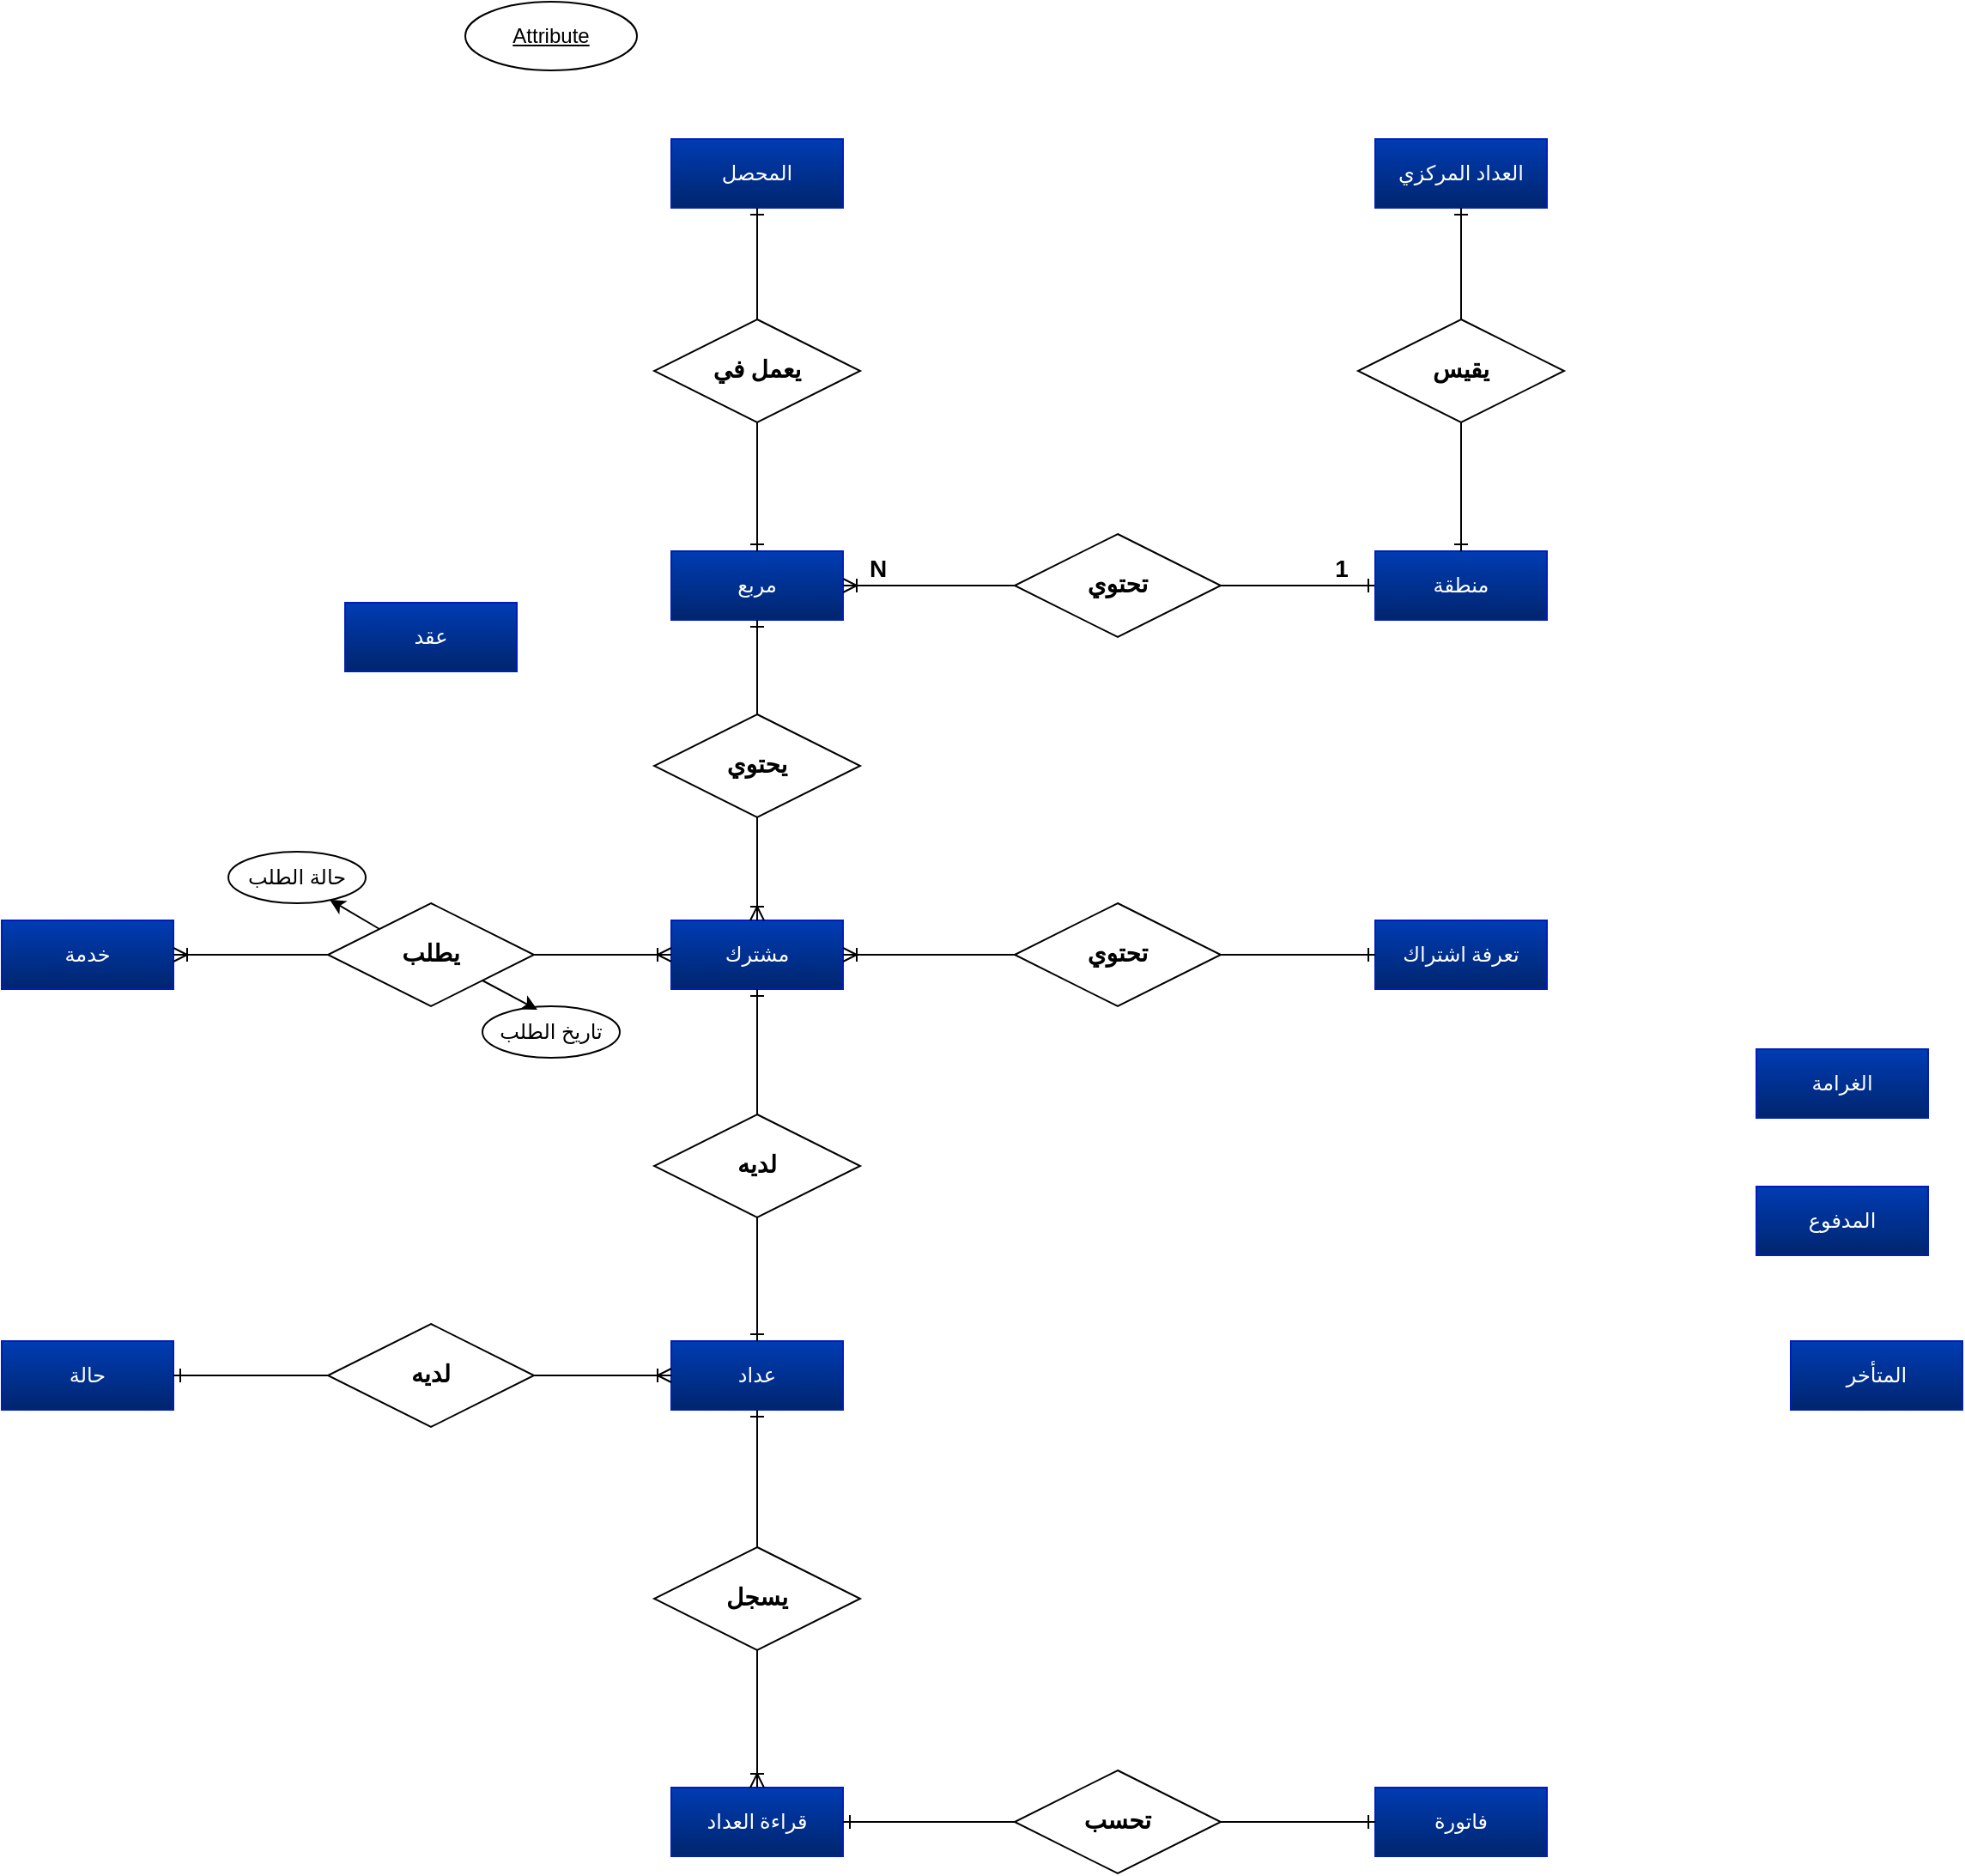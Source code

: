 <mxfile>
    <diagram id="7tJiKfyQAabkoR2ZLu9f" name="ERD">
        <mxGraphModel dx="832" dy="467" grid="1" gridSize="10" guides="1" tooltips="1" connect="1" arrows="1" fold="1" page="1" pageScale="1" pageWidth="827" pageHeight="1169" math="0" shadow="0">
            <root>
                <mxCell id="0"/>
                <mxCell id="1" parent="0"/>
                <mxCell id="axDRtoyxOWYi3-mJdKB5-1" value="المحصل" style="whiteSpace=wrap;html=1;align=center;fontFamily=Readex Pro;fontSize=12;fontStyle=0;fontSource=https%3A%2F%2Ffonts.googleapis.com%2Fcss%3Ffamily%3DReadex%2BPro;gradientDirection=south;shadow=0;glass=0;rounded=0;fillColor=#003CB3;strokeColor=#001DBC;verticalAlign=middle;fontColor=#ffffff;gradientColor=#00256E;" parent="1" vertex="1">
                    <mxGeometry x="408" y="130" width="100" height="40" as="geometry"/>
                </mxCell>
                <mxCell id="axDRtoyxOWYi3-mJdKB5-2" value="العداد المركزي" style="whiteSpace=wrap;html=1;align=center;fontFamily=Readex Pro;fontSize=12;fontStyle=0;fontSource=https%3A%2F%2Ffonts.googleapis.com%2Fcss%3Ffamily%3DReadex%2BPro;gradientDirection=south;shadow=0;glass=0;rounded=0;fillColor=#003CB3;strokeColor=#001DBC;verticalAlign=middle;fontColor=#ffffff;gradientColor=#00256E;" parent="1" vertex="1">
                    <mxGeometry x="818" y="130" width="100" height="40" as="geometry"/>
                </mxCell>
                <mxCell id="axDRtoyxOWYi3-mJdKB5-3" value="1" style="edgeStyle=orthogonalEdgeStyle;rounded=0;orthogonalLoop=1;jettySize=auto;html=1;exitX=0;exitY=0.5;exitDx=0;exitDy=0;entryX=1;entryY=0.5;entryDx=0;entryDy=0;endArrow=none;startFill=0;startArrow=ERone;fontSize=14;spacingBottom=0;spacingLeft=20;fontStyle=1" parent="1" source="axDRtoyxOWYi3-mJdKB5-4" target="axDRtoyxOWYi3-mJdKB5-9" edge="1">
                    <mxGeometry x="-0.333" y="-10" relative="1" as="geometry">
                        <mxPoint as="offset"/>
                    </mxGeometry>
                </mxCell>
                <mxCell id="axDRtoyxOWYi3-mJdKB5-4" value="منطقة" style="whiteSpace=wrap;html=1;align=center;fontFamily=Readex Pro;fontSize=12;fontStyle=0;fontSource=https%3A%2F%2Ffonts.googleapis.com%2Fcss%3Ffamily%3DReadex%2BPro;gradientDirection=south;shadow=0;glass=0;rounded=0;fillColor=#003CB3;strokeColor=#001DBC;verticalAlign=middle;fontColor=#ffffff;gradientColor=#00256E;" parent="1" vertex="1">
                    <mxGeometry x="818" y="370" width="100" height="40" as="geometry"/>
                </mxCell>
                <mxCell id="axDRtoyxOWYi3-mJdKB5-5" value="مربع" style="whiteSpace=wrap;html=1;align=center;fontFamily=Readex Pro;fontSize=12;fontStyle=0;fontSource=https%3A%2F%2Ffonts.googleapis.com%2Fcss%3Ffamily%3DReadex%2BPro;gradientDirection=south;shadow=0;glass=0;rounded=0;fillColor=#003CB3;strokeColor=#001DBC;verticalAlign=middle;fontColor=#ffffff;gradientColor=#00256E;" parent="1" vertex="1">
                    <mxGeometry x="408" y="370" width="100" height="40" as="geometry"/>
                </mxCell>
                <mxCell id="axDRtoyxOWYi3-mJdKB5-6" value="عداد" style="whiteSpace=wrap;html=1;align=center;fontFamily=Readex Pro;fontSize=12;fontStyle=0;fontSource=https%3A%2F%2Ffonts.googleapis.com%2Fcss%3Ffamily%3DReadex%2BPro;gradientDirection=south;shadow=0;glass=0;rounded=0;fillColor=#003CB3;strokeColor=#001DBC;verticalAlign=middle;fontColor=#ffffff;gradientColor=#00256E;" parent="1" vertex="1">
                    <mxGeometry x="408" y="830" width="100" height="40" as="geometry"/>
                </mxCell>
                <mxCell id="axDRtoyxOWYi3-mJdKB5-7" value="مشترك" style="whiteSpace=wrap;html=1;align=center;fontFamily=Readex Pro;fontSize=12;fontStyle=0;fontSource=https%3A%2F%2Ffonts.googleapis.com%2Fcss%3Ffamily%3DReadex%2BPro;gradientDirection=south;shadow=0;glass=0;rounded=0;fillColor=#003CB3;strokeColor=#001DBC;verticalAlign=middle;fontColor=#ffffff;gradientColor=#00256E;" parent="1" vertex="1">
                    <mxGeometry x="408" y="585" width="100" height="40" as="geometry"/>
                </mxCell>
                <mxCell id="axDRtoyxOWYi3-mJdKB5-8" value="N" style="edgeStyle=orthogonalEdgeStyle;rounded=0;orthogonalLoop=1;jettySize=auto;html=1;entryX=1;entryY=0.5;entryDx=0;entryDy=0;endArrow=ERoneToMany;endFill=0;fontStyle=1;fontSize=14;spacingRight=20;" parent="1" source="axDRtoyxOWYi3-mJdKB5-9" target="axDRtoyxOWYi3-mJdKB5-5" edge="1">
                    <mxGeometry x="0.4" y="-10" relative="1" as="geometry">
                        <mxPoint as="offset"/>
                    </mxGeometry>
                </mxCell>
                <mxCell id="axDRtoyxOWYi3-mJdKB5-9" value="تحتوي" style="shape=rhombus;perimeter=rhombusPerimeter;whiteSpace=wrap;html=1;align=center;fontSize=14;fontFamily=Times New Roman;fontStyle=1" parent="1" vertex="1">
                    <mxGeometry x="608" y="360" width="120" height="60" as="geometry"/>
                </mxCell>
                <mxCell id="axDRtoyxOWYi3-mJdKB5-10" style="edgeStyle=orthogonalEdgeStyle;rounded=0;orthogonalLoop=1;jettySize=auto;html=1;exitX=0.5;exitY=0;exitDx=0;exitDy=0;entryX=0.5;entryY=1;entryDx=0;entryDy=0;endArrow=ERone;endFill=0;" parent="1" source="axDRtoyxOWYi3-mJdKB5-12" target="axDRtoyxOWYi3-mJdKB5-1" edge="1">
                    <mxGeometry relative="1" as="geometry"/>
                </mxCell>
                <mxCell id="axDRtoyxOWYi3-mJdKB5-11" style="edgeStyle=orthogonalEdgeStyle;rounded=0;orthogonalLoop=1;jettySize=auto;html=1;exitX=0.5;exitY=1;exitDx=0;exitDy=0;entryX=0.5;entryY=0;entryDx=0;entryDy=0;endArrow=ERone;endFill=0;" parent="1" source="axDRtoyxOWYi3-mJdKB5-12" target="axDRtoyxOWYi3-mJdKB5-5" edge="1">
                    <mxGeometry relative="1" as="geometry"/>
                </mxCell>
                <mxCell id="axDRtoyxOWYi3-mJdKB5-12" value="يعمل في" style="shape=rhombus;perimeter=rhombusPerimeter;whiteSpace=wrap;html=1;align=center;fontSize=14;fontFamily=Times New Roman;fontStyle=1" parent="1" vertex="1">
                    <mxGeometry x="398" y="235" width="120" height="60" as="geometry"/>
                </mxCell>
                <mxCell id="axDRtoyxOWYi3-mJdKB5-13" style="edgeStyle=orthogonalEdgeStyle;rounded=0;orthogonalLoop=1;jettySize=auto;html=1;exitX=0.5;exitY=0;exitDx=0;exitDy=0;entryX=0.5;entryY=1;entryDx=0;entryDy=0;endArrow=ERone;endFill=0;" parent="1" source="axDRtoyxOWYi3-mJdKB5-15" target="axDRtoyxOWYi3-mJdKB5-2" edge="1">
                    <mxGeometry relative="1" as="geometry"/>
                </mxCell>
                <mxCell id="axDRtoyxOWYi3-mJdKB5-14" style="edgeStyle=orthogonalEdgeStyle;rounded=0;orthogonalLoop=1;jettySize=auto;html=1;exitX=0.5;exitY=1;exitDx=0;exitDy=0;entryX=0.5;entryY=0;entryDx=0;entryDy=0;endArrow=ERone;endFill=0;" parent="1" source="axDRtoyxOWYi3-mJdKB5-15" target="axDRtoyxOWYi3-mJdKB5-4" edge="1">
                    <mxGeometry relative="1" as="geometry"/>
                </mxCell>
                <mxCell id="axDRtoyxOWYi3-mJdKB5-15" value="يقيس" style="shape=rhombus;perimeter=rhombusPerimeter;whiteSpace=wrap;html=1;align=center;fontSize=14;fontFamily=Times New Roman;fontStyle=1" parent="1" vertex="1">
                    <mxGeometry x="808" y="235" width="120" height="60" as="geometry"/>
                </mxCell>
                <mxCell id="axDRtoyxOWYi3-mJdKB5-16" value="Attribute" style="ellipse;whiteSpace=wrap;html=1;align=center;fontStyle=4;" parent="1" vertex="1">
                    <mxGeometry x="288" y="50" width="100" height="40" as="geometry"/>
                </mxCell>
                <mxCell id="698p1tGL__TA1Hl2wthr-3" style="html=1;exitX=0.5;exitY=0;exitDx=0;exitDy=0;entryX=0.5;entryY=1;entryDx=0;entryDy=0;endArrow=ERone;endFill=0;" parent="1" source="698p1tGL__TA1Hl2wthr-2" target="axDRtoyxOWYi3-mJdKB5-5" edge="1">
                    <mxGeometry relative="1" as="geometry"/>
                </mxCell>
                <mxCell id="698p1tGL__TA1Hl2wthr-4" style="edgeStyle=none;html=1;exitX=0.5;exitY=1;exitDx=0;exitDy=0;entryX=0.5;entryY=0;entryDx=0;entryDy=0;endArrow=ERoneToMany;endFill=0;" parent="1" source="698p1tGL__TA1Hl2wthr-2" target="axDRtoyxOWYi3-mJdKB5-7" edge="1">
                    <mxGeometry relative="1" as="geometry"/>
                </mxCell>
                <mxCell id="698p1tGL__TA1Hl2wthr-2" value="يحتوي" style="shape=rhombus;perimeter=rhombusPerimeter;whiteSpace=wrap;html=1;align=center;fontSize=14;fontFamily=Times New Roman;fontStyle=1" parent="1" vertex="1">
                    <mxGeometry x="398" y="465" width="120" height="60" as="geometry"/>
                </mxCell>
                <mxCell id="698p1tGL__TA1Hl2wthr-6" style="edgeStyle=none;html=1;exitX=0.5;exitY=0;exitDx=0;exitDy=0;entryX=0.5;entryY=1;entryDx=0;entryDy=0;endArrow=ERone;endFill=0;" parent="1" source="698p1tGL__TA1Hl2wthr-5" target="axDRtoyxOWYi3-mJdKB5-7" edge="1">
                    <mxGeometry relative="1" as="geometry"/>
                </mxCell>
                <mxCell id="_ZKqJtm78d9zLofpQVo1-1" style="edgeStyle=none;html=1;exitX=0.5;exitY=1;exitDx=0;exitDy=0;entryX=0.5;entryY=0;entryDx=0;entryDy=0;endArrow=ERone;endFill=0;" parent="1" source="698p1tGL__TA1Hl2wthr-5" target="axDRtoyxOWYi3-mJdKB5-6" edge="1">
                    <mxGeometry relative="1" as="geometry"/>
                </mxCell>
                <mxCell id="698p1tGL__TA1Hl2wthr-5" value="لديه" style="shape=rhombus;perimeter=rhombusPerimeter;whiteSpace=wrap;html=1;align=center;fontSize=14;fontFamily=Times New Roman;fontStyle=1" parent="1" vertex="1">
                    <mxGeometry x="398" y="698" width="120" height="60" as="geometry"/>
                </mxCell>
                <mxCell id="Tos9YYHqMo1NdxR6eXnm-1" value="قراءة العداد" style="whiteSpace=wrap;html=1;align=center;fontFamily=Readex Pro;fontSize=12;fontStyle=0;fontSource=https%3A%2F%2Ffonts.googleapis.com%2Fcss%3Ffamily%3DReadex%2BPro;gradientDirection=south;shadow=0;glass=0;rounded=0;fillColor=#003CB3;strokeColor=#001DBC;verticalAlign=middle;fontColor=#ffffff;gradientColor=#00256E;" parent="1" vertex="1">
                    <mxGeometry x="408" y="1090" width="100" height="40" as="geometry"/>
                </mxCell>
                <mxCell id="YIyBFGghaavbg1Homd01-1" value="حالة" style="whiteSpace=wrap;html=1;align=center;fontFamily=Readex Pro;fontSize=12;fontStyle=0;fontSource=https%3A%2F%2Ffonts.googleapis.com%2Fcss%3Ffamily%3DReadex%2BPro;gradientDirection=south;shadow=0;glass=0;rounded=0;fillColor=#003CB3;strokeColor=#001DBC;verticalAlign=middle;fontColor=#ffffff;gradientColor=#00256E;" parent="1" vertex="1">
                    <mxGeometry x="18" y="830" width="100" height="40" as="geometry"/>
                </mxCell>
                <mxCell id="GEy8FT0dW60oO7kEbYd8-1" value="الغرامة" style="whiteSpace=wrap;html=1;align=center;fontFamily=Readex Pro;fontSize=12;fontStyle=0;fontSource=https%3A%2F%2Ffonts.googleapis.com%2Fcss%3Ffamily%3DReadex%2BPro;gradientDirection=south;shadow=0;glass=0;rounded=0;fillColor=#003CB3;strokeColor=#001DBC;verticalAlign=middle;fontColor=#ffffff;gradientColor=#00256E;" parent="1" vertex="1">
                    <mxGeometry x="1040" y="660" width="100" height="40" as="geometry"/>
                </mxCell>
                <mxCell id="GEy8FT0dW60oO7kEbYd8-2" value="المدفوع" style="whiteSpace=wrap;html=1;align=center;fontFamily=Readex Pro;fontSize=12;fontStyle=0;fontSource=https%3A%2F%2Ffonts.googleapis.com%2Fcss%3Ffamily%3DReadex%2BPro;gradientDirection=south;shadow=0;glass=0;rounded=0;fillColor=#003CB3;strokeColor=#001DBC;verticalAlign=middle;fontColor=#ffffff;gradientColor=#00256E;" parent="1" vertex="1">
                    <mxGeometry x="1040" y="740" width="100" height="40" as="geometry"/>
                </mxCell>
                <mxCell id="GEy8FT0dW60oO7kEbYd8-3" value="المتأخر" style="whiteSpace=wrap;html=1;align=center;fontFamily=Readex Pro;fontSize=12;fontStyle=0;fontSource=https%3A%2F%2Ffonts.googleapis.com%2Fcss%3Ffamily%3DReadex%2BPro;gradientDirection=south;shadow=0;glass=0;rounded=0;fillColor=#003CB3;strokeColor=#001DBC;verticalAlign=middle;fontColor=#ffffff;gradientColor=#00256E;" parent="1" vertex="1">
                    <mxGeometry x="1060" y="830" width="100" height="40" as="geometry"/>
                </mxCell>
                <mxCell id="GEy8FT0dW60oO7kEbYd8-4" value="فاتورة" style="whiteSpace=wrap;html=1;align=center;fontFamily=Readex Pro;fontSize=12;fontStyle=0;fontSource=https%3A%2F%2Ffonts.googleapis.com%2Fcss%3Ffamily%3DReadex%2BPro;gradientDirection=south;shadow=0;glass=0;rounded=0;fillColor=#003CB3;strokeColor=#001DBC;verticalAlign=middle;fontColor=#ffffff;gradientColor=#00256E;" parent="1" vertex="1">
                    <mxGeometry x="818" y="1090" width="100" height="40" as="geometry"/>
                </mxCell>
                <mxCell id="CeG9UhR5rtRIAwY2tmK7-1" value="خدمة" style="whiteSpace=wrap;html=1;align=center;fontFamily=Readex Pro;fontSize=12;fontStyle=0;fontSource=https%3A%2F%2Ffonts.googleapis.com%2Fcss%3Ffamily%3DReadex%2BPro;gradientDirection=south;shadow=0;glass=0;rounded=0;fillColor=#003CB3;strokeColor=#001DBC;verticalAlign=middle;fontColor=#ffffff;gradientColor=#00256E;" parent="1" vertex="1">
                    <mxGeometry x="18" y="585" width="100" height="40" as="geometry"/>
                </mxCell>
                <mxCell id="CeG9UhR5rtRIAwY2tmK7-3" style="edgeStyle=none;html=1;exitX=1;exitY=0.5;exitDx=0;exitDy=0;entryX=0;entryY=0.5;entryDx=0;entryDy=0;endArrow=ERoneToMany;endFill=0;" parent="1" source="CeG9UhR5rtRIAwY2tmK7-2" target="axDRtoyxOWYi3-mJdKB5-7" edge="1">
                    <mxGeometry relative="1" as="geometry"/>
                </mxCell>
                <mxCell id="CeG9UhR5rtRIAwY2tmK7-4" style="edgeStyle=none;html=1;exitX=0;exitY=0.5;exitDx=0;exitDy=0;entryX=1;entryY=0.5;entryDx=0;entryDy=0;endArrow=ERoneToMany;endFill=0;" parent="1" source="CeG9UhR5rtRIAwY2tmK7-2" target="CeG9UhR5rtRIAwY2tmK7-1" edge="1">
                    <mxGeometry relative="1" as="geometry"/>
                </mxCell>
                <mxCell id="7" style="edgeStyle=none;html=1;exitX=0;exitY=0;exitDx=0;exitDy=0;entryX=0.738;entryY=0.933;entryDx=0;entryDy=0;entryPerimeter=0;" parent="1" source="CeG9UhR5rtRIAwY2tmK7-2" target="5" edge="1">
                    <mxGeometry relative="1" as="geometry"/>
                </mxCell>
                <mxCell id="CeG9UhR5rtRIAwY2tmK7-2" value="يطلب" style="shape=rhombus;perimeter=rhombusPerimeter;whiteSpace=wrap;html=1;align=center;fontSize=14;fontFamily=Times New Roman;fontStyle=1" parent="1" vertex="1">
                    <mxGeometry x="208" y="575" width="120" height="60" as="geometry"/>
                </mxCell>
                <mxCell id="58bj6LHLXnhJYpuBUuTD-7" style="edgeStyle=none;html=1;exitX=0.5;exitY=0;exitDx=0;exitDy=0;entryX=0.5;entryY=1;entryDx=0;entryDy=0;endArrow=ERone;endFill=0;" parent="1" source="CeG9UhR5rtRIAwY2tmK7-5" target="axDRtoyxOWYi3-mJdKB5-6" edge="1">
                    <mxGeometry relative="1" as="geometry"/>
                </mxCell>
                <mxCell id="58bj6LHLXnhJYpuBUuTD-8" style="edgeStyle=none;html=1;exitX=0.5;exitY=1;exitDx=0;exitDy=0;entryX=0.5;entryY=0;entryDx=0;entryDy=0;endArrow=ERoneToMany;endFill=0;" parent="1" source="CeG9UhR5rtRIAwY2tmK7-5" target="Tos9YYHqMo1NdxR6eXnm-1" edge="1">
                    <mxGeometry relative="1" as="geometry"/>
                </mxCell>
                <mxCell id="CeG9UhR5rtRIAwY2tmK7-5" value="يسجل" style="shape=rhombus;perimeter=rhombusPerimeter;whiteSpace=wrap;html=1;align=center;fontSize=14;fontFamily=Times New Roman;fontStyle=1" parent="1" vertex="1">
                    <mxGeometry x="398" y="950" width="120" height="60" as="geometry"/>
                </mxCell>
                <mxCell id="EsDZ4L4VOIvLP-5NpML8-7" style="edgeStyle=none;html=1;exitX=0;exitY=0.5;exitDx=0;exitDy=0;entryX=1;entryY=0.5;entryDx=0;entryDy=0;endArrow=ERone;endFill=0;" parent="1" source="CeG9UhR5rtRIAwY2tmK7-6" target="YIyBFGghaavbg1Homd01-1" edge="1">
                    <mxGeometry relative="1" as="geometry"/>
                </mxCell>
                <mxCell id="nt992qRQgdNBxNjPId1d-7" style="edgeStyle=none;html=1;exitX=1;exitY=0.5;exitDx=0;exitDy=0;entryX=0;entryY=0.5;entryDx=0;entryDy=0;endArrow=ERoneToMany;endFill=0;" parent="1" source="CeG9UhR5rtRIAwY2tmK7-6" target="axDRtoyxOWYi3-mJdKB5-6" edge="1">
                    <mxGeometry relative="1" as="geometry"/>
                </mxCell>
                <mxCell id="CeG9UhR5rtRIAwY2tmK7-6" value="لديه" style="shape=rhombus;perimeter=rhombusPerimeter;whiteSpace=wrap;html=1;align=center;fontSize=14;fontFamily=Times New Roman;fontStyle=1" parent="1" vertex="1">
                    <mxGeometry x="208" y="820" width="120" height="60" as="geometry"/>
                </mxCell>
                <mxCell id="5" value="حالة الطلب" style="ellipse;whiteSpace=wrap;html=1;align=center;" parent="1" vertex="1">
                    <mxGeometry x="150" y="545" width="80" height="30" as="geometry"/>
                </mxCell>
                <mxCell id="wJBJh6Vp_LYHkJnoOQtM-7" value="عقد" style="whiteSpace=wrap;html=1;align=center;fontFamily=Readex Pro;fontSize=12;fontStyle=0;fontSource=https%3A%2F%2Ffonts.googleapis.com%2Fcss%3Ffamily%3DReadex%2BPro;gradientDirection=south;shadow=0;glass=0;rounded=0;fillColor=#003CB3;strokeColor=#001DBC;verticalAlign=middle;fontColor=#ffffff;gradientColor=#00256E;" parent="1" vertex="1">
                    <mxGeometry x="218" y="400" width="100" height="40" as="geometry"/>
                </mxCell>
                <mxCell id="nI9Y66owmzcPhLGqO4mS-7" value="تعرفة اشتراك" style="whiteSpace=wrap;html=1;align=center;fontFamily=Readex Pro;fontSize=12;fontStyle=0;fontSource=https%3A%2F%2Ffonts.googleapis.com%2Fcss%3Ffamily%3DReadex%2BPro;gradientDirection=south;shadow=0;glass=0;rounded=0;fillColor=#003CB3;strokeColor=#001DBC;verticalAlign=middle;fontColor=#ffffff;gradientColor=#00256E;" parent="1" vertex="1">
                    <mxGeometry x="818" y="585" width="100" height="40" as="geometry"/>
                </mxCell>
                <mxCell id="9" style="edgeStyle=none;html=1;exitX=1;exitY=0.5;exitDx=0;exitDy=0;endArrow=ERone;endFill=0;" parent="1" source="8" target="GEy8FT0dW60oO7kEbYd8-4" edge="1">
                    <mxGeometry relative="1" as="geometry"/>
                </mxCell>
                <mxCell id="10" style="edgeStyle=none;html=1;exitX=0;exitY=0.5;exitDx=0;exitDy=0;entryX=1;entryY=0.5;entryDx=0;entryDy=0;endArrow=ERone;endFill=0;" parent="1" source="8" target="Tos9YYHqMo1NdxR6eXnm-1" edge="1">
                    <mxGeometry relative="1" as="geometry"/>
                </mxCell>
                <mxCell id="8" value="تحسب" style="shape=rhombus;perimeter=rhombusPerimeter;whiteSpace=wrap;html=1;align=center;fontSize=14;fontFamily=Times New Roman;fontStyle=1" parent="1" vertex="1">
                    <mxGeometry x="608" y="1080" width="120" height="60" as="geometry"/>
                </mxCell>
                <mxCell id="12" style="edgeStyle=none;html=1;exitX=1;exitY=0.5;exitDx=0;exitDy=0;entryX=0;entryY=0.5;entryDx=0;entryDy=0;endArrow=ERone;endFill=0;" parent="1" source="11" target="nI9Y66owmzcPhLGqO4mS-7" edge="1">
                    <mxGeometry relative="1" as="geometry"/>
                </mxCell>
                <mxCell id="13" style="edgeStyle=none;html=1;exitX=0;exitY=0.5;exitDx=0;exitDy=0;entryX=1;entryY=0.5;entryDx=0;entryDy=0;endArrow=ERoneToMany;endFill=0;" parent="1" source="11" target="axDRtoyxOWYi3-mJdKB5-7" edge="1">
                    <mxGeometry relative="1" as="geometry"/>
                </mxCell>
                <mxCell id="11" value="تحتوي" style="shape=rhombus;perimeter=rhombusPerimeter;whiteSpace=wrap;html=1;align=center;fontSize=14;fontFamily=Times New Roman;fontStyle=1" parent="1" vertex="1">
                    <mxGeometry x="608" y="575" width="120" height="60" as="geometry"/>
                </mxCell>
                <mxCell id="14" value="تاريخ الطلب" style="ellipse;whiteSpace=wrap;html=1;align=center;" parent="1" vertex="1">
                    <mxGeometry x="298" y="635" width="80" height="30" as="geometry"/>
                </mxCell>
                <mxCell id="17" style="edgeStyle=none;html=1;exitX=1;exitY=1;exitDx=0;exitDy=0;entryX=0.4;entryY=0.067;entryDx=0;entryDy=0;entryPerimeter=0;" parent="1" source="CeG9UhR5rtRIAwY2tmK7-2" target="14" edge="1">
                    <mxGeometry relative="1" as="geometry"/>
                </mxCell>
            </root>
        </mxGraphModel>
    </diagram>
    <diagram id="tgJWv5yGLvsyWFq6ms1Y" name="Page-4">
        <mxGraphModel dx="1834" dy="467" grid="1" gridSize="10" guides="1" tooltips="1" connect="1" arrows="1" fold="1" page="1" pageScale="1" pageWidth="827" pageHeight="1169" math="0" shadow="0">
            <root>
                <mxCell id="0"/>
                <mxCell id="1" parent="0"/>
                <mxCell id="FRU1tVmIWuk1s_PlGRAD-2" value="" style="shape=table;startSize=0;container=1;collapsible=1;childLayout=tableLayout;fixedRows=1;rowLines=0;fontStyle=0;align=center;resizeLast=1;strokeColor=light-dark(#001DBC,#000000);fillColor=#0050ef;collapsible=0;fontColor=#ffffff;" parent="1" vertex="1">
                    <mxGeometry x="10" y="10" width="459" height="30" as="geometry"/>
                </mxCell>
                <mxCell id="FRU1tVmIWuk1s_PlGRAD-3" value="" style="shape=tableRow;horizontal=0;startSize=0;swimlaneHead=0;swimlaneBody=0;fillColor=none;collapsible=0;dropTarget=0;points=[[0,0.5],[1,0.5]];portConstraint=eastwest;top=0;left=0;right=0;bottom=0;" parent="FRU1tVmIWuk1s_PlGRAD-2" vertex="1">
                    <mxGeometry width="459" height="30" as="geometry"/>
                </mxCell>
                <mxCell id="FRU1tVmIWuk1s_PlGRAD-4" value="المحصل" style="shape=partialRectangle;connectable=0;fillColor=#f0a30a;top=0;left=0;bottom=0;right=0;editable=1;overflow=hidden;fontStyle=1;strokeColor=#BD7000;fontSize=13;fontColor=#000000;align=center;verticalAlign=middle;fontFamily=Helvetica;" parent="FRU1tVmIWuk1s_PlGRAD-3" vertex="1">
                    <mxGeometry width="60" height="30" as="geometry">
                        <mxRectangle width="60" height="30" as="alternateBounds"/>
                    </mxGeometry>
                </mxCell>
                <mxCell id="FRU1tVmIWuk1s_PlGRAD-5" value="الرقم" style="shape=partialRectangle;connectable=0;fillColor=#647687;top=0;left=0;bottom=0;right=0;align=center;spacingLeft=6;overflow=hidden;fontColor=#ffffff;strokeColor=#314354;fontStyle=4;" parent="FRU1tVmIWuk1s_PlGRAD-3" vertex="1">
                    <mxGeometry x="60" width="50" height="30" as="geometry">
                        <mxRectangle width="50" height="30" as="alternateBounds"/>
                    </mxGeometry>
                </mxCell>
                <mxCell id="FRU1tVmIWuk1s_PlGRAD-6" value="الاسم" style="shape=partialRectangle;connectable=0;top=0;left=0;bottom=0;right=0;align=center;spacingLeft=6;overflow=hidden;fillColor=#003CB3;fontColor=#ffffff;strokeColor=#001DBC;" parent="FRU1tVmIWuk1s_PlGRAD-3" vertex="1">
                    <mxGeometry x="110" width="70" height="30" as="geometry">
                        <mxRectangle width="70" height="30" as="alternateBounds"/>
                    </mxGeometry>
                </mxCell>
                <mxCell id="FRU1tVmIWuk1s_PlGRAD-7" value="العنوان" style="shape=partialRectangle;connectable=0;top=0;left=0;bottom=0;right=0;align=center;spacingLeft=6;overflow=hidden;fillColor=#003CB3;fontColor=#ffffff;strokeColor=#001DBC;verticalAlign=middle;fontFamily=Helvetica;fontSize=12;" parent="FRU1tVmIWuk1s_PlGRAD-3" vertex="1">
                    <mxGeometry x="180" width="69" height="30" as="geometry">
                        <mxRectangle width="69" height="30" as="alternateBounds"/>
                    </mxGeometry>
                </mxCell>
                <mxCell id="FRU1tVmIWuk1s_PlGRAD-8" value="رقم التلفون" style="shape=partialRectangle;connectable=0;top=0;left=0;bottom=0;right=0;align=center;spacingLeft=6;overflow=hidden;fillColor=#003CB3;fontColor=#ffffff;strokeColor=#001DBC;verticalAlign=middle;fontFamily=Helvetica;fontSize=12;" parent="FRU1tVmIWuk1s_PlGRAD-3" vertex="1">
                    <mxGeometry x="249" width="70" height="30" as="geometry">
                        <mxRectangle width="70" height="30" as="alternateBounds"/>
                    </mxGeometry>
                </mxCell>
                <mxCell id="FRU1tVmIWuk1s_PlGRAD-9" value="ملاحظات" style="shape=partialRectangle;connectable=0;top=0;left=0;bottom=0;right=0;align=center;spacingLeft=6;overflow=hidden;fillColor=#003CB3;fontColor=#ffffff;strokeColor=#001DBC;verticalAlign=middle;fontFamily=Helvetica;fontSize=12;" parent="FRU1tVmIWuk1s_PlGRAD-3" vertex="1">
                    <mxGeometry x="319" width="70" height="30" as="geometry">
                        <mxRectangle width="70" height="30" as="alternateBounds"/>
                    </mxGeometry>
                </mxCell>
                <mxCell id="FRU1tVmIWuk1s_PlGRAD-10" value="التاريخ" style="shape=partialRectangle;connectable=0;top=0;left=0;bottom=0;right=0;align=center;spacingLeft=6;overflow=hidden;fillColor=#003CB3;fontColor=#ffffff;strokeColor=#001DBC;verticalAlign=middle;fontFamily=Helvetica;fontSize=12;" parent="FRU1tVmIWuk1s_PlGRAD-3" vertex="1">
                    <mxGeometry x="389" width="70" height="30" as="geometry">
                        <mxRectangle width="70" height="30" as="alternateBounds"/>
                    </mxGeometry>
                </mxCell>
                <mxCell id="FRU1tVmIWuk1s_PlGRAD-11" value="" style="shape=table;startSize=0;container=1;collapsible=1;childLayout=tableLayout;fixedRows=1;rowLines=0;fontStyle=0;align=center;resizeLast=1;strokeColor=light-dark(#001DBC,#000000);fillColor=#0050ef;collapsible=0;fontColor=#ffffff;" parent="1" vertex="1">
                    <mxGeometry x="480" y="10" width="450" height="30" as="geometry"/>
                </mxCell>
                <mxCell id="FRU1tVmIWuk1s_PlGRAD-12" value="" style="shape=tableRow;horizontal=0;startSize=0;swimlaneHead=0;swimlaneBody=0;fillColor=none;collapsible=0;dropTarget=0;points=[[0,0.5],[1,0.5]];portConstraint=eastwest;top=0;left=0;right=0;bottom=0;" parent="FRU1tVmIWuk1s_PlGRAD-11" vertex="1">
                    <mxGeometry width="450" height="30" as="geometry"/>
                </mxCell>
                <mxCell id="FRU1tVmIWuk1s_PlGRAD-13" value="العداد المركزي" style="shape=partialRectangle;connectable=0;fillColor=#f0a30a;top=0;left=0;bottom=0;right=0;editable=1;overflow=hidden;fontStyle=1;strokeColor=#BD7000;fontSize=13;fontColor=#000000;align=center;verticalAlign=middle;fontFamily=Helvetica;" parent="FRU1tVmIWuk1s_PlGRAD-12" vertex="1">
                    <mxGeometry width="80" height="30" as="geometry">
                        <mxRectangle width="80" height="30" as="alternateBounds"/>
                    </mxGeometry>
                </mxCell>
                <mxCell id="FRU1tVmIWuk1s_PlGRAD-14" value="الرقم" style="shape=partialRectangle;connectable=0;fillColor=#647687;top=0;left=0;bottom=0;right=0;align=center;spacingLeft=6;overflow=hidden;fontColor=#ffffff;strokeColor=#314354;fontStyle=4;" parent="FRU1tVmIWuk1s_PlGRAD-12" vertex="1">
                    <mxGeometry x="80" width="30" height="30" as="geometry">
                        <mxRectangle width="30" height="30" as="alternateBounds"/>
                    </mxGeometry>
                </mxCell>
                <mxCell id="FRU1tVmIWuk1s_PlGRAD-15" value="الاسم" style="shape=partialRectangle;connectable=0;top=0;left=0;bottom=0;right=0;align=center;spacingLeft=6;overflow=hidden;fillColor=#003CB3;fontColor=#ffffff;strokeColor=#001DBC;" parent="FRU1tVmIWuk1s_PlGRAD-12" vertex="1">
                    <mxGeometry x="110" width="40" height="30" as="geometry">
                        <mxRectangle width="40" height="30" as="alternateBounds"/>
                    </mxGeometry>
                </mxCell>
                <mxCell id="zvrD3koueXGUEo8A7xV8-1" value="السابقة" style="shape=partialRectangle;connectable=0;top=0;left=0;bottom=0;right=0;align=center;spacingLeft=6;overflow=hidden;fillColor=#003CB3;fontColor=#ffffff;strokeColor=#001DBC;verticalAlign=middle;fontFamily=Helvetica;fontSize=12;" parent="FRU1tVmIWuk1s_PlGRAD-12" vertex="1">
                    <mxGeometry x="150" width="60" height="30" as="geometry">
                        <mxRectangle width="60" height="30" as="alternateBounds"/>
                    </mxGeometry>
                </mxCell>
                <mxCell id="FRU1tVmIWuk1s_PlGRAD-16" value="القراءة الحالية" style="shape=partialRectangle;connectable=0;top=0;left=0;bottom=0;right=0;align=center;spacingLeft=6;overflow=hidden;fillColor=#003CB3;fontColor=#ffffff;strokeColor=#001DBC;verticalAlign=middle;fontFamily=Helvetica;fontSize=12;" parent="FRU1tVmIWuk1s_PlGRAD-12" vertex="1">
                    <mxGeometry x="210" width="60" height="30" as="geometry">
                        <mxRectangle width="60" height="30" as="alternateBounds"/>
                    </mxGeometry>
                </mxCell>
                <mxCell id="zvrD3koueXGUEo8A7xV8-2" value="الحد" style="shape=partialRectangle;connectable=0;top=0;left=0;bottom=0;right=0;align=center;spacingLeft=6;overflow=hidden;fillColor=#003CB3;fontColor=#ffffff;strokeColor=#001DBC;verticalAlign=middle;fontFamily=Helvetica;fontSize=12;" parent="FRU1tVmIWuk1s_PlGRAD-12" vertex="1">
                    <mxGeometry x="270" width="60" height="30" as="geometry">
                        <mxRectangle width="60" height="30" as="alternateBounds"/>
                    </mxGeometry>
                </mxCell>
                <mxCell id="FRU1tVmIWuk1s_PlGRAD-17" value="ملاحظات" style="shape=partialRectangle;connectable=0;top=0;left=0;bottom=0;right=0;align=center;spacingLeft=6;overflow=hidden;fillColor=#003CB3;fontColor=#ffffff;strokeColor=#001DBC;verticalAlign=middle;fontFamily=Helvetica;fontSize=12;" parent="FRU1tVmIWuk1s_PlGRAD-12" vertex="1">
                    <mxGeometry x="330" width="70" height="30" as="geometry">
                        <mxRectangle width="70" height="30" as="alternateBounds"/>
                    </mxGeometry>
                </mxCell>
                <mxCell id="FRU1tVmIWuk1s_PlGRAD-18" value="التاريخ" style="shape=partialRectangle;connectable=0;top=0;left=0;bottom=0;right=0;align=center;spacingLeft=6;overflow=hidden;fillColor=#003CB3;fontColor=#ffffff;strokeColor=#001DBC;verticalAlign=middle;fontFamily=Helvetica;fontSize=12;" parent="FRU1tVmIWuk1s_PlGRAD-12" vertex="1">
                    <mxGeometry x="400" width="50" height="30" as="geometry">
                        <mxRectangle width="50" height="30" as="alternateBounds"/>
                    </mxGeometry>
                </mxCell>
                <mxCell id="FRU1tVmIWuk1s_PlGRAD-19" value="" style="shape=table;startSize=0;container=1;collapsible=1;childLayout=tableLayout;fixedRows=1;rowLines=0;fontStyle=0;align=center;resizeLast=1;strokeColor=light-dark(#001DBC,#000000);fillColor=#0050ef;collapsible=0;fontColor=#ffffff;" parent="1" vertex="1">
                    <mxGeometry x="319.5" y="80" width="350.5" height="30" as="geometry"/>
                </mxCell>
                <mxCell id="FRU1tVmIWuk1s_PlGRAD-20" value="" style="shape=tableRow;horizontal=0;startSize=0;swimlaneHead=0;swimlaneBody=0;fillColor=none;collapsible=0;dropTarget=0;points=[[0,0.5],[1,0.5]];portConstraint=eastwest;top=0;left=0;right=0;bottom=0;" parent="FRU1tVmIWuk1s_PlGRAD-19" vertex="1">
                    <mxGeometry width="350.5" height="30" as="geometry"/>
                </mxCell>
                <mxCell id="FRU1tVmIWuk1s_PlGRAD-21" value="المنطقة" style="shape=partialRectangle;connectable=0;fillColor=#f0a30a;top=0;left=0;bottom=0;right=0;editable=1;overflow=hidden;fontStyle=1;strokeColor=#BD7000;fontSize=13;fontColor=#000000;align=center;verticalAlign=middle;fontFamily=Helvetica;" parent="FRU1tVmIWuk1s_PlGRAD-20" vertex="1">
                    <mxGeometry width="80" height="30" as="geometry">
                        <mxRectangle width="80" height="30" as="alternateBounds"/>
                    </mxGeometry>
                </mxCell>
                <mxCell id="FRU1tVmIWuk1s_PlGRAD-22" value="الرقم" style="shape=partialRectangle;connectable=0;fillColor=#647687;top=0;left=0;bottom=0;right=0;align=center;spacingLeft=6;overflow=hidden;fontColor=#ffffff;strokeColor=#314354;fontStyle=4;" parent="FRU1tVmIWuk1s_PlGRAD-20" vertex="1">
                    <mxGeometry x="80" width="30" height="30" as="geometry">
                        <mxRectangle width="30" height="30" as="alternateBounds"/>
                    </mxGeometry>
                </mxCell>
                <mxCell id="FRU1tVmIWuk1s_PlGRAD-23" value="اسم المنطقة" style="shape=partialRectangle;connectable=0;top=0;left=0;bottom=0;right=0;align=center;spacingLeft=6;overflow=hidden;fillColor=#003CB3;fontColor=#ffffff;strokeColor=#001DBC;" parent="FRU1tVmIWuk1s_PlGRAD-20" vertex="1">
                    <mxGeometry x="110" width="50.5" height="30" as="geometry">
                        <mxRectangle width="50.5" height="30" as="alternateBounds"/>
                    </mxGeometry>
                </mxCell>
                <mxCell id="FRU1tVmIWuk1s_PlGRAD-24" value="رقم العداد المركزي" style="shape=partialRectangle;connectable=0;top=0;left=0;bottom=0;right=0;align=center;spacingLeft=6;overflow=hidden;fillColor=#003CB3;fontColor=#ffffff;strokeColor=#001DBC;verticalAlign=middle;fontFamily=Helvetica;fontSize=12;" parent="FRU1tVmIWuk1s_PlGRAD-20" vertex="1">
                    <mxGeometry x="160.5" width="80" height="30" as="geometry">
                        <mxRectangle width="80" height="30" as="alternateBounds"/>
                    </mxGeometry>
                </mxCell>
                <mxCell id="FRU1tVmIWuk1s_PlGRAD-25" value="ملاحظات" style="shape=partialRectangle;connectable=0;top=0;left=0;bottom=0;right=0;align=center;spacingLeft=6;overflow=hidden;fillColor=#003CB3;fontColor=#ffffff;strokeColor=#001DBC;verticalAlign=middle;fontFamily=Helvetica;fontSize=12;" parent="FRU1tVmIWuk1s_PlGRAD-20" vertex="1">
                    <mxGeometry x="240.5" width="50" height="30" as="geometry">
                        <mxRectangle width="50" height="30" as="alternateBounds"/>
                    </mxGeometry>
                </mxCell>
                <mxCell id="FRU1tVmIWuk1s_PlGRAD-26" value="التاريخ" style="shape=partialRectangle;connectable=0;top=0;left=0;bottom=0;right=0;align=center;spacingLeft=6;overflow=hidden;fillColor=#003CB3;fontColor=#ffffff;strokeColor=#001DBC;verticalAlign=middle;fontFamily=Helvetica;fontSize=12;" parent="FRU1tVmIWuk1s_PlGRAD-20" vertex="1">
                    <mxGeometry x="290.5" width="60" height="30" as="geometry">
                        <mxRectangle width="60" height="30" as="alternateBounds"/>
                    </mxGeometry>
                </mxCell>
                <mxCell id="FRU1tVmIWuk1s_PlGRAD-27" value="" style="shape=table;startSize=0;container=1;collapsible=1;childLayout=tableLayout;fixedRows=1;rowLines=0;fontStyle=0;align=center;resizeLast=1;strokeColor=light-dark(#001DBC,#000000);fillColor=#0050ef;collapsible=0;fontColor=#ffffff;" parent="1" vertex="1">
                    <mxGeometry x="92" y="170" width="388" height="30" as="geometry"/>
                </mxCell>
                <mxCell id="FRU1tVmIWuk1s_PlGRAD-28" value="" style="shape=tableRow;horizontal=0;startSize=0;swimlaneHead=0;swimlaneBody=0;fillColor=none;collapsible=0;dropTarget=0;points=[[0,0.5],[1,0.5]];portConstraint=eastwest;top=0;left=0;right=0;bottom=0;" parent="FRU1tVmIWuk1s_PlGRAD-27" vertex="1">
                    <mxGeometry width="388" height="30" as="geometry"/>
                </mxCell>
                <mxCell id="FRU1tVmIWuk1s_PlGRAD-29" value="المربع" style="shape=partialRectangle;connectable=0;fillColor=#f0a30a;top=0;left=0;bottom=0;right=0;editable=1;overflow=hidden;fontStyle=1;strokeColor=#BD7000;fontSize=13;fontColor=#000000;align=center;verticalAlign=middle;fontFamily=Helvetica;" parent="FRU1tVmIWuk1s_PlGRAD-28" vertex="1">
                    <mxGeometry width="53" height="30" as="geometry">
                        <mxRectangle width="53" height="30" as="alternateBounds"/>
                    </mxGeometry>
                </mxCell>
                <mxCell id="FRU1tVmIWuk1s_PlGRAD-30" value="الرقم" style="shape=partialRectangle;connectable=0;fillColor=#647687;top=0;left=0;bottom=0;right=0;align=center;spacingLeft=6;overflow=hidden;fontColor=#ffffff;strokeColor=#314354;fontStyle=4;" parent="FRU1tVmIWuk1s_PlGRAD-28" vertex="1">
                    <mxGeometry x="53" width="57" height="30" as="geometry">
                        <mxRectangle width="57" height="30" as="alternateBounds"/>
                    </mxGeometry>
                </mxCell>
                <mxCell id="FRU1tVmIWuk1s_PlGRAD-31" value="اسم المربع" style="shape=partialRectangle;connectable=0;top=0;left=0;bottom=0;right=0;align=center;spacingLeft=6;overflow=hidden;fillColor=#003CB3;fontColor=#ffffff;strokeColor=#001DBC;" parent="FRU1tVmIWuk1s_PlGRAD-28" vertex="1">
                    <mxGeometry x="110" width="70" height="30" as="geometry">
                        <mxRectangle width="70" height="30" as="alternateBounds"/>
                    </mxGeometry>
                </mxCell>
                <mxCell id="FRU1tVmIWuk1s_PlGRAD-32" value="رقم المحصل" style="shape=partialRectangle;connectable=0;top=0;left=0;bottom=0;right=0;align=center;spacingLeft=6;overflow=hidden;fillColor=#003CB3;fontColor=#ffffff;strokeColor=#001DBC;verticalAlign=middle;fontFamily=Helvetica;fontSize=12;" parent="FRU1tVmIWuk1s_PlGRAD-28" vertex="1">
                    <mxGeometry x="180" width="69" height="30" as="geometry">
                        <mxRectangle width="69" height="30" as="alternateBounds"/>
                    </mxGeometry>
                </mxCell>
                <mxCell id="FRU1tVmIWuk1s_PlGRAD-33" value="رقم المنطقة" style="shape=partialRectangle;connectable=0;top=0;left=0;bottom=0;right=0;align=center;spacingLeft=6;overflow=hidden;fillColor=#003CB3;fontColor=#ffffff;strokeColor=#001DBC;verticalAlign=middle;fontFamily=Helvetica;fontSize=12;" parent="FRU1tVmIWuk1s_PlGRAD-28" vertex="1">
                    <mxGeometry x="249" width="69" height="30" as="geometry">
                        <mxRectangle width="69" height="30" as="alternateBounds"/>
                    </mxGeometry>
                </mxCell>
                <mxCell id="FRU1tVmIWuk1s_PlGRAD-34" value="التاريخ" style="shape=partialRectangle;connectable=0;top=0;left=0;bottom=0;right=0;align=center;spacingLeft=6;overflow=hidden;fillColor=#003CB3;fontColor=#ffffff;strokeColor=#001DBC;verticalAlign=middle;fontFamily=Helvetica;fontSize=12;" parent="FRU1tVmIWuk1s_PlGRAD-28" vertex="1">
                    <mxGeometry x="318" width="70" height="30" as="geometry">
                        <mxRectangle width="70" height="30" as="alternateBounds"/>
                    </mxGeometry>
                </mxCell>
                <mxCell id="FRU1tVmIWuk1s_PlGRAD-35" value="" style="shape=table;startSize=0;container=1;collapsible=1;childLayout=tableLayout;fixedRows=1;rowLines=0;fontStyle=0;align=center;resizeLast=1;strokeColor=light-dark(#001DBC,#000000);fillColor=#0050ef;collapsible=0;fontColor=#ffffff;" parent="1" vertex="1">
                    <mxGeometry x="243" y="233" width="458" height="30" as="geometry"/>
                </mxCell>
                <mxCell id="FRU1tVmIWuk1s_PlGRAD-36" value="" style="shape=tableRow;horizontal=0;startSize=0;swimlaneHead=0;swimlaneBody=0;fillColor=none;collapsible=0;dropTarget=0;points=[[0,0.5],[1,0.5]];portConstraint=eastwest;top=0;left=0;right=0;bottom=0;" parent="FRU1tVmIWuk1s_PlGRAD-35" vertex="1">
                    <mxGeometry width="458" height="30" as="geometry"/>
                </mxCell>
                <mxCell id="FRU1tVmIWuk1s_PlGRAD-37" value="تعرفة الاشتراك" style="shape=partialRectangle;connectable=0;fillColor=#f0a30a;top=0;left=0;bottom=0;right=0;editable=1;overflow=hidden;fontStyle=1;strokeColor=#BD7000;fontSize=13;fontColor=#000000;align=center;verticalAlign=middle;fontFamily=Helvetica;" parent="FRU1tVmIWuk1s_PlGRAD-36" vertex="1">
                    <mxGeometry width="80" height="30" as="geometry">
                        <mxRectangle width="80" height="30" as="alternateBounds"/>
                    </mxGeometry>
                </mxCell>
                <mxCell id="FRU1tVmIWuk1s_PlGRAD-38" value="الرقم" style="shape=partialRectangle;connectable=0;fillColor=#647687;top=0;left=0;bottom=0;right=0;align=center;spacingLeft=6;overflow=hidden;fontColor=#ffffff;strokeColor=#314354;fontStyle=4;" parent="FRU1tVmIWuk1s_PlGRAD-36" vertex="1">
                    <mxGeometry x="80" width="30" height="30" as="geometry">
                        <mxRectangle width="30" height="30" as="alternateBounds"/>
                    </mxGeometry>
                </mxCell>
                <mxCell id="FRU1tVmIWuk1s_PlGRAD-39" value="اسم الاشتراك" style="shape=partialRectangle;connectable=0;top=0;left=0;bottom=0;right=0;align=center;spacingLeft=6;overflow=hidden;fillColor=#003CB3;fontColor=#ffffff;strokeColor=#001DBC;" parent="FRU1tVmIWuk1s_PlGRAD-36" vertex="1">
                    <mxGeometry x="110" width="70" height="30" as="geometry">
                        <mxRectangle width="70" height="30" as="alternateBounds"/>
                    </mxGeometry>
                </mxCell>
                <mxCell id="FRU1tVmIWuk1s_PlGRAD-40" value="سعر الوحدة" style="shape=partialRectangle;connectable=0;top=0;left=0;bottom=0;right=0;align=center;spacingLeft=6;overflow=hidden;fillColor=#003CB3;fontColor=#ffffff;strokeColor=#001DBC;" parent="FRU1tVmIWuk1s_PlGRAD-36" vertex="1">
                    <mxGeometry x="180" width="70" height="30" as="geometry">
                        <mxRectangle width="70" height="30" as="alternateBounds"/>
                    </mxGeometry>
                </mxCell>
                <mxCell id="FRU1tVmIWuk1s_PlGRAD-41" value="نوع الاشتراك" style="shape=partialRectangle;connectable=0;top=0;left=0;bottom=0;right=0;align=center;spacingLeft=6;overflow=hidden;fillColor=#003CB3;fontColor=#ffffff;strokeColor=#001DBC;verticalAlign=middle;fontFamily=Helvetica;fontSize=12;" parent="FRU1tVmIWuk1s_PlGRAD-36" vertex="1">
                    <mxGeometry x="250" width="69" height="30" as="geometry">
                        <mxRectangle width="69" height="30" as="alternateBounds"/>
                    </mxGeometry>
                </mxCell>
                <mxCell id="FRU1tVmIWuk1s_PlGRAD-42" value="رسوم الاشتراك" style="shape=partialRectangle;connectable=0;top=0;left=0;bottom=0;right=0;align=center;spacingLeft=6;overflow=hidden;fillColor=#003CB3;fontColor=#ffffff;strokeColor=#001DBC;verticalAlign=middle;fontFamily=Helvetica;fontSize=12;" parent="FRU1tVmIWuk1s_PlGRAD-36" vertex="1">
                    <mxGeometry x="319" width="81" height="30" as="geometry">
                        <mxRectangle width="81" height="30" as="alternateBounds"/>
                    </mxGeometry>
                </mxCell>
                <mxCell id="FRU1tVmIWuk1s_PlGRAD-43" value="التاريخ" style="shape=partialRectangle;connectable=0;top=0;left=0;bottom=0;right=0;align=center;spacingLeft=6;overflow=hidden;fillColor=#003CB3;fontColor=#ffffff;strokeColor=#001DBC;verticalAlign=middle;fontFamily=Helvetica;fontSize=12;" parent="FRU1tVmIWuk1s_PlGRAD-36" vertex="1">
                    <mxGeometry x="400" width="58" height="30" as="geometry">
                        <mxRectangle width="58" height="30" as="alternateBounds"/>
                    </mxGeometry>
                </mxCell>
                <mxCell id="FRU1tVmIWuk1s_PlGRAD-44" value="" style="shape=table;startSize=0;container=1;collapsible=1;childLayout=tableLayout;fixedRows=1;rowLines=0;fontStyle=0;align=center;resizeLast=1;strokeColor=light-dark(#001DBC,#000000);fillColor=#0050ef;collapsible=0;fontColor=#ffffff;" parent="1" vertex="1">
                    <mxGeometry x="20" y="540" width="300" height="30" as="geometry"/>
                </mxCell>
                <mxCell id="FRU1tVmIWuk1s_PlGRAD-45" value="" style="shape=tableRow;horizontal=0;startSize=0;swimlaneHead=0;swimlaneBody=0;fillColor=none;collapsible=0;dropTarget=0;points=[[0,0.5],[1,0.5]];portConstraint=eastwest;top=0;left=0;right=0;bottom=0;" parent="FRU1tVmIWuk1s_PlGRAD-44" vertex="1">
                    <mxGeometry width="300" height="30" as="geometry"/>
                </mxCell>
                <mxCell id="FRU1tVmIWuk1s_PlGRAD-46" value="العداد" style="shape=partialRectangle;connectable=0;fillColor=#f0a30a;top=0;left=0;bottom=0;right=0;editable=1;overflow=hidden;fontStyle=1;strokeColor=#BD7000;fontSize=13;fontColor=#000000;align=center;verticalAlign=middle;fontFamily=Helvetica;" parent="FRU1tVmIWuk1s_PlGRAD-45" vertex="1">
                    <mxGeometry width="65" height="30" as="geometry">
                        <mxRectangle width="65" height="30" as="alternateBounds"/>
                    </mxGeometry>
                </mxCell>
                <mxCell id="FRU1tVmIWuk1s_PlGRAD-47" value="رقم العداد" style="shape=partialRectangle;connectable=0;fillColor=#647687;top=0;left=0;bottom=0;right=0;align=center;spacingLeft=6;overflow=hidden;fontColor=#ffffff;strokeColor=#314354;fontStyle=4;" parent="FRU1tVmIWuk1s_PlGRAD-45" vertex="1">
                    <mxGeometry x="65" width="55" height="30" as="geometry">
                        <mxRectangle width="55" height="30" as="alternateBounds"/>
                    </mxGeometry>
                </mxCell>
                <mxCell id="FRU1tVmIWuk1s_PlGRAD-48" value="حالة العداد" style="shape=partialRectangle;connectable=0;top=0;left=0;bottom=0;right=0;align=center;spacingLeft=6;overflow=hidden;fillColor=#003CB3;fontColor=#ffffff;strokeColor=#001DBC;verticalAlign=middle;fontFamily=Helvetica;fontSize=12;" parent="FRU1tVmIWuk1s_PlGRAD-45" vertex="1">
                    <mxGeometry x="120" width="60" height="30" as="geometry">
                        <mxRectangle width="60" height="30" as="alternateBounds"/>
                    </mxGeometry>
                </mxCell>
                <mxCell id="FRU1tVmIWuk1s_PlGRAD-49" value="رقم المشترك" style="shape=partialRectangle;connectable=0;top=0;left=0;bottom=0;right=0;align=center;spacingLeft=6;overflow=hidden;fillColor=#003CB3;fontColor=#ffffff;strokeColor=#001DBC;verticalAlign=middle;fontFamily=Helvetica;fontSize=12;" parent="FRU1tVmIWuk1s_PlGRAD-45" vertex="1">
                    <mxGeometry x="180" width="60" height="30" as="geometry">
                        <mxRectangle width="60" height="30" as="alternateBounds"/>
                    </mxGeometry>
                </mxCell>
                <mxCell id="FRU1tVmIWuk1s_PlGRAD-50" value="التاريخ" style="shape=partialRectangle;connectable=0;top=0;left=0;bottom=0;right=0;align=center;spacingLeft=6;overflow=hidden;fillColor=#003CB3;fontColor=#ffffff;strokeColor=#001DBC;verticalAlign=middle;fontFamily=Helvetica;fontSize=12;" parent="FRU1tVmIWuk1s_PlGRAD-45" vertex="1">
                    <mxGeometry x="240" width="60" height="30" as="geometry">
                        <mxRectangle width="60" height="30" as="alternateBounds"/>
                    </mxGeometry>
                </mxCell>
                <mxCell id="lti2bQtESqdS1NR3-urL-1" style="edgeStyle=elbowEdgeStyle;html=1;exitX=0.5;exitY=1;exitDx=0;exitDy=0;entryX=0.25;entryY=1;entryDx=0;entryDy=0;elbow=vertical;" parent="1" source="FRU1tVmIWuk1s_PlGRAD-51" target="FRU1tVmIWuk1s_PlGRAD-59" edge="1">
                    <mxGeometry relative="1" as="geometry">
                        <Array as="points">
                            <mxPoint x="320" y="700"/>
                        </Array>
                    </mxGeometry>
                </mxCell>
                <mxCell id="FRU1tVmIWuk1s_PlGRAD-51" value="" style="shape=table;startSize=0;container=1;collapsible=1;childLayout=tableLayout;fixedRows=1;rowLines=0;fontStyle=0;align=center;resizeLast=1;strokeColor=light-dark(#001DBC,#000000);fillColor=#0050ef;collapsible=0;fontColor=#ffffff;" parent="1" vertex="1">
                    <mxGeometry x="-20" y="640" width="341" height="30" as="geometry"/>
                </mxCell>
                <mxCell id="FRU1tVmIWuk1s_PlGRAD-52" value="" style="shape=tableRow;horizontal=0;startSize=0;swimlaneHead=0;swimlaneBody=0;fillColor=none;collapsible=0;dropTarget=0;points=[[0,0.5],[1,0.5]];portConstraint=eastwest;top=0;left=0;right=0;bottom=0;" parent="FRU1tVmIWuk1s_PlGRAD-51" vertex="1">
                    <mxGeometry width="341" height="30" as="geometry"/>
                </mxCell>
                <mxCell id="FRU1tVmIWuk1s_PlGRAD-53" value="قراءات العداد" style="shape=partialRectangle;connectable=0;fillColor=#f0a30a;top=0;left=0;bottom=0;right=0;editable=1;overflow=hidden;fontStyle=1;strokeColor=#BD7000;fontSize=13;fontColor=#000000;align=center;verticalAlign=middle;fontFamily=Helvetica;" parent="FRU1tVmIWuk1s_PlGRAD-52" vertex="1">
                    <mxGeometry width="80" height="30" as="geometry">
                        <mxRectangle width="80" height="30" as="alternateBounds"/>
                    </mxGeometry>
                </mxCell>
                <mxCell id="FRU1tVmIWuk1s_PlGRAD-54" value="الرقم" style="shape=partialRectangle;connectable=0;fillColor=#647687;top=0;left=0;bottom=0;right=0;align=center;spacingLeft=6;overflow=hidden;fontColor=#ffffff;strokeColor=#314354;fontStyle=4;" parent="FRU1tVmIWuk1s_PlGRAD-52" vertex="1">
                    <mxGeometry x="80" width="30" height="30" as="geometry">
                        <mxRectangle width="30" height="30" as="alternateBounds"/>
                    </mxGeometry>
                </mxCell>
                <mxCell id="FRU1tVmIWuk1s_PlGRAD-55" value="رقم العداد" style="shape=partialRectangle;connectable=0;top=0;left=0;bottom=0;right=0;align=center;spacingLeft=6;overflow=hidden;fillColor=#003CB3;fontColor=#ffffff;strokeColor=#001DBC;" parent="FRU1tVmIWuk1s_PlGRAD-52" vertex="1">
                    <mxGeometry x="110" width="51" height="30" as="geometry">
                        <mxRectangle width="51" height="30" as="alternateBounds"/>
                    </mxGeometry>
                </mxCell>
                <mxCell id="FRU1tVmIWuk1s_PlGRAD-56" value="السابقة" style="shape=partialRectangle;connectable=0;top=0;left=0;bottom=0;right=0;align=center;spacingLeft=6;overflow=hidden;fillColor=#003CB3;fontColor=#ffffff;strokeColor=#001DBC;verticalAlign=middle;fontFamily=Helvetica;fontSize=12;" parent="FRU1tVmIWuk1s_PlGRAD-52" vertex="1">
                    <mxGeometry x="161" width="60" height="30" as="geometry">
                        <mxRectangle width="60" height="30" as="alternateBounds"/>
                    </mxGeometry>
                </mxCell>
                <mxCell id="FRU1tVmIWuk1s_PlGRAD-57" value="الحالية" style="shape=partialRectangle;connectable=0;top=0;left=0;bottom=0;right=0;align=center;spacingLeft=6;overflow=hidden;fillColor=#003CB3;fontColor=#ffffff;strokeColor=#001DBC;verticalAlign=middle;fontFamily=Helvetica;fontSize=12;" parent="FRU1tVmIWuk1s_PlGRAD-52" vertex="1">
                    <mxGeometry x="221" width="60" height="30" as="geometry">
                        <mxRectangle width="60" height="30" as="alternateBounds"/>
                    </mxGeometry>
                </mxCell>
                <mxCell id="FRU1tVmIWuk1s_PlGRAD-58" value="التاريخ" style="shape=partialRectangle;connectable=0;top=0;left=0;bottom=0;right=0;align=center;spacingLeft=6;overflow=hidden;fillColor=#003CB3;fontColor=#ffffff;strokeColor=#001DBC;verticalAlign=middle;fontFamily=Helvetica;fontSize=12;" parent="FRU1tVmIWuk1s_PlGRAD-52" vertex="1">
                    <mxGeometry x="281" width="60" height="30" as="geometry">
                        <mxRectangle width="60" height="30" as="alternateBounds"/>
                    </mxGeometry>
                </mxCell>
                <mxCell id="FRU1tVmIWuk1s_PlGRAD-59" value="" style="shape=table;startSize=0;container=1;collapsible=1;childLayout=tableLayout;fixedRows=1;rowLines=0;fontStyle=0;align=center;resizeLast=1;strokeColor=light-dark(#001DBC,#000000);fillColor=#0050ef;collapsible=0;fontColor=#ffffff;" parent="1" vertex="1">
                    <mxGeometry x="330" y="585" width="551" height="30" as="geometry"/>
                </mxCell>
                <mxCell id="FRU1tVmIWuk1s_PlGRAD-60" value="" style="shape=tableRow;horizontal=0;startSize=0;swimlaneHead=0;swimlaneBody=0;fillColor=none;collapsible=0;dropTarget=0;points=[[0,0.5],[1,0.5]];portConstraint=eastwest;top=0;left=0;right=0;bottom=0;" parent="FRU1tVmIWuk1s_PlGRAD-59" vertex="1">
                    <mxGeometry width="551" height="30" as="geometry"/>
                </mxCell>
                <mxCell id="FRU1tVmIWuk1s_PlGRAD-61" value="الفواتير" style="shape=partialRectangle;connectable=0;fillColor=#f0a30a;top=0;left=0;bottom=0;right=0;editable=1;overflow=hidden;fontStyle=1;strokeColor=#BD7000;fontSize=13;fontColor=#000000;align=center;verticalAlign=middle;fontFamily=Helvetica;" parent="FRU1tVmIWuk1s_PlGRAD-60" vertex="1">
                    <mxGeometry width="80" height="30" as="geometry">
                        <mxRectangle width="80" height="30" as="alternateBounds"/>
                    </mxGeometry>
                </mxCell>
                <mxCell id="FRU1tVmIWuk1s_PlGRAD-62" value="الرقم" style="shape=partialRectangle;connectable=0;fillColor=#647687;top=0;left=0;bottom=0;right=0;align=center;spacingLeft=6;overflow=hidden;fontColor=#ffffff;strokeColor=#314354;fontStyle=4;" parent="FRU1tVmIWuk1s_PlGRAD-60" vertex="1">
                    <mxGeometry x="80" width="30" height="30" as="geometry">
                        <mxRectangle width="30" height="30" as="alternateBounds"/>
                    </mxGeometry>
                </mxCell>
                <mxCell id="FRU1tVmIWuk1s_PlGRAD-63" value="رقم القراءة" style="shape=partialRectangle;connectable=0;top=0;left=0;bottom=0;right=0;align=center;spacingLeft=6;overflow=hidden;fillColor=#003CB3;fontColor=#ffffff;strokeColor=#001DBC;" parent="FRU1tVmIWuk1s_PlGRAD-60" vertex="1">
                    <mxGeometry x="110" width="70" height="30" as="geometry">
                        <mxRectangle width="70" height="30" as="alternateBounds"/>
                    </mxGeometry>
                </mxCell>
                <mxCell id="FRU1tVmIWuk1s_PlGRAD-64" value="رقم المشترك" style="shape=partialRectangle;connectable=0;top=0;left=0;bottom=0;right=0;align=center;spacingLeft=6;overflow=hidden;fillColor=#003CB3;fontColor=#ffffff;strokeColor=#001DBC;" parent="FRU1tVmIWuk1s_PlGRAD-60" vertex="1">
                    <mxGeometry x="180" width="70" height="30" as="geometry">
                        <mxRectangle width="70" height="30" as="alternateBounds"/>
                    </mxGeometry>
                </mxCell>
                <mxCell id="FRU1tVmIWuk1s_PlGRAD-65" value="الاستهلاك" style="shape=partialRectangle;connectable=0;top=0;left=0;bottom=0;right=0;align=center;spacingLeft=6;overflow=hidden;fillColor=#003CB3;fontColor=#ffffff;strokeColor=#001DBC;verticalAlign=middle;fontFamily=Helvetica;fontSize=12;" parent="FRU1tVmIWuk1s_PlGRAD-60" vertex="1">
                    <mxGeometry x="250" width="69" height="30" as="geometry">
                        <mxRectangle width="69" height="30" as="alternateBounds"/>
                    </mxGeometry>
                </mxCell>
                <mxCell id="FRU1tVmIWuk1s_PlGRAD-66" value="قيمة الاستهلاك" style="shape=partialRectangle;connectable=0;top=0;left=0;bottom=0;right=0;align=center;spacingLeft=6;overflow=hidden;fillColor=#003CB3;fontColor=#ffffff;strokeColor=#001DBC;verticalAlign=middle;fontFamily=Helvetica;fontSize=12;" parent="FRU1tVmIWuk1s_PlGRAD-60" vertex="1">
                    <mxGeometry x="319" width="81" height="30" as="geometry">
                        <mxRectangle width="81" height="30" as="alternateBounds"/>
                    </mxGeometry>
                </mxCell>
                <mxCell id="FRU1tVmIWuk1s_PlGRAD-67" value="التسوية" style="shape=partialRectangle;connectable=0;top=0;left=0;bottom=0;right=0;align=center;spacingLeft=6;overflow=hidden;fillColor=#003CB3;fontColor=#ffffff;strokeColor=#001DBC;verticalAlign=middle;fontFamily=Helvetica;fontSize=12;" parent="FRU1tVmIWuk1s_PlGRAD-60" vertex="1">
                    <mxGeometry x="400" width="81" height="30" as="geometry">
                        <mxRectangle width="81" height="30" as="alternateBounds"/>
                    </mxGeometry>
                </mxCell>
                <mxCell id="FRU1tVmIWuk1s_PlGRAD-68" value="الاجمالي" style="shape=partialRectangle;connectable=0;top=0;left=0;bottom=0;right=0;align=center;spacingLeft=6;overflow=hidden;fillColor=#003CB3;fontColor=#ffffff;strokeColor=#001DBC;verticalAlign=middle;fontFamily=Helvetica;fontSize=12;" parent="FRU1tVmIWuk1s_PlGRAD-60" vertex="1">
                    <mxGeometry x="481" width="70" height="30" as="geometry">
                        <mxRectangle width="70" height="30" as="alternateBounds"/>
                    </mxGeometry>
                </mxCell>
                <mxCell id="FRU1tVmIWuk1s_PlGRAD-69" value="" style="shape=table;startSize=0;container=1;collapsible=1;childLayout=tableLayout;fixedRows=1;rowLines=0;fontStyle=0;align=center;resizeLast=1;strokeColor=light-dark(#001DBC,#000000);fillColor=#0050ef;collapsible=0;fontColor=#ffffff;" parent="1" vertex="1">
                    <mxGeometry x="827" y="510" width="330" height="30" as="geometry"/>
                </mxCell>
                <mxCell id="FRU1tVmIWuk1s_PlGRAD-70" value="" style="shape=tableRow;horizontal=0;startSize=0;swimlaneHead=0;swimlaneBody=0;fillColor=none;collapsible=0;dropTarget=0;points=[[0,0.5],[1,0.5]];portConstraint=eastwest;top=0;left=0;right=0;bottom=0;" parent="FRU1tVmIWuk1s_PlGRAD-69" vertex="1">
                    <mxGeometry width="330" height="30" as="geometry"/>
                </mxCell>
                <mxCell id="FRU1tVmIWuk1s_PlGRAD-71" value="المدفوعات" style="shape=partialRectangle;connectable=0;fillColor=#f0a30a;top=0;left=0;bottom=0;right=0;editable=1;overflow=hidden;fontStyle=1;strokeColor=#BD7000;fontSize=13;fontColor=#000000;align=center;verticalAlign=middle;fontFamily=Helvetica;" parent="FRU1tVmIWuk1s_PlGRAD-70" vertex="1">
                    <mxGeometry width="80" height="30" as="geometry">
                        <mxRectangle width="80" height="30" as="alternateBounds"/>
                    </mxGeometry>
                </mxCell>
                <mxCell id="FRU1tVmIWuk1s_PlGRAD-72" value="الرقم" style="shape=partialRectangle;connectable=0;fillColor=#647687;top=0;left=0;bottom=0;right=0;align=center;spacingLeft=6;overflow=hidden;fontColor=#ffffff;strokeColor=#314354;fontStyle=4;" parent="FRU1tVmIWuk1s_PlGRAD-70" vertex="1">
                    <mxGeometry x="80" width="30" height="30" as="geometry">
                        <mxRectangle width="30" height="30" as="alternateBounds"/>
                    </mxGeometry>
                </mxCell>
                <mxCell id="FRU1tVmIWuk1s_PlGRAD-73" value="رقم الفاتورة" style="shape=partialRectangle;connectable=0;top=0;left=0;bottom=0;right=0;align=center;spacingLeft=6;overflow=hidden;fillColor=#003CB3;fontColor=#ffffff;strokeColor=#001DBC;" parent="FRU1tVmIWuk1s_PlGRAD-70" vertex="1">
                    <mxGeometry x="110" width="70" height="30" as="geometry">
                        <mxRectangle width="70" height="30" as="alternateBounds"/>
                    </mxGeometry>
                </mxCell>
                <mxCell id="FRU1tVmIWuk1s_PlGRAD-74" value="المبلغ المدفوع" style="shape=partialRectangle;connectable=0;top=0;left=0;bottom=0;right=0;align=center;spacingLeft=6;overflow=hidden;fillColor=#003CB3;fontColor=#ffffff;strokeColor=#001DBC;verticalAlign=middle;fontFamily=Helvetica;fontSize=12;" parent="FRU1tVmIWuk1s_PlGRAD-70" vertex="1">
                    <mxGeometry x="180" width="69" height="30" as="geometry">
                        <mxRectangle width="69" height="30" as="alternateBounds"/>
                    </mxGeometry>
                </mxCell>
                <mxCell id="FRU1tVmIWuk1s_PlGRAD-75" value="التاريخ" style="shape=partialRectangle;connectable=0;top=0;left=0;bottom=0;right=0;align=center;spacingLeft=6;overflow=hidden;fillColor=#003CB3;fontColor=#ffffff;strokeColor=#001DBC;verticalAlign=middle;fontFamily=Helvetica;fontSize=12;" parent="FRU1tVmIWuk1s_PlGRAD-70" vertex="1">
                    <mxGeometry x="249" width="81" height="30" as="geometry">
                        <mxRectangle width="81" height="30" as="alternateBounds"/>
                    </mxGeometry>
                </mxCell>
                <mxCell id="FRU1tVmIWuk1s_PlGRAD-76" value="" style="shape=table;startSize=0;container=1;collapsible=1;childLayout=tableLayout;fixedRows=1;rowLines=0;fontStyle=0;align=center;resizeLast=1;strokeColor=light-dark(#001DBC,#000000);fillColor=#0050ef;collapsible=0;fontColor=#ffffff;" parent="1" vertex="1">
                    <mxGeometry x="551" y="420" width="330" height="30" as="geometry"/>
                </mxCell>
                <mxCell id="FRU1tVmIWuk1s_PlGRAD-77" value="" style="shape=tableRow;horizontal=0;startSize=0;swimlaneHead=0;swimlaneBody=0;fillColor=none;collapsible=0;dropTarget=0;points=[[0,0.5],[1,0.5]];portConstraint=eastwest;top=0;left=0;right=0;bottom=0;" parent="FRU1tVmIWuk1s_PlGRAD-76" vertex="1">
                    <mxGeometry width="330" height="30" as="geometry"/>
                </mxCell>
                <mxCell id="FRU1tVmIWuk1s_PlGRAD-78" value="المتأخرات" style="shape=partialRectangle;connectable=0;fillColor=#f0a30a;top=0;left=0;bottom=0;right=0;editable=1;overflow=hidden;fontStyle=1;strokeColor=#BD7000;fontSize=13;fontColor=#000000;align=center;verticalAlign=middle;fontFamily=Helvetica;" parent="FRU1tVmIWuk1s_PlGRAD-77" vertex="1">
                    <mxGeometry width="80" height="30" as="geometry">
                        <mxRectangle width="80" height="30" as="alternateBounds"/>
                    </mxGeometry>
                </mxCell>
                <mxCell id="FRU1tVmIWuk1s_PlGRAD-79" value="الرقم" style="shape=partialRectangle;connectable=0;fillColor=#647687;top=0;left=0;bottom=0;right=0;align=center;spacingLeft=6;overflow=hidden;fontColor=#ffffff;strokeColor=#314354;fontStyle=4;" parent="FRU1tVmIWuk1s_PlGRAD-77" vertex="1">
                    <mxGeometry x="80" width="30" height="30" as="geometry">
                        <mxRectangle width="30" height="30" as="alternateBounds"/>
                    </mxGeometry>
                </mxCell>
                <mxCell id="FRU1tVmIWuk1s_PlGRAD-80" value="رقم المشترك" style="shape=partialRectangle;connectable=0;top=0;left=0;bottom=0;right=0;align=center;spacingLeft=6;overflow=hidden;fillColor=#003CB3;fontColor=#ffffff;strokeColor=#001DBC;" parent="FRU1tVmIWuk1s_PlGRAD-77" vertex="1">
                    <mxGeometry x="110" width="70" height="30" as="geometry">
                        <mxRectangle width="70" height="30" as="alternateBounds"/>
                    </mxGeometry>
                </mxCell>
                <mxCell id="FRU1tVmIWuk1s_PlGRAD-81" value="المبلغ المتأخر" style="shape=partialRectangle;connectable=0;top=0;left=0;bottom=0;right=0;align=center;spacingLeft=6;overflow=hidden;fillColor=#003CB3;fontColor=#ffffff;strokeColor=#001DBC;verticalAlign=middle;fontFamily=Helvetica;fontSize=12;" parent="FRU1tVmIWuk1s_PlGRAD-77" vertex="1">
                    <mxGeometry x="180" width="69" height="30" as="geometry">
                        <mxRectangle width="69" height="30" as="alternateBounds"/>
                    </mxGeometry>
                </mxCell>
                <mxCell id="FRU1tVmIWuk1s_PlGRAD-82" value="التاريخ" style="shape=partialRectangle;connectable=0;top=0;left=0;bottom=0;right=0;align=center;spacingLeft=6;overflow=hidden;fillColor=#003CB3;fontColor=#ffffff;strokeColor=#001DBC;verticalAlign=middle;fontFamily=Helvetica;fontSize=12;" parent="FRU1tVmIWuk1s_PlGRAD-77" vertex="1">
                    <mxGeometry x="249" width="81" height="30" as="geometry">
                        <mxRectangle width="81" height="30" as="alternateBounds"/>
                    </mxGeometry>
                </mxCell>
                <mxCell id="FRU1tVmIWuk1s_PlGRAD-83" style="edgeStyle=elbowEdgeStyle;html=1;exitX=0.25;exitY=1;exitDx=0;exitDy=0;entryX=0.559;entryY=0;entryDx=0;entryDy=0;entryPerimeter=0;elbow=vertical;" parent="1" source="FRU1tVmIWuk1s_PlGRAD-11" target="FRU1tVmIWuk1s_PlGRAD-20" edge="1">
                    <mxGeometry relative="1" as="geometry"/>
                </mxCell>
                <mxCell id="FRU1tVmIWuk1s_PlGRAD-84" value="" style="shape=table;startSize=0;container=1;collapsible=1;childLayout=tableLayout;fixedRows=1;rowLines=0;fontStyle=0;align=center;resizeLast=1;strokeColor=light-dark(#001DBC,#000000);fillColor=#0050ef;collapsible=0;fontColor=#ffffff;" parent="1" vertex="1">
                    <mxGeometry x="860" y="150" width="411" height="30" as="geometry"/>
                </mxCell>
                <mxCell id="FRU1tVmIWuk1s_PlGRAD-85" value="" style="shape=tableRow;horizontal=0;startSize=0;swimlaneHead=0;swimlaneBody=0;fillColor=none;collapsible=0;dropTarget=0;points=[[0,0.5],[1,0.5]];portConstraint=eastwest;top=0;left=0;right=0;bottom=0;" parent="FRU1tVmIWuk1s_PlGRAD-84" vertex="1">
                    <mxGeometry width="411" height="30" as="geometry"/>
                </mxCell>
                <mxCell id="FRU1tVmIWuk1s_PlGRAD-86" value="الخدمات" style="shape=partialRectangle;connectable=0;fillColor=#f0a30a;top=0;left=0;bottom=0;right=0;editable=1;overflow=hidden;fontStyle=1;strokeColor=#BD7000;fontSize=13;fontColor=#000000;align=center;verticalAlign=middle;fontFamily=Helvetica;" parent="FRU1tVmIWuk1s_PlGRAD-85" vertex="1">
                    <mxGeometry width="80" height="30" as="geometry">
                        <mxRectangle width="80" height="30" as="alternateBounds"/>
                    </mxGeometry>
                </mxCell>
                <mxCell id="FRU1tVmIWuk1s_PlGRAD-87" value="الرقم" style="shape=partialRectangle;connectable=0;fillColor=#647687;top=0;left=0;bottom=0;right=0;align=center;spacingLeft=6;overflow=hidden;fontColor=#ffffff;strokeColor=#314354;fontStyle=4;" parent="FRU1tVmIWuk1s_PlGRAD-85" vertex="1">
                    <mxGeometry x="80" width="30" height="30" as="geometry">
                        <mxRectangle width="30" height="30" as="alternateBounds"/>
                    </mxGeometry>
                </mxCell>
                <mxCell id="FRU1tVmIWuk1s_PlGRAD-88" value="الخدمة" style="shape=partialRectangle;connectable=0;top=0;left=0;bottom=0;right=0;align=center;spacingLeft=6;overflow=hidden;fillColor=#003CB3;fontColor=#ffffff;strokeColor=#001DBC;" parent="FRU1tVmIWuk1s_PlGRAD-85" vertex="1">
                    <mxGeometry x="110" width="70" height="30" as="geometry">
                        <mxRectangle width="70" height="30" as="alternateBounds"/>
                    </mxGeometry>
                </mxCell>
                <mxCell id="FRU1tVmIWuk1s_PlGRAD-89" value="السعر" style="shape=partialRectangle;connectable=0;top=0;left=0;bottom=0;right=0;align=center;spacingLeft=6;overflow=hidden;fillColor=#003CB3;fontColor=#ffffff;strokeColor=#001DBC;verticalAlign=middle;fontFamily=Helvetica;fontSize=12;" parent="FRU1tVmIWuk1s_PlGRAD-85" vertex="1">
                    <mxGeometry x="180" width="69" height="30" as="geometry">
                        <mxRectangle width="69" height="30" as="alternateBounds"/>
                    </mxGeometry>
                </mxCell>
                <mxCell id="FRU1tVmIWuk1s_PlGRAD-90" value="ملاحظة" style="shape=partialRectangle;connectable=0;top=0;left=0;bottom=0;right=0;align=center;spacingLeft=6;overflow=hidden;fillColor=#003CB3;fontColor=#ffffff;strokeColor=#001DBC;verticalAlign=middle;fontFamily=Helvetica;fontSize=12;" parent="FRU1tVmIWuk1s_PlGRAD-85" vertex="1">
                    <mxGeometry x="249" width="81" height="30" as="geometry">
                        <mxRectangle width="81" height="30" as="alternateBounds"/>
                    </mxGeometry>
                </mxCell>
                <mxCell id="FRU1tVmIWuk1s_PlGRAD-91" value="التاريخ" style="shape=partialRectangle;connectable=0;top=0;left=0;bottom=0;right=0;align=center;spacingLeft=6;overflow=hidden;fillColor=#003CB3;fontColor=#ffffff;strokeColor=#001DBC;verticalAlign=middle;fontFamily=Helvetica;fontSize=12;" parent="FRU1tVmIWuk1s_PlGRAD-85" vertex="1">
                    <mxGeometry x="330" width="81" height="30" as="geometry">
                        <mxRectangle width="81" height="30" as="alternateBounds"/>
                    </mxGeometry>
                </mxCell>
                <mxCell id="FRU1tVmIWuk1s_PlGRAD-92" value="" style="shape=table;startSize=0;container=1;collapsible=1;childLayout=tableLayout;fixedRows=1;rowLines=0;fontStyle=0;align=center;resizeLast=1;strokeColor=light-dark(#001DBC,#000000);fillColor=#0050ef;collapsible=0;fontColor=#ffffff;" parent="1" vertex="1">
                    <mxGeometry x="890" y="420" width="411" height="30" as="geometry"/>
                </mxCell>
                <mxCell id="FRU1tVmIWuk1s_PlGRAD-93" value="" style="shape=tableRow;horizontal=0;startSize=0;swimlaneHead=0;swimlaneBody=0;fillColor=none;collapsible=0;dropTarget=0;points=[[0,0.5],[1,0.5]];portConstraint=eastwest;top=0;left=0;right=0;bottom=0;" parent="FRU1tVmIWuk1s_PlGRAD-92" vertex="1">
                    <mxGeometry width="411" height="30" as="geometry"/>
                </mxCell>
                <mxCell id="FRU1tVmIWuk1s_PlGRAD-94" value="طلبات الخدمات" style="shape=partialRectangle;connectable=0;fillColor=#f0a30a;top=0;left=0;bottom=0;right=0;editable=1;overflow=hidden;fontStyle=1;strokeColor=#BD7000;fontSize=13;fontColor=#000000;align=center;verticalAlign=middle;fontFamily=Helvetica;" parent="FRU1tVmIWuk1s_PlGRAD-93" vertex="1">
                    <mxGeometry width="80" height="30" as="geometry">
                        <mxRectangle width="80" height="30" as="alternateBounds"/>
                    </mxGeometry>
                </mxCell>
                <mxCell id="FRU1tVmIWuk1s_PlGRAD-95" value="الرقم" style="shape=partialRectangle;connectable=0;fillColor=#647687;top=0;left=0;bottom=0;right=0;align=center;spacingLeft=6;overflow=hidden;fontColor=#ffffff;strokeColor=#314354;fontStyle=4;" parent="FRU1tVmIWuk1s_PlGRAD-93" vertex="1">
                    <mxGeometry x="80" width="30" height="30" as="geometry">
                        <mxRectangle width="30" height="30" as="alternateBounds"/>
                    </mxGeometry>
                </mxCell>
                <mxCell id="FRU1tVmIWuk1s_PlGRAD-96" value="رقم الخدمة" style="shape=partialRectangle;connectable=0;top=0;left=0;bottom=0;right=0;align=center;spacingLeft=6;overflow=hidden;fillColor=#003CB3;fontColor=#ffffff;strokeColor=#001DBC;" parent="FRU1tVmIWuk1s_PlGRAD-93" vertex="1">
                    <mxGeometry x="110" width="70" height="30" as="geometry">
                        <mxRectangle width="70" height="30" as="alternateBounds"/>
                    </mxGeometry>
                </mxCell>
                <mxCell id="FRU1tVmIWuk1s_PlGRAD-97" value="النوع" style="shape=partialRectangle;connectable=0;top=0;left=0;bottom=0;right=0;align=center;spacingLeft=6;overflow=hidden;fillColor=#003CB3;fontColor=#ffffff;strokeColor=#001DBC;verticalAlign=middle;fontFamily=Helvetica;fontSize=12;" parent="FRU1tVmIWuk1s_PlGRAD-93" vertex="1">
                    <mxGeometry x="180" width="69" height="30" as="geometry">
                        <mxRectangle width="69" height="30" as="alternateBounds"/>
                    </mxGeometry>
                </mxCell>
                <mxCell id="FRU1tVmIWuk1s_PlGRAD-98" value="الاسم" style="shape=partialRectangle;connectable=0;top=0;left=0;bottom=0;right=0;align=center;spacingLeft=6;overflow=hidden;fillColor=#003CB3;fontColor=#ffffff;strokeColor=#001DBC;verticalAlign=middle;fontFamily=Helvetica;fontSize=12;" parent="FRU1tVmIWuk1s_PlGRAD-93" vertex="1">
                    <mxGeometry x="249" width="81" height="30" as="geometry">
                        <mxRectangle width="81" height="30" as="alternateBounds"/>
                    </mxGeometry>
                </mxCell>
                <mxCell id="FRU1tVmIWuk1s_PlGRAD-99" value="التاريخ" style="shape=partialRectangle;connectable=0;top=0;left=0;bottom=0;right=0;align=center;spacingLeft=6;overflow=hidden;fillColor=#003CB3;fontColor=#ffffff;strokeColor=#001DBC;verticalAlign=middle;fontFamily=Helvetica;fontSize=12;" parent="FRU1tVmIWuk1s_PlGRAD-93" vertex="1">
                    <mxGeometry x="330" width="81" height="30" as="geometry">
                        <mxRectangle width="81" height="30" as="alternateBounds"/>
                    </mxGeometry>
                </mxCell>
                <mxCell id="FRU1tVmIWuk1s_PlGRAD-100" value="" style="shape=table;startSize=0;container=1;collapsible=1;childLayout=tableLayout;fixedRows=1;rowLines=0;fontStyle=0;align=center;resizeLast=1;strokeColor=light-dark(#001DBC,#000000);fillColor=#0050ef;collapsible=0;fontColor=#ffffff;" parent="1" vertex="1">
                    <mxGeometry x="860" y="310" width="411" height="30" as="geometry"/>
                </mxCell>
                <mxCell id="FRU1tVmIWuk1s_PlGRAD-101" value="" style="shape=tableRow;horizontal=0;startSize=0;swimlaneHead=0;swimlaneBody=0;fillColor=none;collapsible=0;dropTarget=0;points=[[0,0.5],[1,0.5]];portConstraint=eastwest;top=0;left=0;right=0;bottom=0;" parent="FRU1tVmIWuk1s_PlGRAD-100" vertex="1">
                    <mxGeometry width="411" height="30" as="geometry"/>
                </mxCell>
                <mxCell id="FRU1tVmIWuk1s_PlGRAD-102" value="الغرامات" style="shape=partialRectangle;connectable=0;fillColor=#f0a30a;top=0;left=0;bottom=0;right=0;editable=1;overflow=hidden;fontStyle=1;strokeColor=#BD7000;fontSize=13;fontColor=#000000;align=center;verticalAlign=middle;fontFamily=Helvetica;" parent="FRU1tVmIWuk1s_PlGRAD-101" vertex="1">
                    <mxGeometry width="80" height="30" as="geometry">
                        <mxRectangle width="80" height="30" as="alternateBounds"/>
                    </mxGeometry>
                </mxCell>
                <mxCell id="FRU1tVmIWuk1s_PlGRAD-103" value="الرقم" style="shape=partialRectangle;connectable=0;fillColor=#647687;top=0;left=0;bottom=0;right=0;align=center;spacingLeft=6;overflow=hidden;fontColor=#ffffff;strokeColor=#314354;fontStyle=4;" parent="FRU1tVmIWuk1s_PlGRAD-101" vertex="1">
                    <mxGeometry x="80" width="30" height="30" as="geometry">
                        <mxRectangle width="30" height="30" as="alternateBounds"/>
                    </mxGeometry>
                </mxCell>
                <mxCell id="FRU1tVmIWuk1s_PlGRAD-104" value="الغرامة" style="shape=partialRectangle;connectable=0;top=0;left=0;bottom=0;right=0;align=center;spacingLeft=6;overflow=hidden;fillColor=#003CB3;fontColor=#ffffff;strokeColor=#001DBC;" parent="FRU1tVmIWuk1s_PlGRAD-101" vertex="1">
                    <mxGeometry x="110" width="70" height="30" as="geometry">
                        <mxRectangle width="70" height="30" as="alternateBounds"/>
                    </mxGeometry>
                </mxCell>
                <mxCell id="FRU1tVmIWuk1s_PlGRAD-105" value="السعر" style="shape=partialRectangle;connectable=0;top=0;left=0;bottom=0;right=0;align=center;spacingLeft=6;overflow=hidden;fillColor=#003CB3;fontColor=#ffffff;strokeColor=#001DBC;verticalAlign=middle;fontFamily=Helvetica;fontSize=12;" parent="FRU1tVmIWuk1s_PlGRAD-101" vertex="1">
                    <mxGeometry x="180" width="69" height="30" as="geometry">
                        <mxRectangle width="69" height="30" as="alternateBounds"/>
                    </mxGeometry>
                </mxCell>
                <mxCell id="FRU1tVmIWuk1s_PlGRAD-106" value="ملاحظات" style="shape=partialRectangle;connectable=0;top=0;left=0;bottom=0;right=0;align=center;spacingLeft=6;overflow=hidden;fillColor=#003CB3;fontColor=#ffffff;strokeColor=#001DBC;verticalAlign=middle;fontFamily=Helvetica;fontSize=12;" parent="FRU1tVmIWuk1s_PlGRAD-101" vertex="1">
                    <mxGeometry x="249" width="81" height="30" as="geometry">
                        <mxRectangle width="81" height="30" as="alternateBounds"/>
                    </mxGeometry>
                </mxCell>
                <mxCell id="FRU1tVmIWuk1s_PlGRAD-107" value="التاريخ" style="shape=partialRectangle;connectable=0;top=0;left=0;bottom=0;right=0;align=center;spacingLeft=6;overflow=hidden;fillColor=#003CB3;fontColor=#ffffff;strokeColor=#001DBC;verticalAlign=middle;fontFamily=Helvetica;fontSize=12;" parent="FRU1tVmIWuk1s_PlGRAD-101" vertex="1">
                    <mxGeometry x="330" width="81" height="30" as="geometry">
                        <mxRectangle width="81" height="30" as="alternateBounds"/>
                    </mxGeometry>
                </mxCell>
                <mxCell id="FRU1tVmIWuk1s_PlGRAD-108" style="edgeStyle=elbowEdgeStyle;html=1;exitX=0.19;exitY=0.994;exitDx=0;exitDy=0;entryX=0.556;entryY=-0.045;entryDx=0;entryDy=0;entryPerimeter=0;exitPerimeter=0;rounded=0;strokeColor=default;align=center;verticalAlign=middle;fontFamily=Helvetica;fontSize=11;fontColor=default;labelBackgroundColor=default;endArrow=classic;elbow=vertical;" parent="1" source="FRU1tVmIWuk1s_PlGRAD-3" target="FRU1tVmIWuk1s_PlGRAD-28" edge="1">
                    <mxGeometry relative="1" as="geometry">
                        <Array as="points">
                            <mxPoint x="160" y="120"/>
                        </Array>
                    </mxGeometry>
                </mxCell>
                <mxCell id="FRU1tVmIWuk1s_PlGRAD-109" style="edgeStyle=elbowEdgeStyle;html=1;exitX=0.137;exitY=1;exitDx=0;exitDy=0;entryX=0.69;entryY=-0.133;entryDx=0;entryDy=0;exitPerimeter=0;elbow=vertical;entryPerimeter=0;" parent="1" source="FRU1tVmIWuk1s_PlGRAD-111" target="FRU1tVmIWuk1s_PlGRAD-45" edge="1">
                    <mxGeometry relative="1" as="geometry"/>
                </mxCell>
                <mxCell id="FRU1tVmIWuk1s_PlGRAD-110" value="" style="shape=table;startSize=0;container=1;collapsible=1;childLayout=tableLayout;fixedRows=1;rowLines=0;fontStyle=0;align=center;resizeLast=1;strokeColor=light-dark(#001DBC,#000000);fillColor=#0050ef;collapsible=0;fontColor=#ffffff;" parent="1" vertex="1">
                    <mxGeometry x="20" y="372" width="540" height="30" as="geometry"/>
                </mxCell>
                <mxCell id="FRU1tVmIWuk1s_PlGRAD-111" value="" style="shape=tableRow;horizontal=0;startSize=0;swimlaneHead=0;swimlaneBody=0;fillColor=none;collapsible=0;dropTarget=0;points=[[0,0.5],[1,0.5]];portConstraint=eastwest;top=0;left=0;right=0;bottom=0;" parent="FRU1tVmIWuk1s_PlGRAD-110" vertex="1">
                    <mxGeometry width="540" height="30" as="geometry"/>
                </mxCell>
                <mxCell id="FRU1tVmIWuk1s_PlGRAD-112" value="المشترك" style="shape=partialRectangle;connectable=0;fillColor=#f0a30a;top=0;left=0;bottom=0;right=0;editable=1;overflow=hidden;fontStyle=1;strokeColor=#BD7000;fontSize=13;fontColor=#000000;align=center;verticalAlign=middle;fontFamily=Helvetica;" parent="FRU1tVmIWuk1s_PlGRAD-111" vertex="1">
                    <mxGeometry width="65" height="30" as="geometry">
                        <mxRectangle width="65" height="30" as="alternateBounds"/>
                    </mxGeometry>
                </mxCell>
                <mxCell id="FRU1tVmIWuk1s_PlGRAD-113" value="الرقم" style="shape=partialRectangle;connectable=0;fillColor=#647687;top=0;left=0;bottom=0;right=0;align=center;spacingLeft=6;overflow=hidden;fontColor=#ffffff;strokeColor=#314354;fontStyle=4;" parent="FRU1tVmIWuk1s_PlGRAD-111" vertex="1">
                    <mxGeometry x="65" width="35" height="30" as="geometry">
                        <mxRectangle width="35" height="30" as="alternateBounds"/>
                    </mxGeometry>
                </mxCell>
                <mxCell id="FRU1tVmIWuk1s_PlGRAD-114" value="الاسم" style="shape=partialRectangle;connectable=0;top=0;left=0;bottom=0;right=0;align=center;spacingLeft=6;overflow=hidden;fillColor=#003CB3;fontColor=#ffffff;strokeColor=#001DBC;" parent="FRU1tVmIWuk1s_PlGRAD-111" vertex="1">
                    <mxGeometry x="100" width="50" height="30" as="geometry">
                        <mxRectangle width="50" height="30" as="alternateBounds"/>
                    </mxGeometry>
                </mxCell>
                <mxCell id="FRU1tVmIWuk1s_PlGRAD-115" value="رقم التلفون" style="shape=partialRectangle;connectable=0;top=0;left=0;bottom=0;right=0;align=center;spacingLeft=6;overflow=hidden;fillColor=#003CB3;fontColor=#ffffff;strokeColor=#001DBC;verticalAlign=middle;fontFamily=Helvetica;fontSize=12;" parent="FRU1tVmIWuk1s_PlGRAD-111" vertex="1">
                    <mxGeometry x="150" width="60" height="30" as="geometry">
                        <mxRectangle width="60" height="30" as="alternateBounds"/>
                    </mxGeometry>
                </mxCell>
                <mxCell id="FRU1tVmIWuk1s_PlGRAD-116" value="رقم المربع" style="shape=partialRectangle;connectable=0;top=0;left=0;bottom=0;right=0;align=center;spacingLeft=6;overflow=hidden;fillColor=#003CB3;fontColor=#ffffff;strokeColor=#001DBC;verticalAlign=middle;fontFamily=Helvetica;fontSize=12;" parent="FRU1tVmIWuk1s_PlGRAD-111" vertex="1">
                    <mxGeometry x="210" width="60" height="30" as="geometry">
                        <mxRectangle width="60" height="30" as="alternateBounds"/>
                    </mxGeometry>
                </mxCell>
                <mxCell id="FRU1tVmIWuk1s_PlGRAD-117" value="رقم تعرفة الاشتراك" style="shape=partialRectangle;connectable=0;top=0;left=0;bottom=0;right=0;align=center;spacingLeft=6;overflow=hidden;fillColor=#003CB3;fontColor=#ffffff;strokeColor=#001DBC;verticalAlign=middle;fontFamily=Helvetica;fontSize=12;" parent="FRU1tVmIWuk1s_PlGRAD-111" vertex="1">
                    <mxGeometry x="270" width="90" height="30" as="geometry">
                        <mxRectangle width="90" height="30" as="alternateBounds"/>
                    </mxGeometry>
                </mxCell>
                <mxCell id="FRU1tVmIWuk1s_PlGRAD-118" value="رقم العقد" style="shape=partialRectangle;connectable=0;top=0;left=0;bottom=0;right=0;align=center;spacingLeft=6;overflow=hidden;fillColor=#003CB3;fontColor=#ffffff;strokeColor=#001DBC;verticalAlign=middle;fontFamily=Helvetica;fontSize=12;" parent="FRU1tVmIWuk1s_PlGRAD-111" vertex="1">
                    <mxGeometry x="360" width="60" height="30" as="geometry">
                        <mxRectangle width="60" height="30" as="alternateBounds"/>
                    </mxGeometry>
                </mxCell>
                <mxCell id="FRU1tVmIWuk1s_PlGRAD-119" value="ملاحظة" style="shape=partialRectangle;connectable=0;top=0;left=0;bottom=0;right=0;align=center;spacingLeft=6;overflow=hidden;fillColor=#003CB3;fontColor=#ffffff;strokeColor=#001DBC;verticalAlign=middle;fontFamily=Helvetica;fontSize=12;" parent="FRU1tVmIWuk1s_PlGRAD-111" vertex="1">
                    <mxGeometry x="420" width="40" height="30" as="geometry">
                        <mxRectangle width="40" height="30" as="alternateBounds"/>
                    </mxGeometry>
                </mxCell>
                <mxCell id="FRU1tVmIWuk1s_PlGRAD-120" value="التاريخ" style="shape=partialRectangle;connectable=0;top=0;left=0;bottom=0;right=0;align=center;spacingLeft=6;overflow=hidden;fillColor=#003CB3;fontColor=#ffffff;strokeColor=#001DBC;verticalAlign=middle;fontFamily=Helvetica;fontSize=12;" parent="FRU1tVmIWuk1s_PlGRAD-111" vertex="1">
                    <mxGeometry x="460" width="80" height="30" as="geometry">
                        <mxRectangle width="80" height="30" as="alternateBounds"/>
                    </mxGeometry>
                </mxCell>
                <mxCell id="FRU1tVmIWuk1s_PlGRAD-121" style="edgeStyle=none;html=1;exitX=0.25;exitY=1;exitDx=0;exitDy=0;entryX=0.432;entryY=-0.073;entryDx=0;entryDy=0;entryPerimeter=0;" parent="1" source="FRU1tVmIWuk1s_PlGRAD-27" target="FRU1tVmIWuk1s_PlGRAD-110" edge="1">
                    <mxGeometry relative="1" as="geometry"/>
                </mxCell>
                <mxCell id="FRU1tVmIWuk1s_PlGRAD-122" style="html=1;exitX=0.206;exitY=1.151;exitDx=0;exitDy=0;entryX=0.587;entryY=-0.1;entryDx=0;entryDy=0;entryPerimeter=0;exitPerimeter=0;" parent="1" source="FRU1tVmIWuk1s_PlGRAD-35" target="FRU1tVmIWuk1s_PlGRAD-110" edge="1">
                    <mxGeometry relative="1" as="geometry"/>
                </mxCell>
                <mxCell id="FRU1tVmIWuk1s_PlGRAD-123" style="edgeStyle=orthogonalEdgeStyle;html=1;exitX=0.25;exitY=1;exitDx=0;exitDy=0;entryX=0.766;entryY=-0.033;entryDx=0;entryDy=0;entryPerimeter=0;" parent="1" source="FRU1tVmIWuk1s_PlGRAD-124" target="FRU1tVmIWuk1s_PlGRAD-110" edge="1">
                    <mxGeometry relative="1" as="geometry"/>
                </mxCell>
                <mxCell id="FRU1tVmIWuk1s_PlGRAD-124" value="" style="shape=table;startSize=0;container=1;collapsible=1;childLayout=tableLayout;fixedRows=1;rowLines=0;fontStyle=0;align=center;resizeLast=1;strokeColor=light-dark(#001DBC,#000000);fillColor=#0050ef;collapsible=0;fontColor=#ffffff;" parent="1" vertex="1">
                    <mxGeometry x="469" y="290" width="342" height="30" as="geometry"/>
                </mxCell>
                <mxCell id="FRU1tVmIWuk1s_PlGRAD-125" value="" style="shape=tableRow;horizontal=0;startSize=0;swimlaneHead=0;swimlaneBody=0;fillColor=none;collapsible=0;dropTarget=0;points=[[0,0.5],[1,0.5]];portConstraint=eastwest;top=0;left=0;right=0;bottom=0;" parent="FRU1tVmIWuk1s_PlGRAD-124" vertex="1">
                    <mxGeometry width="342" height="30" as="geometry"/>
                </mxCell>
                <mxCell id="FRU1tVmIWuk1s_PlGRAD-126" value="نماذج العقود" style="shape=partialRectangle;connectable=0;fillColor=#f0a30a;top=0;left=0;bottom=0;right=0;editable=1;overflow=hidden;fontStyle=1;strokeColor=#BD7000;fontSize=13;fontColor=#000000;align=center;verticalAlign=middle;fontFamily=Helvetica;" parent="FRU1tVmIWuk1s_PlGRAD-125" vertex="1">
                    <mxGeometry width="80" height="30" as="geometry">
                        <mxRectangle width="80" height="30" as="alternateBounds"/>
                    </mxGeometry>
                </mxCell>
                <mxCell id="FRU1tVmIWuk1s_PlGRAD-127" value="الرقم" style="shape=partialRectangle;connectable=0;fillColor=#647687;top=0;left=0;bottom=0;right=0;align=center;spacingLeft=6;overflow=hidden;fontColor=#ffffff;strokeColor=#314354;fontStyle=4;" parent="FRU1tVmIWuk1s_PlGRAD-125" vertex="1">
                    <mxGeometry x="80" width="30" height="30" as="geometry">
                        <mxRectangle width="30" height="30" as="alternateBounds"/>
                    </mxGeometry>
                </mxCell>
                <mxCell id="FRU1tVmIWuk1s_PlGRAD-128" value="اسم العقد" style="shape=partialRectangle;connectable=0;top=0;left=0;bottom=0;right=0;align=center;spacingLeft=6;overflow=hidden;fillColor=#003CB3;fontColor=#ffffff;strokeColor=#001DBC;" parent="FRU1tVmIWuk1s_PlGRAD-125" vertex="1">
                    <mxGeometry x="110" width="70" height="30" as="geometry">
                        <mxRectangle width="70" height="30" as="alternateBounds"/>
                    </mxGeometry>
                </mxCell>
                <mxCell id="FRU1tVmIWuk1s_PlGRAD-130" value="ملاحظات" style="shape=partialRectangle;connectable=0;top=0;left=0;bottom=0;right=0;align=center;spacingLeft=6;overflow=hidden;fillColor=#003CB3;fontColor=#ffffff;strokeColor=#001DBC;verticalAlign=middle;fontFamily=Helvetica;fontSize=12;" parent="FRU1tVmIWuk1s_PlGRAD-125" vertex="1">
                    <mxGeometry x="180" width="81" height="30" as="geometry">
                        <mxRectangle width="81" height="30" as="alternateBounds"/>
                    </mxGeometry>
                </mxCell>
                <mxCell id="FRU1tVmIWuk1s_PlGRAD-131" value="التاريخ" style="shape=partialRectangle;connectable=0;top=0;left=0;bottom=0;right=0;align=center;spacingLeft=6;overflow=hidden;fillColor=#003CB3;fontColor=#ffffff;strokeColor=#001DBC;verticalAlign=middle;fontFamily=Helvetica;fontSize=12;" parent="FRU1tVmIWuk1s_PlGRAD-125" vertex="1">
                    <mxGeometry x="261" width="81" height="30" as="geometry">
                        <mxRectangle width="81" height="30" as="alternateBounds"/>
                    </mxGeometry>
                </mxCell>
                <mxCell id="FRU1tVmIWuk1s_PlGRAD-132" style="edgeStyle=elbowEdgeStyle;html=1;exitX=0.281;exitY=1.067;exitDx=0;exitDy=0;entryX=0.719;entryY=-0.033;entryDx=0;entryDy=0;entryPerimeter=0;elbow=vertical;exitPerimeter=0;" parent="1" source="FRU1tVmIWuk1s_PlGRAD-19" target="FRU1tVmIWuk1s_PlGRAD-28" edge="1">
                    <mxGeometry relative="1" as="geometry"/>
                </mxCell>
                <mxCell id="FRU1tVmIWuk1s_PlGRAD-133" value="" style="shape=table;startSize=0;container=1;collapsible=1;childLayout=tableLayout;fixedRows=1;rowLines=0;fontStyle=0;align=center;resizeLast=1;strokeColor=light-dark(#001DBC,#000000);fillColor=#0050ef;collapsible=0;fontColor=#ffffff;" parent="1" vertex="1">
                    <mxGeometry y="480" width="213" height="30" as="geometry"/>
                </mxCell>
                <mxCell id="FRU1tVmIWuk1s_PlGRAD-134" value="" style="shape=tableRow;horizontal=0;startSize=0;swimlaneHead=0;swimlaneBody=0;fillColor=none;collapsible=0;dropTarget=0;points=[[0,0.5],[1,0.5]];portConstraint=eastwest;top=0;left=0;right=0;bottom=0;" parent="FRU1tVmIWuk1s_PlGRAD-133" vertex="1">
                    <mxGeometry width="213" height="30" as="geometry"/>
                </mxCell>
                <mxCell id="FRU1tVmIWuk1s_PlGRAD-135" value="الحالات" style="shape=partialRectangle;connectable=0;fillColor=#f0a30a;top=0;left=0;bottom=0;right=0;editable=1;overflow=hidden;fontStyle=1;strokeColor=#BD7000;fontSize=13;fontColor=#000000;align=center;verticalAlign=middle;fontFamily=Helvetica;" parent="FRU1tVmIWuk1s_PlGRAD-134" vertex="1">
                    <mxGeometry width="65" height="30" as="geometry">
                        <mxRectangle width="65" height="30" as="alternateBounds"/>
                    </mxGeometry>
                </mxCell>
                <mxCell id="FRU1tVmIWuk1s_PlGRAD-136" value="الرقم" style="shape=partialRectangle;connectable=0;fillColor=#647687;top=0;left=0;bottom=0;right=0;align=center;spacingLeft=6;overflow=hidden;fontColor=#ffffff;strokeColor=#314354;fontStyle=4;" parent="FRU1tVmIWuk1s_PlGRAD-134" vertex="1">
                    <mxGeometry x="65" width="48" height="30" as="geometry">
                        <mxRectangle width="48" height="30" as="alternateBounds"/>
                    </mxGeometry>
                </mxCell>
                <mxCell id="FRU1tVmIWuk1s_PlGRAD-137" value="الحالة" style="shape=partialRectangle;connectable=0;top=0;left=0;bottom=0;right=0;align=center;spacingLeft=6;overflow=hidden;fillColor=#003CB3;fontColor=#ffffff;strokeColor=#001DBC;" parent="FRU1tVmIWuk1s_PlGRAD-134" vertex="1">
                    <mxGeometry x="113" width="40" height="30" as="geometry">
                        <mxRectangle width="40" height="30" as="alternateBounds"/>
                    </mxGeometry>
                </mxCell>
                <mxCell id="FRU1tVmIWuk1s_PlGRAD-138" value="التاريخ" style="shape=partialRectangle;connectable=0;top=0;left=0;bottom=0;right=0;align=center;spacingLeft=6;overflow=hidden;fillColor=#003CB3;fontColor=#ffffff;strokeColor=#001DBC;verticalAlign=middle;fontFamily=Helvetica;fontSize=12;" parent="FRU1tVmIWuk1s_PlGRAD-134" vertex="1">
                    <mxGeometry x="153" width="60" height="30" as="geometry">
                        <mxRectangle width="60" height="30" as="alternateBounds"/>
                    </mxGeometry>
                </mxCell>
                <mxCell id="FRU1tVmIWuk1s_PlGRAD-139" style="edgeStyle=none;html=1;exitX=0.338;exitY=1.067;exitDx=0;exitDy=0;entryX=0.412;entryY=0.163;entryDx=0;entryDy=0;entryPerimeter=0;exitPerimeter=0;" parent="1" source="FRU1tVmIWuk1s_PlGRAD-44" target="FRU1tVmIWuk1s_PlGRAD-51" edge="1">
                    <mxGeometry relative="1" as="geometry"/>
                </mxCell>
                <mxCell id="Yv3p_brtAqM85LuxdVsc-1" style="edgeStyle=elbowEdgeStyle;html=1;exitX=0.5;exitY=1;exitDx=0;exitDy=0;entryX=0.5;entryY=0;entryDx=0;entryDy=0;entryPerimeter=0;elbow=vertical;" parent="1" source="FRU1tVmIWuk1s_PlGRAD-133" target="FRU1tVmIWuk1s_PlGRAD-45" edge="1">
                    <mxGeometry relative="1" as="geometry"/>
                </mxCell>
                <mxCell id="Yv3p_brtAqM85LuxdVsc-2" style="edgeStyle=elbowEdgeStyle;html=1;exitX=0.165;exitY=0.967;exitDx=0;exitDy=0;entryX=0.455;entryY=0;entryDx=0;entryDy=0;entryPerimeter=0;elbow=vertical;exitPerimeter=0;" parent="1" source="FRU1tVmIWuk1s_PlGRAD-111" target="FRU1tVmIWuk1s_PlGRAD-77" edge="1">
                    <mxGeometry relative="1" as="geometry"/>
                </mxCell>
                <mxCell id="lti2bQtESqdS1NR3-urL-2" style="edgeStyle=elbowEdgeStyle;html=1;entryX=0.387;entryY=-0.067;entryDx=0;entryDy=0;entryPerimeter=0;exitX=0.152;exitY=0.967;exitDx=0;exitDy=0;exitPerimeter=0;elbow=vertical;" parent="1" source="FRU1tVmIWuk1s_PlGRAD-111" target="FRU1tVmIWuk1s_PlGRAD-59" edge="1">
                    <mxGeometry relative="1" as="geometry">
                        <mxPoint x="110" y="402" as="sourcePoint"/>
                        <Array as="points">
                            <mxPoint x="330" y="450"/>
                        </Array>
                    </mxGeometry>
                </mxCell>
            </root>
        </mxGraphModel>
    </diagram>
    <diagram id="xPoSFCAB_cl0AWXFFLEt" name="Page-3">
        <mxGraphModel dx="832" dy="467" grid="1" gridSize="10" guides="1" tooltips="1" connect="1" arrows="1" fold="1" page="1" pageScale="1" pageWidth="827" pageHeight="1169" math="0" shadow="0">
            <root>
                <mxCell id="0"/>
                <mxCell id="1" parent="0"/>
                <mxCell id="PSzkF4zmkUOQQhDJnGsk-1" value="" style="shape=table;startSize=0;container=1;collapsible=1;childLayout=tableLayout;fixedRows=1;rowLines=0;fontStyle=0;align=center;resizeLast=1;strokeColor=light-dark(#001DBC,#000000);fillColor=#0050ef;collapsible=0;fontColor=#ffffff;" parent="1" vertex="1">
                    <mxGeometry x="10" y="10" width="466.25" height="30" as="geometry"/>
                </mxCell>
                <mxCell id="PSzkF4zmkUOQQhDJnGsk-2" value="" style="shape=tableRow;horizontal=0;startSize=0;swimlaneHead=0;swimlaneBody=0;fillColor=none;collapsible=0;dropTarget=0;points=[[0,0.5],[1,0.5]];portConstraint=eastwest;top=0;left=0;right=0;bottom=0;" parent="PSzkF4zmkUOQQhDJnGsk-1" vertex="1">
                    <mxGeometry width="466.25" height="30" as="geometry"/>
                </mxCell>
                <mxCell id="PSzkF4zmkUOQQhDJnGsk-3" value="المحصل" style="shape=partialRectangle;connectable=0;fillColor=#f0a30a;top=0;left=0;bottom=0;right=0;editable=1;overflow=hidden;fontStyle=1;strokeColor=#BD7000;fontSize=13;fontColor=#000000;align=center;verticalAlign=middle;fontFamily=Helvetica;" parent="PSzkF4zmkUOQQhDJnGsk-2" vertex="1">
                    <mxGeometry width="60" height="30" as="geometry">
                        <mxRectangle width="60" height="30" as="alternateBounds"/>
                    </mxGeometry>
                </mxCell>
                <mxCell id="PSzkF4zmkUOQQhDJnGsk-4" value="الرقم" style="shape=partialRectangle;connectable=0;fillColor=#647687;top=0;left=0;bottom=0;right=0;align=center;spacingLeft=6;overflow=hidden;fontColor=#ffffff;strokeColor=#314354;fontStyle=4;" parent="PSzkF4zmkUOQQhDJnGsk-2" vertex="1">
                    <mxGeometry x="60" width="50" height="30" as="geometry">
                        <mxRectangle width="50" height="30" as="alternateBounds"/>
                    </mxGeometry>
                </mxCell>
                <mxCell id="PSzkF4zmkUOQQhDJnGsk-5" value="الاسم" style="shape=partialRectangle;connectable=0;top=0;left=0;bottom=0;right=0;align=center;spacingLeft=6;overflow=hidden;fillColor=#003CB3;fontColor=#ffffff;strokeColor=#001DBC;" parent="PSzkF4zmkUOQQhDJnGsk-2" vertex="1">
                    <mxGeometry x="110" width="46.25" height="30" as="geometry">
                        <mxRectangle width="46.25" height="30" as="alternateBounds"/>
                    </mxGeometry>
                </mxCell>
                <mxCell id="PSzkF4zmkUOQQhDJnGsk-6" value="العنوان" style="shape=partialRectangle;connectable=0;top=0;left=0;bottom=0;right=0;align=center;spacingLeft=6;overflow=hidden;fillColor=#003CB3;fontColor=#ffffff;strokeColor=#001DBC;verticalAlign=middle;fontFamily=Helvetica;fontSize=12;" parent="PSzkF4zmkUOQQhDJnGsk-2" vertex="1">
                    <mxGeometry x="156.25" width="60" height="30" as="geometry">
                        <mxRectangle width="60" height="30" as="alternateBounds"/>
                    </mxGeometry>
                </mxCell>
                <mxCell id="PSzkF4zmkUOQQhDJnGsk-7" value="رقم التلفون" style="shape=partialRectangle;connectable=0;top=0;left=0;bottom=0;right=0;align=center;spacingLeft=6;overflow=hidden;fillColor=#003CB3;fontColor=#ffffff;strokeColor=#001DBC;verticalAlign=middle;fontFamily=Helvetica;fontSize=12;" parent="PSzkF4zmkUOQQhDJnGsk-2" vertex="1">
                    <mxGeometry x="216.25" width="60" height="30" as="geometry">
                        <mxRectangle width="60" height="30" as="alternateBounds"/>
                    </mxGeometry>
                </mxCell>
                <mxCell id="PSzkF4zmkUOQQhDJnGsk-10" value="حالة المحصل" style="shape=partialRectangle;connectable=0;top=0;left=0;bottom=0;right=0;align=center;spacingLeft=6;overflow=hidden;fillColor=#003CB3;fontColor=#ffffff;strokeColor=#001DBC;verticalAlign=middle;fontFamily=Helvetica;fontSize=12;" parent="PSzkF4zmkUOQQhDJnGsk-2" vertex="1">
                    <mxGeometry x="276.25" width="80" height="30" as="geometry">
                        <mxRectangle width="80" height="30" as="alternateBounds"/>
                    </mxGeometry>
                </mxCell>
                <mxCell id="PSzkF4zmkUOQQhDJnGsk-8" value="ملاحظات" style="shape=partialRectangle;connectable=0;top=0;left=0;bottom=0;right=0;align=center;spacingLeft=6;overflow=hidden;fillColor=#003CB3;fontColor=#ffffff;strokeColor=#001DBC;verticalAlign=middle;fontFamily=Helvetica;fontSize=12;" parent="PSzkF4zmkUOQQhDJnGsk-2" vertex="1">
                    <mxGeometry x="356.25" width="50" height="30" as="geometry">
                        <mxRectangle width="50" height="30" as="alternateBounds"/>
                    </mxGeometry>
                </mxCell>
                <mxCell id="PSzkF4zmkUOQQhDJnGsk-9" value="التاريخ" style="shape=partialRectangle;connectable=0;top=0;left=0;bottom=0;right=0;align=center;spacingLeft=6;overflow=hidden;fillColor=#003CB3;fontColor=#ffffff;strokeColor=#001DBC;verticalAlign=middle;fontFamily=Helvetica;fontSize=12;" parent="PSzkF4zmkUOQQhDJnGsk-2" vertex="1">
                    <mxGeometry x="406.25" width="60" height="30" as="geometry">
                        <mxRectangle width="60" height="30" as="alternateBounds"/>
                    </mxGeometry>
                </mxCell>
                <mxCell id="ic0ijNO9budBcT9FbqK8-1" value="" style="shape=table;startSize=0;container=1;collapsible=1;childLayout=tableLayout;fixedRows=1;rowLines=0;fontStyle=0;align=center;resizeLast=1;strokeColor=light-dark(#001DBC,#000000);fillColor=#0050ef;collapsible=0;fontColor=#ffffff;" parent="1" vertex="1">
                    <mxGeometry x="256.25" y="50" width="270.5" height="30" as="geometry"/>
                </mxCell>
                <mxCell id="ic0ijNO9budBcT9FbqK8-2" value="" style="shape=tableRow;horizontal=0;startSize=0;swimlaneHead=0;swimlaneBody=0;fillColor=none;collapsible=0;dropTarget=0;points=[[0,0.5],[1,0.5]];portConstraint=eastwest;top=0;left=0;right=0;bottom=0;" parent="ic0ijNO9budBcT9FbqK8-1" vertex="1">
                    <mxGeometry width="270.5" height="30" as="geometry"/>
                </mxCell>
                <mxCell id="ic0ijNO9budBcT9FbqK8-3" value="المنطقة" style="shape=partialRectangle;connectable=0;fillColor=#f0a30a;top=0;left=0;bottom=0;right=0;editable=1;overflow=hidden;fontStyle=1;strokeColor=#BD7000;fontSize=13;fontColor=#000000;align=center;verticalAlign=middle;fontFamily=Helvetica;" parent="ic0ijNO9budBcT9FbqK8-2" vertex="1">
                    <mxGeometry width="59.5" height="30" as="geometry">
                        <mxRectangle width="59.5" height="30" as="alternateBounds"/>
                    </mxGeometry>
                </mxCell>
                <mxCell id="ic0ijNO9budBcT9FbqK8-4" value="الرقم" style="shape=partialRectangle;connectable=0;fillColor=#647687;top=0;left=0;bottom=0;right=0;align=center;spacingLeft=6;overflow=hidden;fontColor=#ffffff;strokeColor=#314354;fontStyle=4;" parent="ic0ijNO9budBcT9FbqK8-2" vertex="1">
                    <mxGeometry x="59.5" width="50.5" height="30" as="geometry">
                        <mxRectangle width="50.5" height="30" as="alternateBounds"/>
                    </mxGeometry>
                </mxCell>
                <mxCell id="ic0ijNO9budBcT9FbqK8-5" value="اسم المنطقة" style="shape=partialRectangle;connectable=0;top=0;left=0;bottom=0;right=0;align=center;spacingLeft=6;overflow=hidden;fillColor=#003CB3;fontColor=#ffffff;strokeColor=#001DBC;" parent="ic0ijNO9budBcT9FbqK8-2" vertex="1">
                    <mxGeometry x="110" width="50.5" height="30" as="geometry">
                        <mxRectangle width="50.5" height="30" as="alternateBounds"/>
                    </mxGeometry>
                </mxCell>
                <mxCell id="ic0ijNO9budBcT9FbqK8-7" value="ملاحظات" style="shape=partialRectangle;connectable=0;top=0;left=0;bottom=0;right=0;align=center;spacingLeft=6;overflow=hidden;fillColor=#003CB3;fontColor=#ffffff;strokeColor=#001DBC;verticalAlign=middle;fontFamily=Helvetica;fontSize=12;" parent="ic0ijNO9budBcT9FbqK8-2" vertex="1">
                    <mxGeometry x="160.5" width="50" height="30" as="geometry">
                        <mxRectangle width="50" height="30" as="alternateBounds"/>
                    </mxGeometry>
                </mxCell>
                <mxCell id="ic0ijNO9budBcT9FbqK8-8" value="التاريخ" style="shape=partialRectangle;connectable=0;top=0;left=0;bottom=0;right=0;align=center;spacingLeft=6;overflow=hidden;fillColor=#003CB3;fontColor=#ffffff;strokeColor=#001DBC;verticalAlign=middle;fontFamily=Helvetica;fontSize=12;" parent="ic0ijNO9budBcT9FbqK8-2" vertex="1">
                    <mxGeometry x="210.5" width="60" height="30" as="geometry">
                        <mxRectangle width="60" height="30" as="alternateBounds"/>
                    </mxGeometry>
                </mxCell>
                <mxCell id="ic0ijNO9budBcT9FbqK8-9" value="" style="shape=table;startSize=0;container=1;collapsible=1;childLayout=tableLayout;fixedRows=1;rowLines=0;fontStyle=0;align=center;resizeLast=1;strokeColor=light-dark(#001DBC,#000000);fillColor=#0050ef;collapsible=0;fontColor=#ffffff;" parent="1" vertex="1">
                    <mxGeometry x="8.13" y="170" width="491.87" height="30" as="geometry"/>
                </mxCell>
                <mxCell id="ic0ijNO9budBcT9FbqK8-10" value="" style="shape=tableRow;horizontal=0;startSize=0;swimlaneHead=0;swimlaneBody=0;fillColor=none;collapsible=0;dropTarget=0;points=[[0,0.5],[1,0.5]];portConstraint=eastwest;top=0;left=0;right=0;bottom=0;" parent="ic0ijNO9budBcT9FbqK8-9" vertex="1">
                    <mxGeometry width="491.87" height="30" as="geometry"/>
                </mxCell>
                <mxCell id="ic0ijNO9budBcT9FbqK8-11" value="المربع" style="shape=partialRectangle;connectable=0;fillColor=#f0a30a;top=0;left=0;bottom=0;right=0;editable=1;overflow=hidden;fontStyle=1;strokeColor=#BD7000;fontSize=13;fontColor=#000000;align=center;verticalAlign=middle;fontFamily=Helvetica;" parent="ic0ijNO9budBcT9FbqK8-10" vertex="1">
                    <mxGeometry width="53" height="30" as="geometry">
                        <mxRectangle width="53" height="30" as="alternateBounds"/>
                    </mxGeometry>
                </mxCell>
                <mxCell id="ic0ijNO9budBcT9FbqK8-12" value="الرقم" style="shape=partialRectangle;connectable=0;fillColor=#647687;top=0;left=0;bottom=0;right=0;align=center;spacingLeft=6;overflow=hidden;fontColor=#ffffff;strokeColor=#314354;fontStyle=4;" parent="ic0ijNO9budBcT9FbqK8-10" vertex="1">
                    <mxGeometry x="53" width="57" height="30" as="geometry">
                        <mxRectangle width="57" height="30" as="alternateBounds"/>
                    </mxGeometry>
                </mxCell>
                <mxCell id="ic0ijNO9budBcT9FbqK8-13" value="اسم المربع" style="shape=partialRectangle;connectable=0;top=0;left=0;bottom=0;right=0;align=center;spacingLeft=6;overflow=hidden;fillColor=#003CB3;fontColor=#ffffff;strokeColor=#001DBC;" parent="ic0ijNO9budBcT9FbqK8-10" vertex="1">
                    <mxGeometry x="110" width="70" height="30" as="geometry">
                        <mxRectangle width="70" height="30" as="alternateBounds"/>
                    </mxGeometry>
                </mxCell>
                <mxCell id="ic0ijNO9budBcT9FbqK8-14" value="رقم المحصل" style="shape=partialRectangle;connectable=0;top=0;left=0;bottom=0;right=0;align=center;spacingLeft=6;overflow=hidden;verticalAlign=middle;fontFamily=Helvetica;fontSize=12;fillColor=#6d8764;fontColor=#ffffff;strokeColor=#3A5431;" parent="ic0ijNO9budBcT9FbqK8-10" vertex="1">
                    <mxGeometry x="180" width="69" height="30" as="geometry">
                        <mxRectangle width="69" height="30" as="alternateBounds"/>
                    </mxGeometry>
                </mxCell>
                <mxCell id="ic0ijNO9budBcT9FbqK8-15" value="رقم المنطقة" style="shape=partialRectangle;connectable=0;top=0;left=0;bottom=0;right=0;align=center;spacingLeft=6;overflow=hidden;fillColor=#6d8764;fontColor=#ffffff;strokeColor=#3A5431;verticalAlign=middle;fontFamily=Helvetica;fontSize=12;" parent="ic0ijNO9budBcT9FbqK8-10" vertex="1">
                    <mxGeometry x="249" width="69" height="30" as="geometry">
                        <mxRectangle width="69" height="30" as="alternateBounds"/>
                    </mxGeometry>
                </mxCell>
                <mxCell id="cXWXTcwDMpShqV_pMz6y-1" value="رقم العداد المركزي" style="shape=partialRectangle;connectable=0;top=0;left=0;bottom=0;right=0;align=center;spacingLeft=6;overflow=hidden;fillColor=#6d8764;fontColor=#ffffff;strokeColor=#3A5431;verticalAlign=middle;fontFamily=Helvetica;fontSize=12;" parent="ic0ijNO9budBcT9FbqK8-10" vertex="1">
                    <mxGeometry x="318" width="103.87" height="30" as="geometry">
                        <mxRectangle width="103.87" height="30" as="alternateBounds"/>
                    </mxGeometry>
                </mxCell>
                <mxCell id="ic0ijNO9budBcT9FbqK8-16" value="التاريخ" style="shape=partialRectangle;connectable=0;top=0;left=0;bottom=0;right=0;align=center;spacingLeft=6;overflow=hidden;fillColor=#003CB3;fontColor=#ffffff;strokeColor=#001DBC;verticalAlign=middle;fontFamily=Helvetica;fontSize=12;" parent="ic0ijNO9budBcT9FbqK8-10" vertex="1">
                    <mxGeometry x="421.87" width="70.0" height="30" as="geometry">
                        <mxRectangle width="70.0" height="30" as="alternateBounds"/>
                    </mxGeometry>
                </mxCell>
                <mxCell id="0cQ6CK9Gv_4jvfY3ZSVk-1" value="" style="shape=table;startSize=0;container=1;collapsible=1;childLayout=tableLayout;fixedRows=1;rowLines=0;fontStyle=0;align=center;resizeLast=1;strokeColor=light-dark(#001DBC,#000000);fillColor=#0050ef;collapsible=0;fontColor=#ffffff;" parent="1" vertex="1">
                    <mxGeometry x="526.75" y="172" width="458" height="30" as="geometry"/>
                </mxCell>
                <mxCell id="0cQ6CK9Gv_4jvfY3ZSVk-2" value="" style="shape=tableRow;horizontal=0;startSize=0;swimlaneHead=0;swimlaneBody=0;fillColor=none;collapsible=0;dropTarget=0;points=[[0,0.5],[1,0.5]];portConstraint=eastwest;top=0;left=0;right=0;bottom=0;" parent="0cQ6CK9Gv_4jvfY3ZSVk-1" vertex="1">
                    <mxGeometry width="458" height="30" as="geometry"/>
                </mxCell>
                <mxCell id="0cQ6CK9Gv_4jvfY3ZSVk-3" value="تعرفة الاشتراك" style="shape=partialRectangle;connectable=0;fillColor=#f0a30a;top=0;left=0;bottom=0;right=0;editable=1;overflow=hidden;fontStyle=1;strokeColor=#BD7000;fontSize=13;fontColor=#000000;align=center;verticalAlign=middle;fontFamily=Helvetica;" parent="0cQ6CK9Gv_4jvfY3ZSVk-2" vertex="1">
                    <mxGeometry width="80" height="30" as="geometry">
                        <mxRectangle width="80" height="30" as="alternateBounds"/>
                    </mxGeometry>
                </mxCell>
                <mxCell id="0cQ6CK9Gv_4jvfY3ZSVk-4" value="الرقم" style="shape=partialRectangle;connectable=0;fillColor=#647687;top=0;left=0;bottom=0;right=0;align=center;spacingLeft=6;overflow=hidden;fontColor=#ffffff;strokeColor=#314354;fontStyle=4;" parent="0cQ6CK9Gv_4jvfY3ZSVk-2" vertex="1">
                    <mxGeometry x="80" width="50" height="30" as="geometry">
                        <mxRectangle width="50" height="30" as="alternateBounds"/>
                    </mxGeometry>
                </mxCell>
                <mxCell id="0cQ6CK9Gv_4jvfY3ZSVk-5" value="اسم الاشتراك" style="shape=partialRectangle;connectable=0;top=0;left=0;bottom=0;right=0;align=center;spacingLeft=6;overflow=hidden;fillColor=#003CB3;fontColor=#ffffff;strokeColor=#001DBC;" parent="0cQ6CK9Gv_4jvfY3ZSVk-2" vertex="1">
                    <mxGeometry x="130" width="70" height="30" as="geometry">
                        <mxRectangle width="70" height="30" as="alternateBounds"/>
                    </mxGeometry>
                </mxCell>
                <mxCell id="0cQ6CK9Gv_4jvfY3ZSVk-6" value="سعر الوحدة" style="shape=partialRectangle;connectable=0;top=0;left=0;bottom=0;right=0;align=center;spacingLeft=6;overflow=hidden;fillColor=#003CB3;fontColor=#ffffff;strokeColor=#001DBC;" parent="0cQ6CK9Gv_4jvfY3ZSVk-2" vertex="1">
                    <mxGeometry x="200" width="60" height="30" as="geometry">
                        <mxRectangle width="60" height="30" as="alternateBounds"/>
                    </mxGeometry>
                </mxCell>
                <mxCell id="0cQ6CK9Gv_4jvfY3ZSVk-7" value="نوع الاشتراك" style="shape=partialRectangle;connectable=0;top=0;left=0;bottom=0;right=0;align=center;spacingLeft=6;overflow=hidden;fillColor=#003CB3;fontColor=#ffffff;strokeColor=#001DBC;verticalAlign=middle;fontFamily=Helvetica;fontSize=12;" parent="0cQ6CK9Gv_4jvfY3ZSVk-2" vertex="1">
                    <mxGeometry x="260" width="70" height="30" as="geometry">
                        <mxRectangle width="70" height="30" as="alternateBounds"/>
                    </mxGeometry>
                </mxCell>
                <mxCell id="0cQ6CK9Gv_4jvfY3ZSVk-8" value="رسوم الاشتراك" style="shape=partialRectangle;connectable=0;top=0;left=0;bottom=0;right=0;align=center;spacingLeft=6;overflow=hidden;fillColor=#003CB3;fontColor=#ffffff;strokeColor=#001DBC;verticalAlign=middle;fontFamily=Helvetica;fontSize=12;" parent="0cQ6CK9Gv_4jvfY3ZSVk-2" vertex="1">
                    <mxGeometry x="330" width="70" height="30" as="geometry">
                        <mxRectangle width="70" height="30" as="alternateBounds"/>
                    </mxGeometry>
                </mxCell>
                <mxCell id="0cQ6CK9Gv_4jvfY3ZSVk-9" value="التاريخ" style="shape=partialRectangle;connectable=0;top=0;left=0;bottom=0;right=0;align=center;spacingLeft=6;overflow=hidden;fillColor=#003CB3;fontColor=#ffffff;strokeColor=#001DBC;verticalAlign=middle;fontFamily=Helvetica;fontSize=12;" parent="0cQ6CK9Gv_4jvfY3ZSVk-2" vertex="1">
                    <mxGeometry x="400" width="58" height="30" as="geometry">
                        <mxRectangle width="58" height="30" as="alternateBounds"/>
                    </mxGeometry>
                </mxCell>
                <mxCell id="0cQ6CK9Gv_4jvfY3ZSVk-17" value="" style="shape=table;startSize=0;container=1;collapsible=1;childLayout=tableLayout;fixedRows=1;rowLines=0;fontStyle=0;align=center;resizeLast=1;strokeColor=light-dark(#001DBC,#000000);fillColor=#0050ef;collapsible=0;fontColor=#ffffff;" parent="1" vertex="1">
                    <mxGeometry x="8.13" y="530" width="341" height="30" as="geometry"/>
                </mxCell>
                <mxCell id="0cQ6CK9Gv_4jvfY3ZSVk-18" value="" style="shape=tableRow;horizontal=0;startSize=0;swimlaneHead=0;swimlaneBody=0;fillColor=none;collapsible=0;dropTarget=0;points=[[0,0.5],[1,0.5]];portConstraint=eastwest;top=0;left=0;right=0;bottom=0;" parent="0cQ6CK9Gv_4jvfY3ZSVk-17" vertex="1">
                    <mxGeometry width="341" height="30" as="geometry"/>
                </mxCell>
                <mxCell id="0cQ6CK9Gv_4jvfY3ZSVk-19" value="قراءات العداد" style="shape=partialRectangle;connectable=0;fillColor=#f0a30a;top=0;left=0;bottom=0;right=0;editable=1;overflow=hidden;fontStyle=1;strokeColor=#BD7000;fontSize=13;fontColor=#000000;align=center;verticalAlign=middle;fontFamily=Helvetica;" parent="0cQ6CK9Gv_4jvfY3ZSVk-18" vertex="1">
                    <mxGeometry width="71.87" height="30" as="geometry">
                        <mxRectangle width="71.87" height="30" as="alternateBounds"/>
                    </mxGeometry>
                </mxCell>
                <mxCell id="0cQ6CK9Gv_4jvfY3ZSVk-20" value="الرقم" style="shape=partialRectangle;connectable=0;fillColor=#647687;top=0;left=0;bottom=0;right=0;align=center;spacingLeft=6;overflow=hidden;fontColor=#ffffff;strokeColor=#314354;fontStyle=4;" parent="0cQ6CK9Gv_4jvfY3ZSVk-18" vertex="1">
                    <mxGeometry x="71.87" width="48.13" height="30" as="geometry">
                        <mxRectangle width="48.13" height="30" as="alternateBounds"/>
                    </mxGeometry>
                </mxCell>
                <mxCell id="0cQ6CK9Gv_4jvfY3ZSVk-21" value="رقم العداد" style="shape=partialRectangle;connectable=0;top=0;left=0;bottom=0;right=0;align=center;spacingLeft=6;overflow=hidden;fillColor=#6d8764;fontColor=#ffffff;strokeColor=#3A5431;" parent="0cQ6CK9Gv_4jvfY3ZSVk-18" vertex="1">
                    <mxGeometry x="120" width="60" height="30" as="geometry">
                        <mxRectangle width="60" height="30" as="alternateBounds"/>
                    </mxGeometry>
                </mxCell>
                <mxCell id="0cQ6CK9Gv_4jvfY3ZSVk-22" value="السابقة" style="shape=partialRectangle;connectable=0;top=0;left=0;bottom=0;right=0;align=center;spacingLeft=6;overflow=hidden;fillColor=#003CB3;fontColor=#ffffff;strokeColor=#001DBC;verticalAlign=middle;fontFamily=Helvetica;fontSize=12;" parent="0cQ6CK9Gv_4jvfY3ZSVk-18" vertex="1">
                    <mxGeometry x="180" width="41" height="30" as="geometry">
                        <mxRectangle width="41" height="30" as="alternateBounds"/>
                    </mxGeometry>
                </mxCell>
                <mxCell id="0cQ6CK9Gv_4jvfY3ZSVk-23" value="الحالية" style="shape=partialRectangle;connectable=0;top=0;left=0;bottom=0;right=0;align=center;spacingLeft=6;overflow=hidden;fillColor=#003CB3;fontColor=#ffffff;strokeColor=#001DBC;verticalAlign=middle;fontFamily=Helvetica;fontSize=12;" parent="0cQ6CK9Gv_4jvfY3ZSVk-18" vertex="1">
                    <mxGeometry x="221" width="60" height="30" as="geometry">
                        <mxRectangle width="60" height="30" as="alternateBounds"/>
                    </mxGeometry>
                </mxCell>
                <mxCell id="0cQ6CK9Gv_4jvfY3ZSVk-24" value="التاريخ" style="shape=partialRectangle;connectable=0;top=0;left=0;bottom=0;right=0;align=center;spacingLeft=6;overflow=hidden;fillColor=#003CB3;fontColor=#ffffff;strokeColor=#001DBC;verticalAlign=middle;fontFamily=Helvetica;fontSize=12;" parent="0cQ6CK9Gv_4jvfY3ZSVk-18" vertex="1">
                    <mxGeometry x="281" width="60" height="30" as="geometry">
                        <mxRectangle width="60" height="30" as="alternateBounds"/>
                    </mxGeometry>
                </mxCell>
                <mxCell id="0cQ6CK9Gv_4jvfY3ZSVk-73" value="" style="shape=table;startSize=0;container=1;collapsible=1;childLayout=tableLayout;fixedRows=1;rowLines=0;fontStyle=0;align=center;resizeLast=1;strokeColor=light-dark(#001DBC,#000000);fillColor=#0050ef;collapsible=0;fontColor=#ffffff;" parent="1" vertex="1">
                    <mxGeometry x="521" y="360" width="440" height="30" as="geometry"/>
                </mxCell>
                <mxCell id="0cQ6CK9Gv_4jvfY3ZSVk-74" value="" style="shape=tableRow;horizontal=0;startSize=0;swimlaneHead=0;swimlaneBody=0;fillColor=none;collapsible=0;dropTarget=0;points=[[0,0.5],[1,0.5]];portConstraint=eastwest;top=0;left=0;right=0;bottom=0;" parent="0cQ6CK9Gv_4jvfY3ZSVk-73" vertex="1">
                    <mxGeometry width="440" height="30" as="geometry"/>
                </mxCell>
                <mxCell id="0cQ6CK9Gv_4jvfY3ZSVk-75" value="المشترك" style="shape=partialRectangle;connectable=0;fillColor=#f0a30a;top=0;left=0;bottom=0;right=0;editable=1;overflow=hidden;fontStyle=1;strokeColor=#BD7000;fontSize=13;fontColor=#000000;align=center;verticalAlign=middle;fontFamily=Helvetica;" parent="0cQ6CK9Gv_4jvfY3ZSVk-74" vertex="1">
                    <mxGeometry width="65" height="30" as="geometry">
                        <mxRectangle width="65" height="30" as="alternateBounds"/>
                    </mxGeometry>
                </mxCell>
                <mxCell id="0cQ6CK9Gv_4jvfY3ZSVk-76" value="الرقم" style="shape=partialRectangle;connectable=0;fillColor=#647687;top=0;left=0;bottom=0;right=0;align=center;spacingLeft=6;overflow=hidden;fontColor=#ffffff;strokeColor=#314354;fontStyle=4;" parent="0cQ6CK9Gv_4jvfY3ZSVk-74" vertex="1">
                    <mxGeometry x="65" width="64" height="30" as="geometry">
                        <mxRectangle width="64" height="30" as="alternateBounds"/>
                    </mxGeometry>
                </mxCell>
                <mxCell id="0cQ6CK9Gv_4jvfY3ZSVk-77" value="الاسم" style="shape=partialRectangle;connectable=0;top=0;left=0;bottom=0;right=0;align=center;spacingLeft=6;overflow=hidden;fillColor=#003CB3;fontColor=#ffffff;strokeColor=#001DBC;" parent="0cQ6CK9Gv_4jvfY3ZSVk-74" vertex="1">
                    <mxGeometry x="129" width="40" height="30" as="geometry">
                        <mxRectangle width="40" height="30" as="alternateBounds"/>
                    </mxGeometry>
                </mxCell>
                <mxCell id="0cQ6CK9Gv_4jvfY3ZSVk-78" value="رقم التلفون" style="shape=partialRectangle;connectable=0;top=0;left=0;bottom=0;right=0;align=center;spacingLeft=6;overflow=hidden;fillColor=#003CB3;fontColor=#ffffff;strokeColor=#001DBC;verticalAlign=middle;fontFamily=Helvetica;fontSize=12;" parent="0cQ6CK9Gv_4jvfY3ZSVk-74" vertex="1">
                    <mxGeometry x="169" width="60" height="30" as="geometry">
                        <mxRectangle width="60" height="30" as="alternateBounds"/>
                    </mxGeometry>
                </mxCell>
                <mxCell id="TLaVqvSNhcO00mrYIdZX-1" value="العنوان" style="shape=partialRectangle;connectable=0;top=0;left=0;bottom=0;right=0;align=center;spacingLeft=6;overflow=hidden;fillColor=#003CB3;fontColor=#ffffff;strokeColor=#001DBC;verticalAlign=middle;fontFamily=Helvetica;fontSize=12;" parent="0cQ6CK9Gv_4jvfY3ZSVk-74" vertex="1">
                    <mxGeometry x="229" width="50" height="30" as="geometry">
                        <mxRectangle width="50" height="30" as="alternateBounds"/>
                    </mxGeometry>
                </mxCell>
                <mxCell id="cXWXTcwDMpShqV_pMz6y-2" value="رقم العقد" style="shape=partialRectangle;connectable=0;top=0;left=0;bottom=0;right=0;align=center;spacingLeft=6;overflow=hidden;fillColor=#6d8764;fontColor=#ffffff;strokeColor=#3A5431;verticalAlign=middle;fontFamily=Helvetica;fontSize=12;" parent="0cQ6CK9Gv_4jvfY3ZSVk-74" vertex="1">
                    <mxGeometry x="279" width="51" height="30" as="geometry">
                        <mxRectangle width="51" height="30" as="alternateBounds"/>
                    </mxGeometry>
                </mxCell>
                <mxCell id="0cQ6CK9Gv_4jvfY3ZSVk-82" value="ملاحظات" style="shape=partialRectangle;connectable=0;top=0;left=0;bottom=0;right=0;align=center;spacingLeft=6;overflow=hidden;fillColor=#003CB3;fontColor=#ffffff;strokeColor=#001DBC;verticalAlign=middle;fontFamily=Helvetica;fontSize=12;" parent="0cQ6CK9Gv_4jvfY3ZSVk-74" vertex="1">
                    <mxGeometry x="330" width="50.0" height="30" as="geometry">
                        <mxRectangle width="50.0" height="30" as="alternateBounds"/>
                    </mxGeometry>
                </mxCell>
                <mxCell id="0cQ6CK9Gv_4jvfY3ZSVk-83" value="التاريخ" style="shape=partialRectangle;connectable=0;top=0;left=0;bottom=0;right=0;align=center;spacingLeft=6;overflow=hidden;fillColor=#003CB3;fontColor=#ffffff;strokeColor=#001DBC;verticalAlign=middle;fontFamily=Helvetica;fontSize=12;" parent="0cQ6CK9Gv_4jvfY3ZSVk-74" vertex="1">
                    <mxGeometry x="380.0" width="60.0" height="30" as="geometry">
                        <mxRectangle width="60.0" height="30" as="alternateBounds"/>
                    </mxGeometry>
                </mxCell>
                <mxCell id="0cQ6CK9Gv_4jvfY3ZSVk-84" value="" style="shape=table;startSize=0;container=1;collapsible=1;childLayout=tableLayout;fixedRows=1;rowLines=0;fontStyle=0;align=center;resizeLast=1;strokeColor=light-dark(#001DBC,#000000);fillColor=#0050ef;collapsible=0;fontColor=#ffffff;" parent="1" vertex="1">
                    <mxGeometry x="617" y="290" width="463" height="30" as="geometry"/>
                </mxCell>
                <mxCell id="0cQ6CK9Gv_4jvfY3ZSVk-85" value="" style="shape=tableRow;horizontal=0;startSize=0;swimlaneHead=0;swimlaneBody=0;fillColor=none;collapsible=0;dropTarget=0;points=[[0,0.5],[1,0.5]];portConstraint=eastwest;top=0;left=0;right=0;bottom=0;" parent="0cQ6CK9Gv_4jvfY3ZSVk-84" vertex="1">
                    <mxGeometry width="463" height="30" as="geometry"/>
                </mxCell>
                <mxCell id="0cQ6CK9Gv_4jvfY3ZSVk-86" value="نماذج العقود" style="shape=partialRectangle;connectable=0;fillColor=#f0a30a;top=0;left=0;bottom=0;right=0;editable=1;overflow=hidden;fontStyle=1;strokeColor=#BD7000;fontSize=13;fontColor=#000000;align=center;verticalAlign=middle;fontFamily=Helvetica;" parent="0cQ6CK9Gv_4jvfY3ZSVk-85" vertex="1">
                    <mxGeometry width="80" height="30" as="geometry">
                        <mxRectangle width="80" height="30" as="alternateBounds"/>
                    </mxGeometry>
                </mxCell>
                <mxCell id="0cQ6CK9Gv_4jvfY3ZSVk-87" value="الرقم" style="shape=partialRectangle;connectable=0;fillColor=#647687;top=0;left=0;bottom=0;right=0;align=center;spacingLeft=6;overflow=hidden;fontColor=#ffffff;strokeColor=#314354;fontStyle=4;" parent="0cQ6CK9Gv_4jvfY3ZSVk-85" vertex="1">
                    <mxGeometry x="80" width="40" height="30" as="geometry">
                        <mxRectangle width="40" height="30" as="alternateBounds"/>
                    </mxGeometry>
                </mxCell>
                <mxCell id="0cQ6CK9Gv_4jvfY3ZSVk-88" value="اسم النموذج" style="shape=partialRectangle;connectable=0;top=0;left=0;bottom=0;right=0;align=center;spacingLeft=6;overflow=hidden;fillColor=#003CB3;fontColor=#ffffff;strokeColor=#001DBC;" parent="0cQ6CK9Gv_4jvfY3ZSVk-85" vertex="1">
                    <mxGeometry x="120" width="80" height="30" as="geometry">
                        <mxRectangle width="80" height="30" as="alternateBounds"/>
                    </mxGeometry>
                </mxCell>
                <mxCell id="0cQ6CK9Gv_4jvfY3ZSVk-89" value="بنود العقد (الشروط)" style="shape=partialRectangle;connectable=0;top=0;left=0;bottom=0;right=0;align=center;spacingLeft=6;overflow=hidden;fillColor=#003CB3;fontColor=#ffffff;strokeColor=#001DBC;verticalAlign=middle;fontFamily=Helvetica;fontSize=12;" parent="0cQ6CK9Gv_4jvfY3ZSVk-85" vertex="1">
                    <mxGeometry x="200" width="90" height="30" as="geometry">
                        <mxRectangle width="90" height="30" as="alternateBounds"/>
                    </mxGeometry>
                </mxCell>
                <mxCell id="YLLdRwnd1OcGKMzciErJ-2" value="ملاحظات" style="shape=partialRectangle;connectable=0;top=0;left=0;bottom=0;right=0;align=center;spacingLeft=6;overflow=hidden;fillColor=#003CB3;fontColor=#ffffff;strokeColor=#001DBC;verticalAlign=middle;fontFamily=Helvetica;fontSize=12;" parent="0cQ6CK9Gv_4jvfY3ZSVk-85" vertex="1">
                    <mxGeometry x="290" width="60" height="30" as="geometry">
                        <mxRectangle width="60" height="30" as="alternateBounds"/>
                    </mxGeometry>
                </mxCell>
                <mxCell id="IpCwLbB05nFo5YfccZ7x-18" value="رقم العقد" style="shape=partialRectangle;connectable=0;top=0;left=0;bottom=0;right=0;align=center;spacingLeft=6;overflow=hidden;fillColor=#6d8764;fontColor=#ffffff;strokeColor=#3A5431;verticalAlign=middle;fontFamily=Helvetica;fontSize=12;" parent="0cQ6CK9Gv_4jvfY3ZSVk-85" vertex="1">
                    <mxGeometry x="350" width="60" height="30" as="geometry">
                        <mxRectangle width="60" height="30" as="alternateBounds"/>
                    </mxGeometry>
                </mxCell>
                <mxCell id="0cQ6CK9Gv_4jvfY3ZSVk-90" value="التاريخ" style="shape=partialRectangle;connectable=0;top=0;left=0;bottom=0;right=0;align=center;spacingLeft=6;overflow=hidden;fillColor=#003CB3;fontColor=#ffffff;strokeColor=#001DBC;verticalAlign=middle;fontFamily=Helvetica;fontSize=12;" parent="0cQ6CK9Gv_4jvfY3ZSVk-85" vertex="1">
                    <mxGeometry x="410" width="53" height="30" as="geometry">
                        <mxRectangle width="53" height="30" as="alternateBounds"/>
                    </mxGeometry>
                </mxCell>
                <mxCell id="0cQ6CK9Gv_4jvfY3ZSVk-97" style="edgeStyle=elbowEdgeStyle;html=1;exitX=0.173;exitY=1.091;exitDx=0;exitDy=0;entryX=0.404;entryY=-0.033;entryDx=0;entryDy=0;entryPerimeter=0;exitPerimeter=0;elbow=vertical;rounded=0;curved=0;" parent="1" source="PSzkF4zmkUOQQhDJnGsk-2" target="ic0ijNO9budBcT9FbqK8-10" edge="1">
                    <mxGeometry relative="1" as="geometry">
                        <Array as="points">
                            <mxPoint x="150" y="70"/>
                        </Array>
                    </mxGeometry>
                </mxCell>
                <mxCell id="0cQ6CK9Gv_4jvfY3ZSVk-98" style="edgeStyle=elbowEdgeStyle;html=1;exitX=0.32;exitY=1.021;exitDx=0;exitDy=0;entryX=0.547;entryY=0.033;entryDx=0;entryDy=0;entryPerimeter=0;elbow=vertical;exitPerimeter=0;rounded=0;curved=0;" parent="1" source="ic0ijNO9budBcT9FbqK8-2" target="ic0ijNO9budBcT9FbqK8-10" edge="1">
                    <mxGeometry relative="1" as="geometry">
                        <Array as="points">
                            <mxPoint x="320" y="100"/>
                        </Array>
                    </mxGeometry>
                </mxCell>
                <mxCell id="hclmf_Z8hWfa2hOfy5F8-1" value="" style="shape=table;startSize=0;container=1;collapsible=1;childLayout=tableLayout;fixedRows=1;rowLines=0;fontStyle=0;align=center;resizeLast=1;strokeColor=light-dark(#001DBC,#000000);fillColor=#0050ef;collapsible=0;fontColor=#ffffff;" parent="1" vertex="1">
                    <mxGeometry x="414" y="100" width="510" height="30" as="geometry"/>
                </mxCell>
                <mxCell id="hclmf_Z8hWfa2hOfy5F8-2" value="" style="shape=tableRow;horizontal=0;startSize=0;swimlaneHead=0;swimlaneBody=0;fillColor=none;collapsible=0;dropTarget=0;points=[[0,0.5],[1,0.5]];portConstraint=eastwest;top=0;left=0;right=0;bottom=0;" parent="hclmf_Z8hWfa2hOfy5F8-1" vertex="1">
                    <mxGeometry width="510" height="30" as="geometry"/>
                </mxCell>
                <mxCell id="hclmf_Z8hWfa2hOfy5F8-3" value="العداد المركزي" style="shape=partialRectangle;connectable=0;fillColor=#f0a30a;top=0;left=0;bottom=0;right=0;editable=1;overflow=hidden;fontStyle=1;strokeColor=#BD7000;fontSize=13;fontColor=#000000;align=center;verticalAlign=middle;fontFamily=Helvetica;" parent="hclmf_Z8hWfa2hOfy5F8-2" vertex="1">
                    <mxGeometry width="80" height="30" as="geometry">
                        <mxRectangle width="80" height="30" as="alternateBounds"/>
                    </mxGeometry>
                </mxCell>
                <mxCell id="hclmf_Z8hWfa2hOfy5F8-4" value="الرقم" style="shape=partialRectangle;connectable=0;fillColor=#647687;top=0;left=0;bottom=0;right=0;align=center;spacingLeft=6;overflow=hidden;fontColor=#ffffff;strokeColor=#314354;fontStyle=4;" parent="hclmf_Z8hWfa2hOfy5F8-2" vertex="1">
                    <mxGeometry x="80" width="30" height="30" as="geometry">
                        <mxRectangle width="30" height="30" as="alternateBounds"/>
                    </mxGeometry>
                </mxCell>
                <mxCell id="hclmf_Z8hWfa2hOfy5F8-5" value="الاسم" style="shape=partialRectangle;connectable=0;top=0;left=0;bottom=0;right=0;align=center;spacingLeft=6;overflow=hidden;fillColor=#003CB3;fontColor=#ffffff;strokeColor=#001DBC;" parent="hclmf_Z8hWfa2hOfy5F8-2" vertex="1">
                    <mxGeometry x="110" width="40" height="30" as="geometry">
                        <mxRectangle width="40" height="30" as="alternateBounds"/>
                    </mxGeometry>
                </mxCell>
                <mxCell id="hclmf_Z8hWfa2hOfy5F8-6" value="السابقة" style="shape=partialRectangle;connectable=0;top=0;left=0;bottom=0;right=0;align=center;spacingLeft=6;overflow=hidden;fillColor=#003CB3;fontColor=#ffffff;strokeColor=#001DBC;verticalAlign=middle;fontFamily=Helvetica;fontSize=12;" parent="hclmf_Z8hWfa2hOfy5F8-2" vertex="1">
                    <mxGeometry x="150" width="60" height="30" as="geometry">
                        <mxRectangle width="60" height="30" as="alternateBounds"/>
                    </mxGeometry>
                </mxCell>
                <mxCell id="hclmf_Z8hWfa2hOfy5F8-7" value="القراءة الحالية" style="shape=partialRectangle;connectable=0;top=0;left=0;bottom=0;right=0;align=center;spacingLeft=6;overflow=hidden;fillColor=#003CB3;fontColor=#ffffff;strokeColor=#001DBC;verticalAlign=middle;fontFamily=Helvetica;fontSize=12;" parent="hclmf_Z8hWfa2hOfy5F8-2" vertex="1">
                    <mxGeometry x="210" width="60" height="30" as="geometry">
                        <mxRectangle width="60" height="30" as="alternateBounds"/>
                    </mxGeometry>
                </mxCell>
                <mxCell id="hclmf_Z8hWfa2hOfy5F8-8" value="الحد" style="shape=partialRectangle;connectable=0;top=0;left=0;bottom=0;right=0;align=center;spacingLeft=6;overflow=hidden;fillColor=#003CB3;fontColor=#ffffff;strokeColor=#001DBC;verticalAlign=middle;fontFamily=Helvetica;fontSize=12;" parent="hclmf_Z8hWfa2hOfy5F8-2" vertex="1">
                    <mxGeometry x="270" width="60" height="30" as="geometry">
                        <mxRectangle width="60" height="30" as="alternateBounds"/>
                    </mxGeometry>
                </mxCell>
                <mxCell id="hclmf_Z8hWfa2hOfy5F8-9" value="الحالة" style="shape=partialRectangle;connectable=0;top=0;left=0;bottom=0;right=0;align=center;spacingLeft=6;overflow=hidden;fillColor=#003CB3;fontColor=#ffffff;strokeColor=#001DBC;verticalAlign=middle;fontFamily=Helvetica;fontSize=12;" parent="hclmf_Z8hWfa2hOfy5F8-2" vertex="1">
                    <mxGeometry x="330" width="60" height="30" as="geometry">
                        <mxRectangle width="60" height="30" as="alternateBounds"/>
                    </mxGeometry>
                </mxCell>
                <mxCell id="hclmf_Z8hWfa2hOfy5F8-10" value="ملاحظات" style="shape=partialRectangle;connectable=0;top=0;left=0;bottom=0;right=0;align=center;spacingLeft=6;overflow=hidden;fillColor=#003CB3;fontColor=#ffffff;strokeColor=#001DBC;verticalAlign=middle;fontFamily=Helvetica;fontSize=12;" parent="hclmf_Z8hWfa2hOfy5F8-2" vertex="1">
                    <mxGeometry x="390" width="70" height="30" as="geometry">
                        <mxRectangle width="70" height="30" as="alternateBounds"/>
                    </mxGeometry>
                </mxCell>
                <mxCell id="hclmf_Z8hWfa2hOfy5F8-11" value="التاريخ" style="shape=partialRectangle;connectable=0;top=0;left=0;bottom=0;right=0;align=center;spacingLeft=6;overflow=hidden;fillColor=#003CB3;fontColor=#ffffff;strokeColor=#001DBC;verticalAlign=middle;fontFamily=Helvetica;fontSize=12;" parent="hclmf_Z8hWfa2hOfy5F8-2" vertex="1">
                    <mxGeometry x="460" width="50" height="30" as="geometry">
                        <mxRectangle width="50" height="30" as="alternateBounds"/>
                    </mxGeometry>
                </mxCell>
                <mxCell id="0cQ6CK9Gv_4jvfY3ZSVk-10" value="" style="shape=table;startSize=0;container=1;collapsible=1;childLayout=tableLayout;fixedRows=1;rowLines=0;fontStyle=0;align=center;resizeLast=1;strokeColor=light-dark(#001DBC,#000000);fillColor=#0050ef;collapsible=0;fontColor=#ffffff;" parent="1" vertex="1">
                    <mxGeometry x="40" y="430" width="472.52" height="30" as="geometry"/>
                </mxCell>
                <mxCell id="0cQ6CK9Gv_4jvfY3ZSVk-11" value="" style="shape=tableRow;horizontal=0;startSize=0;swimlaneHead=0;swimlaneBody=0;fillColor=none;collapsible=0;dropTarget=0;points=[[0,0.5],[1,0.5]];portConstraint=eastwest;top=0;left=0;right=0;bottom=0;" parent="0cQ6CK9Gv_4jvfY3ZSVk-10" vertex="1">
                    <mxGeometry width="472.52" height="30" as="geometry"/>
                </mxCell>
                <mxCell id="0cQ6CK9Gv_4jvfY3ZSVk-12" value="العداد" style="shape=partialRectangle;connectable=0;fillColor=#f0a30a;top=0;left=0;bottom=0;right=0;editable=1;overflow=hidden;fontStyle=1;strokeColor=#BD7000;fontSize=13;fontColor=#000000;align=center;verticalAlign=middle;fontFamily=Helvetica;" parent="0cQ6CK9Gv_4jvfY3ZSVk-11" vertex="1">
                    <mxGeometry width="65" height="30" as="geometry">
                        <mxRectangle width="65" height="30" as="alternateBounds"/>
                    </mxGeometry>
                </mxCell>
                <mxCell id="0cQ6CK9Gv_4jvfY3ZSVk-13" value="رقم العداد" style="shape=partialRectangle;connectable=0;fillColor=#647687;top=0;left=0;bottom=0;right=0;align=center;spacingLeft=6;overflow=hidden;fontColor=#ffffff;strokeColor=#314354;fontStyle=4;" parent="0cQ6CK9Gv_4jvfY3ZSVk-11" vertex="1">
                    <mxGeometry x="65" width="55" height="30" as="geometry">
                        <mxRectangle width="55" height="30" as="alternateBounds"/>
                    </mxGeometry>
                </mxCell>
                <mxCell id="YLLdRwnd1OcGKMzciErJ-8" value="رقم المربع" style="shape=partialRectangle;connectable=0;top=0;left=0;bottom=0;right=0;align=center;spacingLeft=6;overflow=hidden;fillColor=#6d8764;fontColor=#ffffff;strokeColor=#3A5431;verticalAlign=middle;fontFamily=Helvetica;fontSize=12;" parent="0cQ6CK9Gv_4jvfY3ZSVk-11" vertex="1">
                    <mxGeometry x="120" width="73.13" height="30" as="geometry">
                        <mxRectangle width="73.13" height="30" as="alternateBounds"/>
                    </mxGeometry>
                </mxCell>
                <mxCell id="TLaVqvSNhcO00mrYIdZX-2" value="رقم تعرفة الاشتراك" style="shape=partialRectangle;connectable=0;top=0;left=0;bottom=0;right=0;align=center;spacingLeft=6;overflow=hidden;fillColor=#6d8764;fontColor=#ffffff;strokeColor=#3A5431;verticalAlign=middle;fontFamily=Helvetica;fontSize=12;" parent="0cQ6CK9Gv_4jvfY3ZSVk-11" vertex="1">
                    <mxGeometry x="193.13" width="86.87" height="30" as="geometry">
                        <mxRectangle width="86.87" height="30" as="alternateBounds"/>
                    </mxGeometry>
                </mxCell>
                <mxCell id="TLaVqvSNhcO00mrYIdZX-3" value="حالة العداد" style="shape=partialRectangle;connectable=0;top=0;left=0;bottom=0;right=0;align=center;spacingLeft=6;overflow=hidden;fillColor=#6d8764;fontColor=#ffffff;strokeColor=#3A5431;verticalAlign=middle;fontFamily=Helvetica;fontSize=12;" parent="0cQ6CK9Gv_4jvfY3ZSVk-11" vertex="1">
                    <mxGeometry x="280" width="60" height="30" as="geometry">
                        <mxRectangle width="60" height="30" as="alternateBounds"/>
                    </mxGeometry>
                </mxCell>
                <mxCell id="IpCwLbB05nFo5YfccZ7x-2" value="رقم المشترك" style="shape=partialRectangle;connectable=0;top=0;left=0;bottom=0;right=0;align=center;spacingLeft=6;overflow=hidden;fillColor=#6d8764;fontColor=#ffffff;strokeColor=#3A5431;verticalAlign=middle;fontFamily=Helvetica;fontSize=12;" parent="0cQ6CK9Gv_4jvfY3ZSVk-11" vertex="1">
                    <mxGeometry x="340" width="80" height="30" as="geometry">
                        <mxRectangle width="80" height="30" as="alternateBounds"/>
                    </mxGeometry>
                </mxCell>
                <mxCell id="0cQ6CK9Gv_4jvfY3ZSVk-16" value="التاريخ" style="shape=partialRectangle;connectable=0;top=0;left=0;bottom=0;right=0;align=center;spacingLeft=6;overflow=hidden;fillColor=#003CB3;fontColor=#ffffff;strokeColor=#001DBC;verticalAlign=middle;fontFamily=Helvetica;fontSize=12;" parent="0cQ6CK9Gv_4jvfY3ZSVk-11" vertex="1">
                    <mxGeometry x="420" width="52.52" height="30" as="geometry">
                        <mxRectangle width="52.52" height="30" as="alternateBounds"/>
                    </mxGeometry>
                </mxCell>
                <mxCell id="0cQ6CK9Gv_4jvfY3ZSVk-91" value="" style="shape=table;startSize=0;container=1;collapsible=1;childLayout=tableLayout;fixedRows=1;rowLines=0;fontStyle=0;align=center;resizeLast=1;strokeColor=light-dark(#001DBC,#000000);fillColor=#0050ef;collapsible=0;fontColor=#ffffff;" parent="1" vertex="1">
                    <mxGeometry x="301" y="310" width="244" height="30" as="geometry"/>
                </mxCell>
                <mxCell id="0cQ6CK9Gv_4jvfY3ZSVk-92" value="" style="shape=tableRow;horizontal=0;startSize=0;swimlaneHead=0;swimlaneBody=0;fillColor=none;collapsible=0;dropTarget=0;points=[[0,0.5],[1,0.5]];portConstraint=eastwest;top=0;left=0;right=0;bottom=0;" parent="0cQ6CK9Gv_4jvfY3ZSVk-91" vertex="1">
                    <mxGeometry width="244" height="30" as="geometry"/>
                </mxCell>
                <mxCell id="0cQ6CK9Gv_4jvfY3ZSVk-93" value="الحالات" style="shape=partialRectangle;connectable=0;fillColor=#f0a30a;top=0;left=0;bottom=0;right=0;editable=1;overflow=hidden;fontStyle=1;strokeColor=#BD7000;fontSize=13;fontColor=#000000;align=center;verticalAlign=middle;fontFamily=Helvetica;" parent="0cQ6CK9Gv_4jvfY3ZSVk-92" vertex="1">
                    <mxGeometry width="49" height="30" as="geometry">
                        <mxRectangle width="49" height="30" as="alternateBounds"/>
                    </mxGeometry>
                </mxCell>
                <mxCell id="0cQ6CK9Gv_4jvfY3ZSVk-94" value="الرقم" style="shape=partialRectangle;connectable=0;fillColor=#647687;top=0;left=0;bottom=0;right=0;align=center;spacingLeft=6;overflow=hidden;fontColor=#ffffff;strokeColor=#314354;fontStyle=4;" parent="0cQ6CK9Gv_4jvfY3ZSVk-92" vertex="1">
                    <mxGeometry x="49" width="55" height="30" as="geometry">
                        <mxRectangle width="55" height="30" as="alternateBounds"/>
                    </mxGeometry>
                </mxCell>
                <mxCell id="0cQ6CK9Gv_4jvfY3ZSVk-95" value="الحالة" style="shape=partialRectangle;connectable=0;top=0;left=0;bottom=0;right=0;align=center;spacingLeft=6;overflow=hidden;fillColor=#003CB3;fontColor=#ffffff;strokeColor=#001DBC;" parent="0cQ6CK9Gv_4jvfY3ZSVk-92" vertex="1">
                    <mxGeometry x="104" width="60" height="30" as="geometry">
                        <mxRectangle width="60" height="30" as="alternateBounds"/>
                    </mxGeometry>
                </mxCell>
                <mxCell id="0cQ6CK9Gv_4jvfY3ZSVk-96" value="التاريخ" style="shape=partialRectangle;connectable=0;top=0;left=0;bottom=0;right=0;align=center;spacingLeft=6;overflow=hidden;fillColor=#003CB3;fontColor=#ffffff;strokeColor=#001DBC;verticalAlign=middle;fontFamily=Helvetica;fontSize=12;" parent="0cQ6CK9Gv_4jvfY3ZSVk-92" vertex="1">
                    <mxGeometry x="164" width="80" height="30" as="geometry">
                        <mxRectangle width="80" height="30" as="alternateBounds"/>
                    </mxGeometry>
                </mxCell>
                <mxCell id="IpCwLbB05nFo5YfccZ7x-1" style="edgeStyle=elbowEdgeStyle;html=1;exitX=0.186;exitY=1;exitDx=0;exitDy=0;entryX=0.752;entryY=-0.033;entryDx=0;entryDy=0;entryPerimeter=0;exitPerimeter=0;rounded=0;elbow=vertical;" parent="1" source="hclmf_Z8hWfa2hOfy5F8-2" target="ic0ijNO9budBcT9FbqK8-10" edge="1">
                    <mxGeometry relative="1" as="geometry">
                        <Array as="points">
                            <mxPoint x="430" y="150"/>
                        </Array>
                    </mxGeometry>
                </mxCell>
                <mxCell id="IpCwLbB05nFo5YfccZ7x-3" style="edgeStyle=elbowEdgeStyle;html=1;exitX=0.151;exitY=0.933;exitDx=0;exitDy=0;entryX=0.332;entryY=-0.033;entryDx=0;entryDy=0;entryPerimeter=0;exitPerimeter=0;rounded=0;elbow=vertical;" parent="1" source="ic0ijNO9budBcT9FbqK8-10" target="0cQ6CK9Gv_4jvfY3ZSVk-11" edge="1">
                    <mxGeometry relative="1" as="geometry">
                        <Array as="points">
                            <mxPoint x="130" y="230"/>
                        </Array>
                    </mxGeometry>
                </mxCell>
                <mxCell id="IpCwLbB05nFo5YfccZ7x-4" style="edgeStyle=elbowEdgeStyle;html=1;exitX=0.25;exitY=1;exitDx=0;exitDy=0;entryX=0.493;entryY=0.067;entryDx=0;entryDy=0;entryPerimeter=0;rounded=0;elbow=vertical;" parent="1" source="0cQ6CK9Gv_4jvfY3ZSVk-1" target="0cQ6CK9Gv_4jvfY3ZSVk-11" edge="1">
                    <mxGeometry relative="1" as="geometry">
                        <Array as="points">
                            <mxPoint x="450" y="230"/>
                        </Array>
                    </mxGeometry>
                </mxCell>
                <mxCell id="IpCwLbB05nFo5YfccZ7x-5" style="edgeStyle=none;html=1;exitX=0.25;exitY=1;exitDx=0;exitDy=0;entryX=0.681;entryY=0.033;entryDx=0;entryDy=0;entryPerimeter=0;rounded=0;curved=0;" parent="1" source="0cQ6CK9Gv_4jvfY3ZSVk-91" target="0cQ6CK9Gv_4jvfY3ZSVk-11" edge="1">
                    <mxGeometry relative="1" as="geometry"/>
                </mxCell>
                <mxCell id="IpCwLbB05nFo5YfccZ7x-8" style="edgeStyle=elbowEdgeStyle;html=1;entryX=0.789;entryY=-0.033;entryDx=0;entryDy=0;entryPerimeter=0;rounded=0;elbow=vertical;exitX=0.177;exitY=1.033;exitDx=0;exitDy=0;exitPerimeter=0;" parent="1" source="0cQ6CK9Gv_4jvfY3ZSVk-73" target="0cQ6CK9Gv_4jvfY3ZSVk-11" edge="1">
                    <mxGeometry relative="1" as="geometry">
                        <mxPoint x="605" y="410" as="sourcePoint"/>
                        <Array as="points">
                            <mxPoint x="450" y="410"/>
                        </Array>
                    </mxGeometry>
                </mxCell>
                <mxCell id="0cQ6CK9Gv_4jvfY3ZSVk-25" value="" style="shape=table;startSize=0;container=1;collapsible=1;childLayout=tableLayout;fixedRows=1;rowLines=0;fontStyle=0;align=center;resizeLast=1;strokeColor=light-dark(#001DBC,#000000);fillColor=#0050ef;collapsible=0;fontColor=#ffffff;" parent="1" vertex="1">
                    <mxGeometry x="210" y="690" width="702" height="30" as="geometry"/>
                </mxCell>
                <mxCell id="0cQ6CK9Gv_4jvfY3ZSVk-26" value="" style="shape=tableRow;horizontal=0;startSize=0;swimlaneHead=0;swimlaneBody=0;fillColor=none;collapsible=0;dropTarget=0;points=[[0,0.5],[1,0.5]];portConstraint=eastwest;top=0;left=0;right=0;bottom=0;" parent="0cQ6CK9Gv_4jvfY3ZSVk-25" vertex="1">
                    <mxGeometry width="702" height="30" as="geometry"/>
                </mxCell>
                <mxCell id="0cQ6CK9Gv_4jvfY3ZSVk-27" value="الفواتير" style="shape=partialRectangle;connectable=0;fillColor=#f0a30a;top=0;left=0;bottom=0;right=0;editable=1;overflow=hidden;fontStyle=1;strokeColor=#BD7000;fontSize=13;fontColor=#000000;align=center;verticalAlign=middle;fontFamily=Helvetica;" parent="0cQ6CK9Gv_4jvfY3ZSVk-26" vertex="1">
                    <mxGeometry width="80" height="30" as="geometry">
                        <mxRectangle width="80" height="30" as="alternateBounds"/>
                    </mxGeometry>
                </mxCell>
                <mxCell id="0cQ6CK9Gv_4jvfY3ZSVk-28" value="الرقم" style="shape=partialRectangle;connectable=0;fillColor=#647687;top=0;left=0;bottom=0;right=0;align=center;spacingLeft=6;overflow=hidden;fontColor=#ffffff;strokeColor=#314354;fontStyle=4;" parent="0cQ6CK9Gv_4jvfY3ZSVk-26" vertex="1">
                    <mxGeometry x="80" width="30" height="30" as="geometry">
                        <mxRectangle width="30" height="30" as="alternateBounds"/>
                    </mxGeometry>
                </mxCell>
                <mxCell id="0cQ6CK9Gv_4jvfY3ZSVk-29" value="رقم قراءة العداد" style="shape=partialRectangle;connectable=0;top=0;left=0;bottom=0;right=0;align=center;spacingLeft=6;overflow=hidden;fillColor=#6d8764;fontColor=#ffffff;strokeColor=#3A5431;" parent="0cQ6CK9Gv_4jvfY3ZSVk-26" vertex="1">
                    <mxGeometry x="110" width="70" height="30" as="geometry">
                        <mxRectangle width="70" height="30" as="alternateBounds"/>
                    </mxGeometry>
                </mxCell>
                <mxCell id="0cQ6CK9Gv_4jvfY3ZSVk-30" value="رقم العداد" style="shape=partialRectangle;connectable=0;top=0;left=0;bottom=0;right=0;align=center;spacingLeft=6;overflow=hidden;fillColor=#6d8764;fontColor=#ffffff;strokeColor=#3A5431;" parent="0cQ6CK9Gv_4jvfY3ZSVk-26" vertex="1">
                    <mxGeometry x="180" width="70" height="30" as="geometry">
                        <mxRectangle width="70" height="30" as="alternateBounds"/>
                    </mxGeometry>
                </mxCell>
                <mxCell id="0cQ6CK9Gv_4jvfY3ZSVk-31" value="الاستهلاك" style="shape=partialRectangle;connectable=0;top=0;left=0;bottom=0;right=0;align=center;spacingLeft=6;overflow=hidden;fillColor=#003CB3;fontColor=#ffffff;strokeColor=#001DBC;verticalAlign=middle;fontFamily=Helvetica;fontSize=12;" parent="0cQ6CK9Gv_4jvfY3ZSVk-26" vertex="1">
                    <mxGeometry x="250" width="69" height="30" as="geometry">
                        <mxRectangle width="69" height="30" as="alternateBounds"/>
                    </mxGeometry>
                </mxCell>
                <mxCell id="0cQ6CK9Gv_4jvfY3ZSVk-32" value="قيمة الاستهلاك" style="shape=partialRectangle;connectable=0;top=0;left=0;bottom=0;right=0;align=center;spacingLeft=6;overflow=hidden;fillColor=#003CB3;fontColor=#ffffff;strokeColor=#001DBC;verticalAlign=middle;fontFamily=Helvetica;fontSize=12;" parent="0cQ6CK9Gv_4jvfY3ZSVk-26" vertex="1">
                    <mxGeometry x="319" width="81" height="30" as="geometry">
                        <mxRectangle width="81" height="30" as="alternateBounds"/>
                    </mxGeometry>
                </mxCell>
                <mxCell id="0cQ6CK9Gv_4jvfY3ZSVk-33" value="سعر الوحدة" style="shape=partialRectangle;connectable=0;top=0;left=0;bottom=0;right=0;align=center;spacingLeft=6;overflow=hidden;fillColor=#003CB3;fontColor=#ffffff;strokeColor=#001DBC;verticalAlign=middle;fontFamily=Helvetica;fontSize=12;" parent="0cQ6CK9Gv_4jvfY3ZSVk-26" vertex="1">
                    <mxGeometry x="400" width="81" height="30" as="geometry">
                        <mxRectangle width="81" height="30" as="alternateBounds"/>
                    </mxGeometry>
                </mxCell>
                <mxCell id="YLLdRwnd1OcGKMzciErJ-6" value="المتأخرات" style="shape=partialRectangle;connectable=0;top=0;left=0;bottom=0;right=0;align=center;spacingLeft=6;overflow=hidden;fillColor=#003CB3;fontColor=#ffffff;strokeColor=#001DBC;verticalAlign=middle;fontFamily=Helvetica;fontSize=12;" parent="0cQ6CK9Gv_4jvfY3ZSVk-26" vertex="1">
                    <mxGeometry x="481" width="81" height="30" as="geometry">
                        <mxRectangle width="81" height="30" as="alternateBounds"/>
                    </mxGeometry>
                </mxCell>
                <mxCell id="0cQ6CK9Gv_4jvfY3ZSVk-34" value="الاجمالي" style="shape=partialRectangle;connectable=0;top=0;left=0;bottom=0;right=0;align=center;spacingLeft=6;overflow=hidden;fillColor=#003CB3;fontColor=#ffffff;strokeColor=#001DBC;verticalAlign=middle;fontFamily=Helvetica;fontSize=12;" parent="0cQ6CK9Gv_4jvfY3ZSVk-26" vertex="1">
                    <mxGeometry x="562" width="70" height="30" as="geometry">
                        <mxRectangle width="70" height="30" as="alternateBounds"/>
                    </mxGeometry>
                </mxCell>
                <mxCell id="YLLdRwnd1OcGKMzciErJ-7" value="تاريخ الاصدار" style="shape=partialRectangle;connectable=0;top=0;left=0;bottom=0;right=0;align=center;spacingLeft=6;overflow=hidden;fillColor=#003CB3;fontColor=#ffffff;strokeColor=#001DBC;verticalAlign=middle;fontFamily=Helvetica;fontSize=12;" parent="0cQ6CK9Gv_4jvfY3ZSVk-26" vertex="1">
                    <mxGeometry x="632" width="70" height="30" as="geometry">
                        <mxRectangle width="70" height="30" as="alternateBounds"/>
                    </mxGeometry>
                </mxCell>
                <mxCell id="0cQ6CK9Gv_4jvfY3ZSVk-35" value="" style="shape=table;startSize=0;container=1;collapsible=1;childLayout=tableLayout;fixedRows=1;rowLines=0;fontStyle=0;align=center;resizeLast=1;strokeColor=light-dark(#001DBC,#000000);fillColor=#0050ef;collapsible=0;fontColor=#ffffff;" parent="1" vertex="1">
                    <mxGeometry x="320" y="780" width="400" height="30" as="geometry"/>
                </mxCell>
                <mxCell id="0cQ6CK9Gv_4jvfY3ZSVk-36" value="" style="shape=tableRow;horizontal=0;startSize=0;swimlaneHead=0;swimlaneBody=0;fillColor=none;collapsible=0;dropTarget=0;points=[[0,0.5],[1,0.5]];portConstraint=eastwest;top=0;left=0;right=0;bottom=0;" parent="0cQ6CK9Gv_4jvfY3ZSVk-35" vertex="1">
                    <mxGeometry width="400" height="30" as="geometry"/>
                </mxCell>
                <mxCell id="0cQ6CK9Gv_4jvfY3ZSVk-37" value="المدفوعات" style="shape=partialRectangle;connectable=0;fillColor=#f0a30a;top=0;left=0;bottom=0;right=0;editable=1;overflow=hidden;fontStyle=1;strokeColor=#BD7000;fontSize=13;fontColor=#000000;align=center;verticalAlign=middle;fontFamily=Helvetica;" parent="0cQ6CK9Gv_4jvfY3ZSVk-36" vertex="1">
                    <mxGeometry width="80" height="30" as="geometry">
                        <mxRectangle width="80" height="30" as="alternateBounds"/>
                    </mxGeometry>
                </mxCell>
                <mxCell id="0cQ6CK9Gv_4jvfY3ZSVk-38" value="الرقم" style="shape=partialRectangle;connectable=0;fillColor=#647687;top=0;left=0;bottom=0;right=0;align=center;spacingLeft=6;overflow=hidden;fontColor=#ffffff;strokeColor=#314354;fontStyle=4;" parent="0cQ6CK9Gv_4jvfY3ZSVk-36" vertex="1">
                    <mxGeometry x="80" width="30" height="30" as="geometry">
                        <mxRectangle width="30" height="30" as="alternateBounds"/>
                    </mxGeometry>
                </mxCell>
                <mxCell id="YLLdRwnd1OcGKMzciErJ-3" value="رقم المشترك" style="shape=partialRectangle;connectable=0;top=0;left=0;bottom=0;right=0;align=center;spacingLeft=6;overflow=hidden;fillColor=#003CB3;fontColor=#ffffff;strokeColor=#001DBC;" parent="0cQ6CK9Gv_4jvfY3ZSVk-36" vertex="1">
                    <mxGeometry x="110" width="70" height="30" as="geometry">
                        <mxRectangle width="70" height="30" as="alternateBounds"/>
                    </mxGeometry>
                </mxCell>
                <mxCell id="0cQ6CK9Gv_4jvfY3ZSVk-39" value="رقم الفاتورة" style="shape=partialRectangle;connectable=0;top=0;left=0;bottom=0;right=0;align=center;spacingLeft=6;overflow=hidden;fillColor=#003CB3;fontColor=#ffffff;strokeColor=#001DBC;" parent="0cQ6CK9Gv_4jvfY3ZSVk-36" vertex="1">
                    <mxGeometry x="180" width="70" height="30" as="geometry">
                        <mxRectangle width="70" height="30" as="alternateBounds"/>
                    </mxGeometry>
                </mxCell>
                <mxCell id="0cQ6CK9Gv_4jvfY3ZSVk-40" value="المبلغ المدفوع" style="shape=partialRectangle;connectable=0;top=0;left=0;bottom=0;right=0;align=center;spacingLeft=6;overflow=hidden;fillColor=#003CB3;fontColor=#ffffff;strokeColor=#001DBC;verticalAlign=middle;fontFamily=Helvetica;fontSize=12;" parent="0cQ6CK9Gv_4jvfY3ZSVk-36" vertex="1">
                    <mxGeometry x="250" width="69" height="30" as="geometry">
                        <mxRectangle width="69" height="30" as="alternateBounds"/>
                    </mxGeometry>
                </mxCell>
                <mxCell id="0cQ6CK9Gv_4jvfY3ZSVk-41" value="التاريخ" style="shape=partialRectangle;connectable=0;top=0;left=0;bottom=0;right=0;align=center;spacingLeft=6;overflow=hidden;fillColor=#003CB3;fontColor=#ffffff;strokeColor=#001DBC;verticalAlign=middle;fontFamily=Helvetica;fontSize=12;" parent="0cQ6CK9Gv_4jvfY3ZSVk-36" vertex="1">
                    <mxGeometry x="319" width="81" height="30" as="geometry">
                        <mxRectangle width="81" height="30" as="alternateBounds"/>
                    </mxGeometry>
                </mxCell>
                <mxCell id="0cQ6CK9Gv_4jvfY3ZSVk-42" value="" style="shape=table;startSize=0;container=1;collapsible=1;childLayout=tableLayout;fixedRows=1;rowLines=0;fontStyle=0;align=center;resizeLast=1;strokeColor=light-dark(#001DBC,#000000);fillColor=#0050ef;collapsible=0;fontColor=#ffffff;" parent="1" vertex="1">
                    <mxGeometry x="930" y="660" width="330" height="30" as="geometry"/>
                </mxCell>
                <mxCell id="0cQ6CK9Gv_4jvfY3ZSVk-43" value="" style="shape=tableRow;horizontal=0;startSize=0;swimlaneHead=0;swimlaneBody=0;fillColor=none;collapsible=0;dropTarget=0;points=[[0,0.5],[1,0.5]];portConstraint=eastwest;top=0;left=0;right=0;bottom=0;" parent="0cQ6CK9Gv_4jvfY3ZSVk-42" vertex="1">
                    <mxGeometry width="330" height="30" as="geometry"/>
                </mxCell>
                <mxCell id="0cQ6CK9Gv_4jvfY3ZSVk-44" value="المتأخرات" style="shape=partialRectangle;connectable=0;fillColor=#f0a30a;top=0;left=0;bottom=0;right=0;editable=1;overflow=hidden;fontStyle=1;strokeColor=#BD7000;fontSize=13;fontColor=#000000;align=center;verticalAlign=middle;fontFamily=Helvetica;" parent="0cQ6CK9Gv_4jvfY3ZSVk-43" vertex="1">
                    <mxGeometry width="80" height="30" as="geometry">
                        <mxRectangle width="80" height="30" as="alternateBounds"/>
                    </mxGeometry>
                </mxCell>
                <mxCell id="0cQ6CK9Gv_4jvfY3ZSVk-45" value="الرقم" style="shape=partialRectangle;connectable=0;fillColor=#647687;top=0;left=0;bottom=0;right=0;align=center;spacingLeft=6;overflow=hidden;fontColor=#ffffff;strokeColor=#314354;fontStyle=4;" parent="0cQ6CK9Gv_4jvfY3ZSVk-43" vertex="1">
                    <mxGeometry x="80" width="30" height="30" as="geometry">
                        <mxRectangle width="30" height="30" as="alternateBounds"/>
                    </mxGeometry>
                </mxCell>
                <mxCell id="0cQ6CK9Gv_4jvfY3ZSVk-46" value="رقم المشترك" style="shape=partialRectangle;connectable=0;top=0;left=0;bottom=0;right=0;align=center;spacingLeft=6;overflow=hidden;fillColor=#003CB3;fontColor=#ffffff;strokeColor=#001DBC;" parent="0cQ6CK9Gv_4jvfY3ZSVk-43" vertex="1">
                    <mxGeometry x="110" width="70" height="30" as="geometry">
                        <mxRectangle width="70" height="30" as="alternateBounds"/>
                    </mxGeometry>
                </mxCell>
                <mxCell id="0cQ6CK9Gv_4jvfY3ZSVk-47" value="المبلغ المتأخر" style="shape=partialRectangle;connectable=0;top=0;left=0;bottom=0;right=0;align=center;spacingLeft=6;overflow=hidden;fillColor=#003CB3;fontColor=#ffffff;strokeColor=#001DBC;verticalAlign=middle;fontFamily=Helvetica;fontSize=12;" parent="0cQ6CK9Gv_4jvfY3ZSVk-43" vertex="1">
                    <mxGeometry x="180" width="69" height="30" as="geometry">
                        <mxRectangle width="69" height="30" as="alternateBounds"/>
                    </mxGeometry>
                </mxCell>
                <mxCell id="0cQ6CK9Gv_4jvfY3ZSVk-48" value="التاريخ" style="shape=partialRectangle;connectable=0;top=0;left=0;bottom=0;right=0;align=center;spacingLeft=6;overflow=hidden;fillColor=#003CB3;fontColor=#ffffff;strokeColor=#001DBC;verticalAlign=middle;fontFamily=Helvetica;fontSize=12;" parent="0cQ6CK9Gv_4jvfY3ZSVk-43" vertex="1">
                    <mxGeometry x="249" width="81" height="30" as="geometry">
                        <mxRectangle width="81" height="30" as="alternateBounds"/>
                    </mxGeometry>
                </mxCell>
                <mxCell id="0cQ6CK9Gv_4jvfY3ZSVk-49" value="" style="shape=table;startSize=0;container=1;collapsible=1;childLayout=tableLayout;fixedRows=1;rowLines=0;fontStyle=0;align=center;resizeLast=1;strokeColor=light-dark(#001DBC,#000000);fillColor=#0050ef;collapsible=0;fontColor=#ffffff;" parent="1" vertex="1">
                    <mxGeometry x="984.75" y="360" width="471" height="30" as="geometry"/>
                </mxCell>
                <mxCell id="0cQ6CK9Gv_4jvfY3ZSVk-50" value="" style="shape=tableRow;horizontal=0;startSize=0;swimlaneHead=0;swimlaneBody=0;fillColor=none;collapsible=0;dropTarget=0;points=[[0,0.5],[1,0.5]];portConstraint=eastwest;top=0;left=0;right=0;bottom=0;" parent="0cQ6CK9Gv_4jvfY3ZSVk-49" vertex="1">
                    <mxGeometry width="471" height="30" as="geometry"/>
                </mxCell>
                <mxCell id="0cQ6CK9Gv_4jvfY3ZSVk-51" value="الخدمات" style="shape=partialRectangle;connectable=0;fillColor=#f0a30a;top=0;left=0;bottom=0;right=0;editable=1;overflow=hidden;fontStyle=1;strokeColor=#BD7000;fontSize=13;fontColor=#000000;align=center;verticalAlign=middle;fontFamily=Helvetica;" parent="0cQ6CK9Gv_4jvfY3ZSVk-50" vertex="1">
                    <mxGeometry width="65.25" height="30" as="geometry">
                        <mxRectangle width="65.25" height="30" as="alternateBounds"/>
                    </mxGeometry>
                </mxCell>
                <mxCell id="0cQ6CK9Gv_4jvfY3ZSVk-52" value="الرقم" style="shape=partialRectangle;connectable=0;fillColor=#647687;top=0;left=0;bottom=0;right=0;align=center;spacingLeft=6;overflow=hidden;fontColor=#ffffff;strokeColor=#314354;fontStyle=4;" parent="0cQ6CK9Gv_4jvfY3ZSVk-50" vertex="1">
                    <mxGeometry x="65.25" width="60" height="30" as="geometry">
                        <mxRectangle width="60" height="30" as="alternateBounds"/>
                    </mxGeometry>
                </mxCell>
                <mxCell id="0cQ6CK9Gv_4jvfY3ZSVk-53" value="الخدمة" style="shape=partialRectangle;connectable=0;top=0;left=0;bottom=0;right=0;align=center;spacingLeft=6;overflow=hidden;fillColor=#003CB3;fontColor=#ffffff;strokeColor=#001DBC;" parent="0cQ6CK9Gv_4jvfY3ZSVk-50" vertex="1">
                    <mxGeometry x="125.25" width="44.75" height="30" as="geometry">
                        <mxRectangle width="44.75" height="30" as="alternateBounds"/>
                    </mxGeometry>
                </mxCell>
                <mxCell id="0cQ6CK9Gv_4jvfY3ZSVk-54" value="سعر الخدمة" style="shape=partialRectangle;connectable=0;top=0;left=0;bottom=0;right=0;align=center;spacingLeft=6;overflow=hidden;fillColor=#003CB3;fontColor=#ffffff;strokeColor=#001DBC;verticalAlign=middle;fontFamily=Helvetica;fontSize=12;" parent="0cQ6CK9Gv_4jvfY3ZSVk-50" vertex="1">
                    <mxGeometry x="170" width="60" height="30" as="geometry">
                        <mxRectangle width="60" height="30" as="alternateBounds"/>
                    </mxGeometry>
                </mxCell>
                <mxCell id="0cQ6CK9Gv_4jvfY3ZSVk-99" value="وصف الخدمة" style="shape=partialRectangle;connectable=0;top=0;left=0;bottom=0;right=0;align=center;spacingLeft=6;overflow=hidden;fillColor=#003CB3;fontColor=#ffffff;strokeColor=#001DBC;verticalAlign=middle;fontFamily=Helvetica;fontSize=12;" parent="0cQ6CK9Gv_4jvfY3ZSVk-50" vertex="1">
                    <mxGeometry x="230" width="60" height="30" as="geometry">
                        <mxRectangle width="60" height="30" as="alternateBounds"/>
                    </mxGeometry>
                </mxCell>
                <mxCell id="0cQ6CK9Gv_4jvfY3ZSVk-55" value="حالة الخدمة" style="shape=partialRectangle;connectable=0;top=0;left=0;bottom=0;right=0;align=center;spacingLeft=6;overflow=hidden;fillColor=#003CB3;fontColor=#ffffff;strokeColor=#001DBC;verticalAlign=middle;fontFamily=Helvetica;fontSize=12;" parent="0cQ6CK9Gv_4jvfY3ZSVk-50" vertex="1">
                    <mxGeometry x="290" width="80" height="30" as="geometry">
                        <mxRectangle width="80" height="30" as="alternateBounds"/>
                    </mxGeometry>
                </mxCell>
                <mxCell id="0cQ6CK9Gv_4jvfY3ZSVk-56" value="التاريخ" style="shape=partialRectangle;connectable=0;top=0;left=0;bottom=0;right=0;align=center;spacingLeft=6;overflow=hidden;fillColor=#003CB3;fontColor=#ffffff;strokeColor=#001DBC;verticalAlign=middle;fontFamily=Helvetica;fontSize=12;" parent="0cQ6CK9Gv_4jvfY3ZSVk-50" vertex="1">
                    <mxGeometry x="370" width="101" height="30" as="geometry">
                        <mxRectangle width="101" height="30" as="alternateBounds"/>
                    </mxGeometry>
                </mxCell>
                <mxCell id="0cQ6CK9Gv_4jvfY3ZSVk-57" value="" style="shape=table;startSize=0;container=1;collapsible=1;childLayout=tableLayout;fixedRows=1;rowLines=0;fontStyle=0;align=center;resizeLast=1;strokeColor=light-dark(#001DBC,#000000);fillColor=#0050ef;collapsible=0;fontColor=#ffffff;" parent="1" vertex="1">
                    <mxGeometry x="820" y="440" width="412" height="30" as="geometry"/>
                </mxCell>
                <mxCell id="0cQ6CK9Gv_4jvfY3ZSVk-58" value="" style="shape=tableRow;horizontal=0;startSize=0;swimlaneHead=0;swimlaneBody=0;fillColor=none;collapsible=0;dropTarget=0;points=[[0,0.5],[1,0.5]];portConstraint=eastwest;top=0;left=0;right=0;bottom=0;" parent="0cQ6CK9Gv_4jvfY3ZSVk-57" vertex="1">
                    <mxGeometry width="412" height="30" as="geometry"/>
                </mxCell>
                <mxCell id="0cQ6CK9Gv_4jvfY3ZSVk-59" value="طلبات الخدمات" style="shape=partialRectangle;connectable=0;fillColor=#f0a30a;top=0;left=0;bottom=0;right=0;editable=1;overflow=hidden;fontStyle=1;strokeColor=#BD7000;fontSize=13;fontColor=#000000;align=center;verticalAlign=middle;fontFamily=Helvetica;" parent="0cQ6CK9Gv_4jvfY3ZSVk-58" vertex="1">
                    <mxGeometry width="80" height="30" as="geometry">
                        <mxRectangle width="80" height="30" as="alternateBounds"/>
                    </mxGeometry>
                </mxCell>
                <mxCell id="0cQ6CK9Gv_4jvfY3ZSVk-60" value="الرقم" style="shape=partialRectangle;connectable=0;fillColor=#647687;top=0;left=0;bottom=0;right=0;align=center;spacingLeft=6;overflow=hidden;fontColor=#ffffff;strokeColor=#314354;fontStyle=4;" parent="0cQ6CK9Gv_4jvfY3ZSVk-58" vertex="1">
                    <mxGeometry x="80" width="30" height="30" as="geometry">
                        <mxRectangle width="30" height="30" as="alternateBounds"/>
                    </mxGeometry>
                </mxCell>
                <mxCell id="YLLdRwnd1OcGKMzciErJ-4" value="رقم المشترك" style="shape=partialRectangle;connectable=0;top=0;left=0;bottom=0;right=0;align=center;spacingLeft=6;overflow=hidden;fillColor=#6d8764;fontColor=#ffffff;strokeColor=#3A5431;" parent="0cQ6CK9Gv_4jvfY3ZSVk-58" vertex="1">
                    <mxGeometry x="110" width="70" height="30" as="geometry">
                        <mxRectangle width="70" height="30" as="alternateBounds"/>
                    </mxGeometry>
                </mxCell>
                <mxCell id="0cQ6CK9Gv_4jvfY3ZSVk-61" value="رقم الخدمة" style="shape=partialRectangle;connectable=0;top=0;left=0;bottom=0;right=0;align=center;spacingLeft=6;overflow=hidden;fillColor=#6d8764;fontColor=#ffffff;strokeColor=#3A5431;" parent="0cQ6CK9Gv_4jvfY3ZSVk-58" vertex="1">
                    <mxGeometry x="180" width="70" height="30" as="geometry">
                        <mxRectangle width="70" height="30" as="alternateBounds"/>
                    </mxGeometry>
                </mxCell>
                <mxCell id="0cQ6CK9Gv_4jvfY3ZSVk-63" value="حالة الطلب" style="shape=partialRectangle;connectable=0;top=0;left=0;bottom=0;right=0;align=center;spacingLeft=6;overflow=hidden;fillColor=#003CB3;fontColor=#ffffff;strokeColor=#001DBC;verticalAlign=middle;fontFamily=Helvetica;fontSize=12;" parent="0cQ6CK9Gv_4jvfY3ZSVk-58" vertex="1">
                    <mxGeometry x="250" width="81" height="30" as="geometry">
                        <mxRectangle width="81" height="30" as="alternateBounds"/>
                    </mxGeometry>
                </mxCell>
                <mxCell id="0cQ6CK9Gv_4jvfY3ZSVk-64" value="تاريخ تقديم الطلب" style="shape=partialRectangle;connectable=0;top=0;left=0;bottom=0;right=0;align=center;spacingLeft=6;overflow=hidden;fillColor=#003CB3;fontColor=#ffffff;strokeColor=#001DBC;verticalAlign=middle;fontFamily=Helvetica;fontSize=12;" parent="0cQ6CK9Gv_4jvfY3ZSVk-58" vertex="1">
                    <mxGeometry x="331" width="81" height="30" as="geometry">
                        <mxRectangle width="81" height="30" as="alternateBounds"/>
                    </mxGeometry>
                </mxCell>
                <mxCell id="0cQ6CK9Gv_4jvfY3ZSVk-65" value="" style="shape=table;startSize=0;container=1;collapsible=1;childLayout=tableLayout;fixedRows=1;rowLines=0;fontStyle=0;align=center;resizeLast=1;strokeColor=light-dark(#001DBC,#000000);fillColor=#0050ef;collapsible=0;fontColor=#ffffff;" parent="1" vertex="1">
                    <mxGeometry x="1044.75" y="490" width="411" height="30" as="geometry"/>
                </mxCell>
                <mxCell id="0cQ6CK9Gv_4jvfY3ZSVk-66" value="" style="shape=tableRow;horizontal=0;startSize=0;swimlaneHead=0;swimlaneBody=0;fillColor=none;collapsible=0;dropTarget=0;points=[[0,0.5],[1,0.5]];portConstraint=eastwest;top=0;left=0;right=0;bottom=0;" parent="0cQ6CK9Gv_4jvfY3ZSVk-65" vertex="1">
                    <mxGeometry width="411" height="30" as="geometry"/>
                </mxCell>
                <mxCell id="0cQ6CK9Gv_4jvfY3ZSVk-67" value="الغرامات" style="shape=partialRectangle;connectable=0;fillColor=#f0a30a;top=0;left=0;bottom=0;right=0;editable=1;overflow=hidden;fontStyle=1;strokeColor=#BD7000;fontSize=13;fontColor=#000000;align=center;verticalAlign=middle;fontFamily=Helvetica;" parent="0cQ6CK9Gv_4jvfY3ZSVk-66" vertex="1">
                    <mxGeometry width="80" height="30" as="geometry">
                        <mxRectangle width="80" height="30" as="alternateBounds"/>
                    </mxGeometry>
                </mxCell>
                <mxCell id="0cQ6CK9Gv_4jvfY3ZSVk-68" value="الرقم" style="shape=partialRectangle;connectable=0;fillColor=#647687;top=0;left=0;bottom=0;right=0;align=center;spacingLeft=6;overflow=hidden;fontColor=#ffffff;strokeColor=#314354;fontStyle=4;" parent="0cQ6CK9Gv_4jvfY3ZSVk-66" vertex="1">
                    <mxGeometry x="80" width="41" height="30" as="geometry">
                        <mxRectangle width="41" height="30" as="alternateBounds"/>
                    </mxGeometry>
                </mxCell>
                <mxCell id="0cQ6CK9Gv_4jvfY3ZSVk-69" value="سبب الغرامة" style="shape=partialRectangle;connectable=0;top=0;left=0;bottom=0;right=0;align=center;spacingLeft=6;overflow=hidden;fillColor=#003CB3;fontColor=#ffffff;strokeColor=#001DBC;" parent="0cQ6CK9Gv_4jvfY3ZSVk-66" vertex="1">
                    <mxGeometry x="121" width="70" height="30" as="geometry">
                        <mxRectangle width="70" height="30" as="alternateBounds"/>
                    </mxGeometry>
                </mxCell>
                <mxCell id="0cQ6CK9Gv_4jvfY3ZSVk-70" value="تكلفة الغرامة" style="shape=partialRectangle;connectable=0;top=0;left=0;bottom=0;right=0;align=center;spacingLeft=6;overflow=hidden;fillColor=#003CB3;fontColor=#ffffff;strokeColor=#001DBC;verticalAlign=middle;fontFamily=Helvetica;fontSize=12;" parent="0cQ6CK9Gv_4jvfY3ZSVk-66" vertex="1">
                    <mxGeometry x="191" width="70" height="30" as="geometry">
                        <mxRectangle width="70" height="30" as="alternateBounds"/>
                    </mxGeometry>
                </mxCell>
                <mxCell id="0cQ6CK9Gv_4jvfY3ZSVk-71" value="وصف الغرامة" style="shape=partialRectangle;connectable=0;top=0;left=0;bottom=0;right=0;align=center;spacingLeft=6;overflow=hidden;fillColor=#003CB3;fontColor=#ffffff;strokeColor=#001DBC;verticalAlign=middle;fontFamily=Helvetica;fontSize=12;" parent="0cQ6CK9Gv_4jvfY3ZSVk-66" vertex="1">
                    <mxGeometry x="261" width="69" height="30" as="geometry">
                        <mxRectangle width="69" height="30" as="alternateBounds"/>
                    </mxGeometry>
                </mxCell>
                <mxCell id="0cQ6CK9Gv_4jvfY3ZSVk-72" value="التاريخ" style="shape=partialRectangle;connectable=0;top=0;left=0;bottom=0;right=0;align=center;spacingLeft=6;overflow=hidden;fillColor=#003CB3;fontColor=#ffffff;strokeColor=#001DBC;verticalAlign=middle;fontFamily=Helvetica;fontSize=12;" parent="0cQ6CK9Gv_4jvfY3ZSVk-66" vertex="1">
                    <mxGeometry x="330" width="81" height="30" as="geometry">
                        <mxRectangle width="81" height="30" as="alternateBounds"/>
                    </mxGeometry>
                </mxCell>
                <mxCell id="IpCwLbB05nFo5YfccZ7x-9" style="edgeStyle=orthogonalEdgeStyle;html=1;exitX=0.225;exitY=1.033;exitDx=0;exitDy=0;entryX=0.698;entryY=0.033;entryDx=0;entryDy=0;entryPerimeter=0;exitPerimeter=0;rounded=0;" parent="1" source="0cQ6CK9Gv_4jvfY3ZSVk-85" target="0cQ6CK9Gv_4jvfY3ZSVk-74" edge="1">
                    <mxGeometry relative="1" as="geometry"/>
                </mxCell>
                <mxCell id="IpCwLbB05nFo5YfccZ7x-10" value="" style="shape=table;startSize=0;container=1;collapsible=1;childLayout=tableLayout;fixedRows=1;rowLines=0;fontStyle=0;align=center;resizeLast=1;strokeColor=light-dark(#001DBC,#000000);fillColor=#0050ef;collapsible=0;fontColor=#ffffff;" parent="1" vertex="1">
                    <mxGeometry x="891" y="230" width="250" height="30" as="geometry"/>
                </mxCell>
                <mxCell id="IpCwLbB05nFo5YfccZ7x-11" value="" style="shape=tableRow;horizontal=0;startSize=0;swimlaneHead=0;swimlaneBody=0;fillColor=none;collapsible=0;dropTarget=0;points=[[0,0.5],[1,0.5]];portConstraint=eastwest;top=0;left=0;right=0;bottom=0;" parent="IpCwLbB05nFo5YfccZ7x-10" vertex="1">
                    <mxGeometry width="250" height="30" as="geometry"/>
                </mxCell>
                <mxCell id="IpCwLbB05nFo5YfccZ7x-12" value="العقود" style="shape=partialRectangle;connectable=0;fillColor=#f0a30a;top=0;left=0;bottom=0;right=0;editable=1;overflow=hidden;fontStyle=1;strokeColor=#BD7000;fontSize=13;fontColor=#000000;align=center;verticalAlign=middle;fontFamily=Helvetica;" parent="IpCwLbB05nFo5YfccZ7x-11" vertex="1">
                    <mxGeometry width="80" height="30" as="geometry">
                        <mxRectangle width="80" height="30" as="alternateBounds"/>
                    </mxGeometry>
                </mxCell>
                <mxCell id="IpCwLbB05nFo5YfccZ7x-13" value="الرقم" style="shape=partialRectangle;connectable=0;fillColor=#647687;top=0;left=0;bottom=0;right=0;align=center;spacingLeft=6;overflow=hidden;fontColor=#ffffff;strokeColor=#314354;fontStyle=4;" parent="IpCwLbB05nFo5YfccZ7x-11" vertex="1">
                    <mxGeometry x="80" width="60" height="30" as="geometry">
                        <mxRectangle width="60" height="30" as="alternateBounds"/>
                    </mxGeometry>
                </mxCell>
                <mxCell id="IpCwLbB05nFo5YfccZ7x-14" value="اسم العقد" style="shape=partialRectangle;connectable=0;top=0;left=0;bottom=0;right=0;align=center;spacingLeft=6;overflow=hidden;fillColor=#003CB3;fontColor=#ffffff;strokeColor=#001DBC;" parent="IpCwLbB05nFo5YfccZ7x-11" vertex="1">
                    <mxGeometry x="140" width="50" height="30" as="geometry">
                        <mxRectangle width="50" height="30" as="alternateBounds"/>
                    </mxGeometry>
                </mxCell>
                <mxCell id="IpCwLbB05nFo5YfccZ7x-17" value="التاريخ" style="shape=partialRectangle;connectable=0;top=0;left=0;bottom=0;right=0;align=center;spacingLeft=6;overflow=hidden;fillColor=#003CB3;fontColor=#ffffff;strokeColor=#001DBC;verticalAlign=middle;fontFamily=Helvetica;fontSize=12;" parent="IpCwLbB05nFo5YfccZ7x-11" vertex="1">
                    <mxGeometry x="190" width="60" height="30" as="geometry">
                        <mxRectangle width="60" height="30" as="alternateBounds"/>
                    </mxGeometry>
                </mxCell>
                <mxCell id="IpCwLbB05nFo5YfccZ7x-19" style="edgeStyle=none;html=1;exitX=0.44;exitY=1.033;exitDx=0;exitDy=0;entryX=0.829;entryY=0.033;entryDx=0;entryDy=0;entryPerimeter=0;exitPerimeter=0;" parent="1" source="IpCwLbB05nFo5YfccZ7x-11" target="0cQ6CK9Gv_4jvfY3ZSVk-85" edge="1">
                    <mxGeometry relative="1" as="geometry"/>
                </mxCell>
                <mxCell id="IpCwLbB05nFo5YfccZ7x-20" style="edgeStyle=elbowEdgeStyle;html=1;exitX=0.193;exitY=1.033;exitDx=0;exitDy=0;entryX=0.44;entryY=0.067;entryDx=0;entryDy=0;entryPerimeter=0;exitPerimeter=0;rounded=0;elbow=vertical;" parent="1" source="0cQ6CK9Gv_4jvfY3ZSVk-10" target="0cQ6CK9Gv_4jvfY3ZSVk-18" edge="1">
                    <mxGeometry relative="1" as="geometry">
                        <Array as="points">
                            <mxPoint x="140" y="480"/>
                        </Array>
                    </mxGeometry>
                </mxCell>
                <mxCell id="IpCwLbB05nFo5YfccZ7x-21" value="" style="shape=table;startSize=0;container=1;collapsible=1;childLayout=tableLayout;fixedRows=1;rowLines=0;fontStyle=0;align=center;resizeLast=1;strokeColor=light-dark(#001DBC,#000000);fillColor=#0050ef;collapsible=0;fontColor=#ffffff;" parent="1" vertex="1">
                    <mxGeometry x="670" y="555" width="463" height="30" as="geometry"/>
                </mxCell>
                <mxCell id="IpCwLbB05nFo5YfccZ7x-22" value="" style="shape=tableRow;horizontal=0;startSize=0;swimlaneHead=0;swimlaneBody=0;fillColor=none;collapsible=0;dropTarget=0;points=[[0,0.5],[1,0.5]];portConstraint=eastwest;top=0;left=0;right=0;bottom=0;" parent="IpCwLbB05nFo5YfccZ7x-21" vertex="1">
                    <mxGeometry width="463" height="30" as="geometry"/>
                </mxCell>
                <mxCell id="IpCwLbB05nFo5YfccZ7x-23" value="غرامات المشتركين" style="shape=partialRectangle;connectable=0;fillColor=#f0a30a;top=0;left=0;bottom=0;right=0;editable=1;overflow=hidden;fontStyle=1;strokeColor=#BD7000;fontSize=13;fontColor=#000000;align=center;verticalAlign=middle;fontFamily=Helvetica;" parent="IpCwLbB05nFo5YfccZ7x-22" vertex="1">
                    <mxGeometry width="90" height="30" as="geometry">
                        <mxRectangle width="90" height="30" as="alternateBounds"/>
                    </mxGeometry>
                </mxCell>
                <mxCell id="IpCwLbB05nFo5YfccZ7x-24" value="الرقم" style="shape=partialRectangle;connectable=0;fillColor=#647687;top=0;left=0;bottom=0;right=0;align=center;spacingLeft=6;overflow=hidden;fontColor=#ffffff;strokeColor=#314354;fontStyle=4;" parent="IpCwLbB05nFo5YfccZ7x-22" vertex="1">
                    <mxGeometry x="90" width="50" height="30" as="geometry">
                        <mxRectangle width="50" height="30" as="alternateBounds"/>
                    </mxGeometry>
                </mxCell>
                <mxCell id="IpCwLbB05nFo5YfccZ7x-25" value="رقم المشترك" style="shape=partialRectangle;connectable=0;top=0;left=0;bottom=0;right=0;align=center;spacingLeft=6;overflow=hidden;fillColor=#6d8764;fontColor=#ffffff;strokeColor=#3A5431;" parent="IpCwLbB05nFo5YfccZ7x-22" vertex="1">
                    <mxGeometry x="140" width="80" height="30" as="geometry">
                        <mxRectangle width="80" height="30" as="alternateBounds"/>
                    </mxGeometry>
                </mxCell>
                <mxCell id="IpCwLbB05nFo5YfccZ7x-27" value="رقم الغرامة" style="shape=partialRectangle;connectable=0;top=0;left=0;bottom=0;right=0;align=center;spacingLeft=6;overflow=hidden;fillColor=#6d8764;fontColor=#ffffff;strokeColor=#3A5431;verticalAlign=middle;fontFamily=Helvetica;fontSize=12;" parent="IpCwLbB05nFo5YfccZ7x-22" vertex="1">
                    <mxGeometry x="220" width="81" height="30" as="geometry">
                        <mxRectangle width="81" height="30" as="alternateBounds"/>
                    </mxGeometry>
                </mxCell>
                <mxCell id="IpCwLbB05nFo5YfccZ7x-29" value="ملاحظات" style="shape=partialRectangle;connectable=0;top=0;left=0;bottom=0;right=0;align=center;spacingLeft=6;overflow=hidden;fillColor=#003CB3;fontColor=#ffffff;strokeColor=#001DBC;verticalAlign=middle;fontFamily=Helvetica;fontSize=12;" parent="IpCwLbB05nFo5YfccZ7x-22" vertex="1">
                    <mxGeometry x="301" width="81" height="30" as="geometry">
                        <mxRectangle width="81" height="30" as="alternateBounds"/>
                    </mxGeometry>
                </mxCell>
                <mxCell id="IpCwLbB05nFo5YfccZ7x-28" value="التاريخ" style="shape=partialRectangle;connectable=0;top=0;left=0;bottom=0;right=0;align=center;spacingLeft=6;overflow=hidden;fillColor=#003CB3;fontColor=#ffffff;strokeColor=#001DBC;verticalAlign=middle;fontFamily=Helvetica;fontSize=12;" parent="IpCwLbB05nFo5YfccZ7x-22" vertex="1">
                    <mxGeometry x="382" width="81" height="30" as="geometry">
                        <mxRectangle width="81" height="30" as="alternateBounds"/>
                    </mxGeometry>
                </mxCell>
                <mxCell id="IpCwLbB05nFo5YfccZ7x-30" style="edgeStyle=elbowEdgeStyle;html=1;exitX=0.206;exitY=1;exitDx=0;exitDy=0;entryX=0.524;entryY=-0.033;entryDx=0;entryDy=0;entryPerimeter=0;exitPerimeter=0;rounded=0;elbow=vertical;" parent="1" source="0cQ6CK9Gv_4jvfY3ZSVk-50" target="0cQ6CK9Gv_4jvfY3ZSVk-58" edge="1">
                    <mxGeometry relative="1" as="geometry"/>
                </mxCell>
                <mxCell id="IpCwLbB05nFo5YfccZ7x-31" style="edgeStyle=elbowEdgeStyle;html=1;exitX=0.275;exitY=1;exitDx=0;exitDy=0;entryX=0.35;entryY=0;entryDx=0;entryDy=0;entryPerimeter=0;elbow=vertical;rounded=0;curved=0;exitPerimeter=0;" parent="1" source="0cQ6CK9Gv_4jvfY3ZSVk-74" target="0cQ6CK9Gv_4jvfY3ZSVk-58" edge="1">
                    <mxGeometry relative="1" as="geometry"/>
                </mxCell>
                <mxCell id="IpCwLbB05nFo5YfccZ7x-32" style="edgeStyle=elbowEdgeStyle;html=1;exitX=0.25;exitY=1;exitDx=0;exitDy=0;entryX=0.359;entryY=-0.133;entryDx=0;entryDy=0;entryPerimeter=0;rounded=0;elbow=vertical;" parent="1" source="0cQ6CK9Gv_4jvfY3ZSVk-73" target="IpCwLbB05nFo5YfccZ7x-21" edge="1">
                    <mxGeometry relative="1" as="geometry">
                        <Array as="points">
                            <mxPoint x="730" y="490"/>
                        </Array>
                    </mxGeometry>
                </mxCell>
                <mxCell id="IpCwLbB05nFo5YfccZ7x-33" style="edgeStyle=elbowEdgeStyle;html=1;exitX=0.25;exitY=1;exitDx=0;exitDy=0;entryX=0.536;entryY=-0.033;entryDx=0;entryDy=0;entryPerimeter=0;rounded=0;elbow=vertical;" parent="1" source="0cQ6CK9Gv_4jvfY3ZSVk-65" target="IpCwLbB05nFo5YfccZ7x-22" edge="1">
                    <mxGeometry relative="1" as="geometry">
                        <Array as="points">
                            <mxPoint x="1000" y="530"/>
                        </Array>
                    </mxGeometry>
                </mxCell>
            </root>
        </mxGraphModel>
    </diagram>
</mxfile>